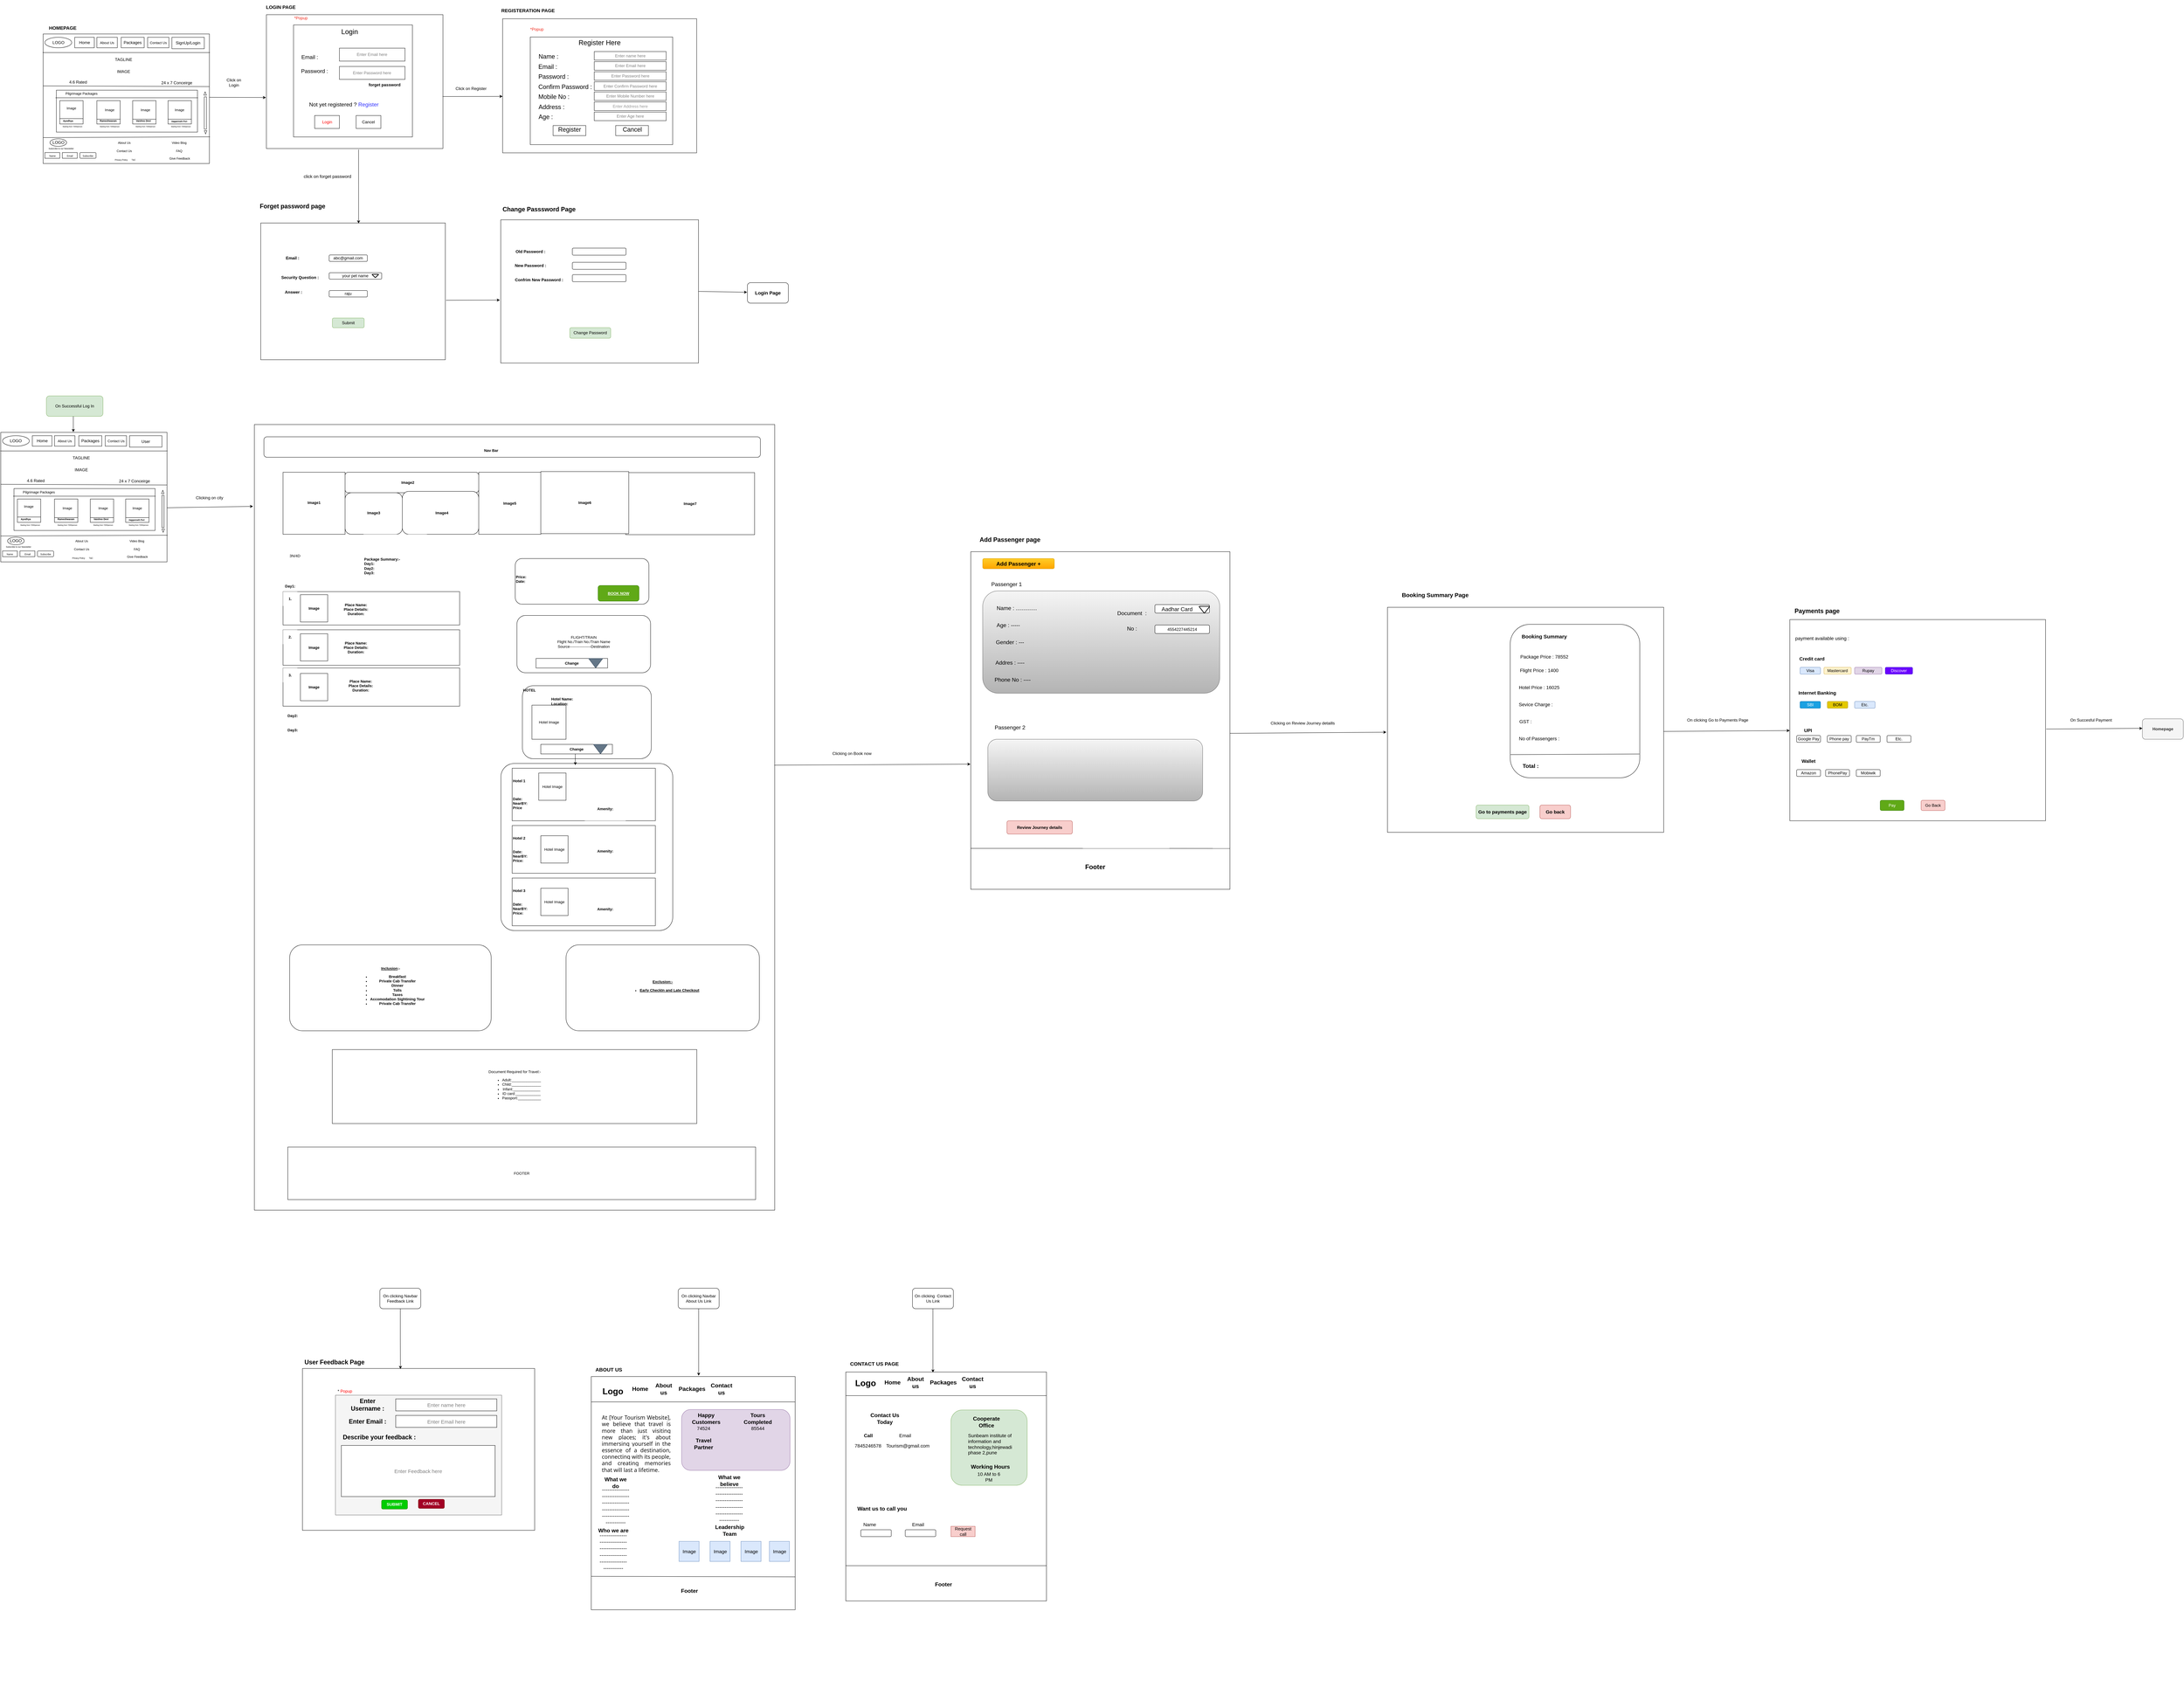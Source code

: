 <mxfile version="24.2.5" type="device">
  <diagram name="Page-1" id="y3Rw11i7DqbFPEGEizgv">
    <mxGraphModel dx="5100" dy="4487" grid="0" gridSize="10" guides="1" tooltips="1" connect="1" arrows="1" fold="1" page="0" pageScale="1" pageWidth="850" pageHeight="1100" math="0" shadow="0">
      <root>
        <mxCell id="0" />
        <mxCell id="1" parent="0" />
        <mxCell id="SfINytJbg_CtMsAsmTvE-201" value="" style="group" parent="1" vertex="1" connectable="0">
          <mxGeometry x="-3204.95" y="-3281" width="1304.954" height="1221" as="geometry" />
        </mxCell>
        <mxCell id="SfINytJbg_CtMsAsmTvE-25" value="" style="group" parent="SfINytJbg_CtMsAsmTvE-201" vertex="1" connectable="0">
          <mxGeometry y="70.82" width="494.073" height="425.943" as="geometry" />
        </mxCell>
        <mxCell id="JK-exNpyXs9Q0qq5_ZFb-192" value="" style="group" vertex="1" connectable="0" parent="SfINytJbg_CtMsAsmTvE-25">
          <mxGeometry x="-4.759" y="28.816" width="490.322" height="388.237" as="geometry" />
        </mxCell>
        <mxCell id="JK-exNpyXs9Q0qq5_ZFb-193" value="" style="rounded=0;whiteSpace=wrap;html=1;movable=1;resizable=1;rotatable=1;deletable=1;editable=1;locked=0;connectable=1;" vertex="1" parent="JK-exNpyXs9Q0qq5_ZFb-192">
          <mxGeometry x="1.25" width="487.609" height="379.858" as="geometry" />
        </mxCell>
        <mxCell id="JK-exNpyXs9Q0qq5_ZFb-194" value="LOGO" style="ellipse;whiteSpace=wrap;html=1;movable=1;resizable=1;rotatable=1;deletable=1;editable=1;locked=0;connectable=1;" vertex="1" parent="JK-exNpyXs9Q0qq5_ZFb-192">
          <mxGeometry x="6.251" y="9.776" width="78.768" height="30.724" as="geometry" />
        </mxCell>
        <mxCell id="JK-exNpyXs9Q0qq5_ZFb-195" value="SignUp/Login" style="rounded=0;whiteSpace=wrap;html=1;movable=1;resizable=1;rotatable=1;deletable=1;editable=1;locked=0;connectable=1;" vertex="1" parent="JK-exNpyXs9Q0qq5_ZFb-192">
          <mxGeometry x="378.835" y="9.776" width="95.021" height="33.517" as="geometry" />
        </mxCell>
        <mxCell id="JK-exNpyXs9Q0qq5_ZFb-196" value="Home" style="rounded=0;whiteSpace=wrap;html=1;movable=1;resizable=1;rotatable=1;deletable=1;editable=1;locked=0;connectable=1;" vertex="1" parent="JK-exNpyXs9Q0qq5_ZFb-192">
          <mxGeometry x="93.771" y="9.776" width="57.513" height="30.724" as="geometry" />
        </mxCell>
        <mxCell id="JK-exNpyXs9Q0qq5_ZFb-197" value="Packages" style="rounded=0;whiteSpace=wrap;html=1;movable=1;resizable=1;rotatable=1;deletable=1;editable=1;locked=0;connectable=1;" vertex="1" parent="JK-exNpyXs9Q0qq5_ZFb-192">
          <mxGeometry x="230.051" y="9.776" width="67.515" height="30.724" as="geometry" />
        </mxCell>
        <mxCell id="JK-exNpyXs9Q0qq5_ZFb-198" value="&lt;font style=&quot;font-size: 10px;&quot;&gt;About &lt;/font&gt;&lt;font style=&quot;font-size: 10px;&quot;&gt;Us&lt;/font&gt;" style="rounded=0;whiteSpace=wrap;html=1;movable=1;resizable=1;rotatable=1;deletable=1;editable=1;locked=0;connectable=1;" vertex="1" parent="JK-exNpyXs9Q0qq5_ZFb-192">
          <mxGeometry x="158.785" y="9.776" width="60.013" height="30.724" as="geometry" />
        </mxCell>
        <mxCell id="JK-exNpyXs9Q0qq5_ZFb-199" value="&lt;font size=&quot;1&quot;&gt;Contact Us&lt;/font&gt;" style="rounded=0;whiteSpace=wrap;html=1;movable=1;resizable=1;rotatable=1;deletable=1;editable=1;locked=0;connectable=1;" vertex="1" parent="JK-exNpyXs9Q0qq5_ZFb-192">
          <mxGeometry x="307.569" y="9.776" width="62.514" height="30.724" as="geometry" />
        </mxCell>
        <mxCell id="JK-exNpyXs9Q0qq5_ZFb-200" value="" style="endArrow=none;html=1;rounded=0;movable=1;resizable=1;rotatable=1;deletable=1;editable=1;locked=0;connectable=1;" edge="1" parent="JK-exNpyXs9Q0qq5_ZFb-192">
          <mxGeometry width="50" height="50" relative="1" as="geometry">
            <mxPoint y="54.465" as="sourcePoint" />
            <mxPoint x="490.11" y="54.465" as="targetPoint" />
          </mxGeometry>
        </mxCell>
        <mxCell id="JK-exNpyXs9Q0qq5_ZFb-201" value="" style="endArrow=none;html=1;rounded=0;entryX=1.003;entryY=0.821;entryDx=0;entryDy=0;entryPerimeter=0;exitX=-0.001;exitY=0.827;exitDx=0;exitDy=0;exitPerimeter=0;movable=1;resizable=1;rotatable=1;deletable=1;editable=1;locked=0;connectable=1;" edge="1" parent="JK-exNpyXs9Q0qq5_ZFb-192">
          <mxGeometry width="50" height="50" relative="1" as="geometry">
            <mxPoint x="0.763" y="303.883" as="sourcePoint" />
            <mxPoint x="490.322" y="301.587" as="targetPoint" />
          </mxGeometry>
        </mxCell>
        <mxCell id="JK-exNpyXs9Q0qq5_ZFb-202" value="" style="endArrow=none;html=1;rounded=0;movable=1;resizable=1;rotatable=1;deletable=1;editable=1;locked=0;connectable=1;" edge="1" parent="JK-exNpyXs9Q0qq5_ZFb-192">
          <mxGeometry width="50" height="50" relative="1" as="geometry">
            <mxPoint x="1.25" y="152.222" as="sourcePoint" />
            <mxPoint x="488.249" y="154.294" as="targetPoint" />
          </mxGeometry>
        </mxCell>
        <mxCell id="JK-exNpyXs9Q0qq5_ZFb-203" value="IMAGE" style="text;html=1;align=center;verticalAlign=middle;whiteSpace=wrap;rounded=0;movable=1;resizable=1;rotatable=1;deletable=1;editable=1;locked=0;connectable=1;" vertex="1" parent="JK-exNpyXs9Q0qq5_ZFb-192">
          <mxGeometry x="200.045" y="89.378" width="75.017" height="41.896" as="geometry" />
        </mxCell>
        <mxCell id="JK-exNpyXs9Q0qq5_ZFb-204" value="TAGLINE" style="text;html=1;align=center;verticalAlign=middle;whiteSpace=wrap;rounded=0;movable=1;resizable=1;rotatable=1;deletable=1;editable=1;locked=0;connectable=1;" vertex="1" parent="JK-exNpyXs9Q0qq5_ZFb-192">
          <mxGeometry x="185.041" y="64.241" width="105.023" height="22.345" as="geometry" />
        </mxCell>
        <mxCell id="JK-exNpyXs9Q0qq5_ZFb-205" value="4.6 Rated" style="text;html=1;align=center;verticalAlign=middle;whiteSpace=wrap;rounded=0;movable=1;resizable=1;rotatable=1;deletable=1;editable=1;locked=0;connectable=1;" vertex="1" parent="JK-exNpyXs9Q0qq5_ZFb-192">
          <mxGeometry x="65.015" y="131.274" width="77.517" height="20.948" as="geometry" />
        </mxCell>
        <mxCell id="JK-exNpyXs9Q0qq5_ZFb-206" value="24 x 7 Conceirge" style="text;html=1;align=center;verticalAlign=middle;whiteSpace=wrap;rounded=0;movable=1;resizable=1;rotatable=1;deletable=1;editable=1;locked=0;connectable=1;" vertex="1" parent="JK-exNpyXs9Q0qq5_ZFb-192">
          <mxGeometry x="332.574" y="131.274" width="121.277" height="23.741" as="geometry" />
        </mxCell>
        <mxCell id="JK-exNpyXs9Q0qq5_ZFb-207" value="" style="rounded=0;whiteSpace=wrap;html=1;movable=1;resizable=1;rotatable=1;deletable=1;editable=1;locked=0;connectable=1;" vertex="1" parent="JK-exNpyXs9Q0qq5_ZFb-192">
          <mxGeometry x="40.009" y="164.791" width="413.842" height="122.895" as="geometry" />
        </mxCell>
        <mxCell id="JK-exNpyXs9Q0qq5_ZFb-208" value="" style="endArrow=none;html=1;rounded=0;movable=1;resizable=1;rotatable=1;deletable=1;editable=1;locked=0;connectable=1;" edge="1" parent="JK-exNpyXs9Q0qq5_ZFb-192">
          <mxGeometry width="50" height="50" relative="1" as="geometry">
            <mxPoint x="37.508" y="187.136" as="sourcePoint" />
            <mxPoint x="455.102" y="187.136" as="targetPoint" />
          </mxGeometry>
        </mxCell>
        <mxCell id="JK-exNpyXs9Q0qq5_ZFb-209" value="&lt;font style=&quot;font-size: 10px;&quot;&gt;Pilgrimage Packages&lt;/font&gt;" style="text;html=1;align=center;verticalAlign=middle;whiteSpace=wrap;rounded=0;movable=1;resizable=1;rotatable=1;deletable=1;editable=1;locked=0;connectable=1;" vertex="1" parent="JK-exNpyXs9Q0qq5_ZFb-192">
          <mxGeometry x="46.26" y="163.395" width="133.78" height="22.345" as="geometry" />
        </mxCell>
        <mxCell id="JK-exNpyXs9Q0qq5_ZFb-210" value="" style="whiteSpace=wrap;html=1;aspect=fixed;movable=1;resizable=1;rotatable=1;deletable=1;editable=1;locked=0;connectable=1;" vertex="1" parent="JK-exNpyXs9Q0qq5_ZFb-192">
          <mxGeometry x="50.011" y="195.515" width="68.396" height="68.396" as="geometry" />
        </mxCell>
        <mxCell id="JK-exNpyXs9Q0qq5_ZFb-211" value="&lt;font style=&quot;font-size: 7px;&quot;&gt;Email&lt;/font&gt;" style="rounded=0;whiteSpace=wrap;html=1;movable=1;resizable=1;rotatable=1;deletable=1;editable=1;locked=0;connectable=1;" vertex="1" parent="JK-exNpyXs9Q0qq5_ZFb-192">
          <mxGeometry x="57.513" y="347.737" width="43.76" height="16.758" as="geometry" />
        </mxCell>
        <mxCell id="JK-exNpyXs9Q0qq5_ZFb-212" value="&lt;font style=&quot;font-size: 6px;&quot;&gt;Subsrcibe to our Newsletter&lt;/font&gt;" style="text;html=1;align=center;verticalAlign=middle;whiteSpace=wrap;rounded=0;movable=1;resizable=1;rotatable=1;deletable=1;editable=1;locked=0;connectable=1;" vertex="1" parent="JK-exNpyXs9Q0qq5_ZFb-192">
          <mxGeometry x="6.251" y="325.393" width="95.021" height="18.155" as="geometry" />
        </mxCell>
        <mxCell id="JK-exNpyXs9Q0qq5_ZFb-213" value="LOGO" style="ellipse;whiteSpace=wrap;html=1;movable=1;resizable=1;rotatable=1;deletable=1;editable=1;locked=0;connectable=1;" vertex="1" parent="JK-exNpyXs9Q0qq5_ZFb-192">
          <mxGeometry x="21.255" y="307.238" width="48.761" height="22.345" as="geometry" />
        </mxCell>
        <mxCell id="JK-exNpyXs9Q0qq5_ZFb-214" value="&lt;font style=&quot;font-size: 7px;&quot;&gt;Name&lt;/font&gt;" style="rounded=0;whiteSpace=wrap;html=1;movable=1;resizable=1;rotatable=1;deletable=1;editable=1;locked=0;connectable=1;" vertex="1" parent="JK-exNpyXs9Q0qq5_ZFb-192">
          <mxGeometry x="6.251" y="347.737" width="43.76" height="16.758" as="geometry" />
        </mxCell>
        <mxCell id="JK-exNpyXs9Q0qq5_ZFb-215" value="&lt;font style=&quot;font-size: 6px;&quot;&gt;Privacy Policy&amp;nbsp; &amp;nbsp; &amp;nbsp; &amp;nbsp;T&amp;amp;C&amp;nbsp; &amp;nbsp; &amp;nbsp;&lt;/font&gt;" style="text;html=1;align=center;verticalAlign=middle;whiteSpace=wrap;rounded=0;movable=1;resizable=1;rotatable=1;deletable=1;editable=1;locked=0;connectable=1;" vertex="1" parent="JK-exNpyXs9Q0qq5_ZFb-192">
          <mxGeometry x="181.291" y="346.341" width="128.779" height="41.896" as="geometry" />
        </mxCell>
        <mxCell id="JK-exNpyXs9Q0qq5_ZFb-216" value="&lt;font style=&quot;font-size: 7px;&quot;&gt;Subscribe&lt;/font&gt;" style="rounded=1;whiteSpace=wrap;html=1;movable=1;resizable=1;rotatable=1;deletable=1;editable=1;locked=0;connectable=1;" vertex="1" parent="JK-exNpyXs9Q0qq5_ZFb-192">
          <mxGeometry x="108.774" y="347.737" width="47.511" height="16.758" as="geometry" />
        </mxCell>
        <mxCell id="JK-exNpyXs9Q0qq5_ZFb-217" value="&lt;font style=&quot;font-size: 9px;&quot;&gt;About Us&lt;/font&gt;" style="text;html=1;align=center;verticalAlign=middle;whiteSpace=wrap;rounded=0;movable=1;resizable=1;rotatable=1;deletable=1;editable=1;locked=0;connectable=1;" vertex="1" parent="JK-exNpyXs9Q0qq5_ZFb-192">
          <mxGeometry x="201.295" y="297.462" width="75.017" height="41.896" as="geometry" />
        </mxCell>
        <mxCell id="JK-exNpyXs9Q0qq5_ZFb-218" value="&lt;font style=&quot;font-size: 9px;&quot;&gt;Contact Us&lt;/font&gt;" style="text;html=1;align=center;verticalAlign=middle;whiteSpace=wrap;rounded=0;movable=1;resizable=1;rotatable=1;deletable=1;editable=1;locked=0;connectable=1;" vertex="1" parent="JK-exNpyXs9Q0qq5_ZFb-192">
          <mxGeometry x="201.295" y="321.203" width="75.017" height="41.896" as="geometry" />
        </mxCell>
        <mxCell id="JK-exNpyXs9Q0qq5_ZFb-219" value="&lt;font style=&quot;font-size: 9px;&quot;&gt;Video Blog&lt;/font&gt;" style="text;html=1;align=center;verticalAlign=middle;whiteSpace=wrap;rounded=0;movable=1;resizable=1;rotatable=1;deletable=1;editable=1;locked=0;connectable=1;" vertex="1" parent="JK-exNpyXs9Q0qq5_ZFb-192">
          <mxGeometry x="362.581" y="297.462" width="75.017" height="41.896" as="geometry" />
        </mxCell>
        <mxCell id="JK-exNpyXs9Q0qq5_ZFb-220" value="&lt;font style=&quot;font-size: 9px;&quot;&gt;FAQ&lt;/font&gt;" style="text;html=1;align=center;verticalAlign=middle;whiteSpace=wrap;rounded=0;movable=1;resizable=1;rotatable=1;deletable=1;editable=1;locked=0;connectable=1;" vertex="1" parent="JK-exNpyXs9Q0qq5_ZFb-192">
          <mxGeometry x="362.581" y="321.203" width="75.017" height="41.896" as="geometry" />
        </mxCell>
        <mxCell id="JK-exNpyXs9Q0qq5_ZFb-221" value="&lt;font style=&quot;font-size: 9px;&quot;&gt;Give Feedback&lt;/font&gt;" style="text;html=1;align=center;verticalAlign=middle;whiteSpace=wrap;rounded=0;movable=1;resizable=1;rotatable=1;deletable=1;editable=1;locked=0;connectable=1;" vertex="1" parent="JK-exNpyXs9Q0qq5_ZFb-192">
          <mxGeometry x="357.58" y="343.548" width="87.52" height="41.896" as="geometry" />
        </mxCell>
        <mxCell id="JK-exNpyXs9Q0qq5_ZFb-222" value="" style="endArrow=none;html=1;rounded=0;exitX=0;exitY=0.25;exitDx=0;exitDy=0;movable=1;resizable=1;rotatable=1;deletable=1;editable=1;locked=0;connectable=1;entryX=0.996;entryY=0.771;entryDx=0;entryDy=0;entryPerimeter=0;" edge="1" parent="JK-exNpyXs9Q0qq5_ZFb-192" source="JK-exNpyXs9Q0qq5_ZFb-223" target="JK-exNpyXs9Q0qq5_ZFb-210">
          <mxGeometry width="50" height="50" relative="1" as="geometry">
            <mxPoint x="62.514" y="276.514" as="sourcePoint" />
            <mxPoint x="116.199" y="248.294" as="targetPoint" />
          </mxGeometry>
        </mxCell>
        <mxCell id="JK-exNpyXs9Q0qq5_ZFb-223" value="&lt;font style=&quot;font-size: 7px;&quot;&gt;&lt;b&gt;Ayodhya&lt;/b&gt;&lt;/font&gt;" style="text;html=1;align=center;verticalAlign=middle;whiteSpace=wrap;rounded=0;movable=1;resizable=1;rotatable=1;deletable=1;editable=1;locked=0;connectable=1;" vertex="1" parent="JK-exNpyXs9Q0qq5_ZFb-192">
          <mxGeometry x="50.011" y="242.967" width="48.761" height="20.948" as="geometry" />
        </mxCell>
        <mxCell id="JK-exNpyXs9Q0qq5_ZFb-224" value="&lt;p style=&quot;line-height: 50%;&quot;&gt;&lt;font style=&quot;font-size: 5px;&quot;&gt;Starting from 7200/person&lt;/font&gt;&lt;/p&gt;" style="text;html=1;align=center;verticalAlign=middle;whiteSpace=wrap;rounded=0;movable=1;resizable=1;rotatable=1;deletable=1;editable=1;locked=0;connectable=1;" vertex="1" parent="JK-exNpyXs9Q0qq5_ZFb-192">
          <mxGeometry x="50.011" y="259.756" width="75.017" height="19.552" as="geometry" />
        </mxCell>
        <mxCell id="JK-exNpyXs9Q0qq5_ZFb-225" value="" style="whiteSpace=wrap;html=1;aspect=fixed;movable=1;resizable=1;rotatable=1;deletable=1;editable=1;locked=0;connectable=1;" vertex="1" parent="JK-exNpyXs9Q0qq5_ZFb-192">
          <mxGeometry x="158.785" y="195.515" width="68.396" height="68.396" as="geometry" />
        </mxCell>
        <mxCell id="JK-exNpyXs9Q0qq5_ZFb-226" value="" style="whiteSpace=wrap;html=1;aspect=fixed;movable=1;resizable=1;rotatable=1;deletable=1;editable=1;locked=0;connectable=1;" vertex="1" parent="JK-exNpyXs9Q0qq5_ZFb-192">
          <mxGeometry x="263.809" y="195.515" width="68.396" height="68.396" as="geometry" />
        </mxCell>
        <mxCell id="JK-exNpyXs9Q0qq5_ZFb-227" value="" style="whiteSpace=wrap;html=1;aspect=fixed;movable=1;resizable=1;rotatable=1;deletable=1;editable=1;locked=0;connectable=1;" vertex="1" parent="JK-exNpyXs9Q0qq5_ZFb-192">
          <mxGeometry x="367.582" y="195.515" width="68.396" height="68.396" as="geometry" />
        </mxCell>
        <mxCell id="JK-exNpyXs9Q0qq5_ZFb-228" value="" style="line;strokeWidth=1;html=1;movable=1;resizable=1;rotatable=1;deletable=1;editable=1;locked=0;connectable=1;" vertex="1" parent="JK-exNpyXs9Q0qq5_ZFb-192">
          <mxGeometry x="158.789" y="242.994" width="68.46" height="13.97" as="geometry" />
        </mxCell>
        <mxCell id="JK-exNpyXs9Q0qq5_ZFb-229" value="&lt;font style=&quot;font-size: 10px;&quot;&gt;Image&lt;/font&gt;" style="text;html=1;align=center;verticalAlign=middle;whiteSpace=wrap;rounded=0;movable=1;resizable=1;rotatable=1;deletable=1;editable=1;locked=0;connectable=1;" vertex="1" parent="JK-exNpyXs9Q0qq5_ZFb-192">
          <mxGeometry x="46.259" y="201.104" width="75.02" height="32.19" as="geometry" />
        </mxCell>
        <mxCell id="JK-exNpyXs9Q0qq5_ZFb-230" value="&lt;font style=&quot;font-size: 10px;&quot;&gt;Image&lt;/font&gt;" style="text;html=1;align=center;verticalAlign=middle;whiteSpace=wrap;rounded=0;movable=1;resizable=1;rotatable=1;deletable=1;editable=1;locked=0;connectable=1;" vertex="1" parent="JK-exNpyXs9Q0qq5_ZFb-192">
          <mxGeometry x="263.809" y="201.101" width="75.017" height="41.896" as="geometry" />
        </mxCell>
        <mxCell id="JK-exNpyXs9Q0qq5_ZFb-231" value="&lt;font style=&quot;font-size: 10px;&quot;&gt;Image&lt;/font&gt;" style="text;html=1;align=center;verticalAlign=middle;whiteSpace=wrap;rounded=0;movable=1;resizable=1;rotatable=1;deletable=1;editable=1;locked=0;connectable=1;" vertex="1" parent="JK-exNpyXs9Q0qq5_ZFb-192">
          <mxGeometry x="158.785" y="201.101" width="75.017" height="41.896" as="geometry" />
        </mxCell>
        <mxCell id="JK-exNpyXs9Q0qq5_ZFb-232" value="&lt;font style=&quot;font-size: 10px;&quot;&gt;Image&lt;/font&gt;" style="text;html=1;align=center;verticalAlign=middle;whiteSpace=wrap;rounded=0;movable=1;resizable=1;rotatable=1;deletable=1;editable=1;locked=0;connectable=1;" vertex="1" parent="JK-exNpyXs9Q0qq5_ZFb-192">
          <mxGeometry x="363.831" y="201.101" width="75.017" height="41.896" as="geometry" />
        </mxCell>
        <mxCell id="JK-exNpyXs9Q0qq5_ZFb-233" value="" style="line;strokeWidth=1;html=1;movable=1;resizable=1;rotatable=1;deletable=1;editable=1;locked=0;connectable=1;" vertex="1" parent="JK-exNpyXs9Q0qq5_ZFb-192">
          <mxGeometry x="263.809" y="242.994" width="68.44" height="13.97" as="geometry" />
        </mxCell>
        <mxCell id="JK-exNpyXs9Q0qq5_ZFb-234" value="" style="line;strokeWidth=1;html=1;movable=1;resizable=1;rotatable=1;deletable=1;editable=1;locked=0;connectable=1;" vertex="1" parent="JK-exNpyXs9Q0qq5_ZFb-192">
          <mxGeometry x="367.579" y="242.994" width="68.67" height="13.97" as="geometry" />
        </mxCell>
        <mxCell id="JK-exNpyXs9Q0qq5_ZFb-235" value="&lt;p style=&quot;line-height: 50%;&quot;&gt;&lt;font style=&quot;font-size: 5px;&quot;&gt;Starting from 7200/person&lt;/font&gt;&lt;/p&gt;" style="text;html=1;align=center;verticalAlign=middle;whiteSpace=wrap;rounded=0;movable=1;resizable=1;rotatable=1;deletable=1;editable=1;locked=0;connectable=1;" vertex="1" parent="JK-exNpyXs9Q0qq5_ZFb-192">
          <mxGeometry x="158.785" y="259.756" width="75.017" height="19.552" as="geometry" />
        </mxCell>
        <mxCell id="JK-exNpyXs9Q0qq5_ZFb-236" value="&lt;p style=&quot;line-height: 50%;&quot;&gt;&lt;font style=&quot;font-size: 5px;&quot;&gt;Starting from 7200/person&lt;/font&gt;&lt;/p&gt;" style="text;html=1;align=center;verticalAlign=middle;whiteSpace=wrap;rounded=0;movable=1;resizable=1;rotatable=1;deletable=1;editable=1;locked=0;connectable=1;" vertex="1" parent="JK-exNpyXs9Q0qq5_ZFb-192">
          <mxGeometry x="263.809" y="259.756" width="75.017" height="19.552" as="geometry" />
        </mxCell>
        <mxCell id="JK-exNpyXs9Q0qq5_ZFb-237" value="&lt;p style=&quot;line-height: 50%;&quot;&gt;&lt;font style=&quot;font-size: 5px;&quot;&gt;Starting from 7200/person&lt;/font&gt;&lt;/p&gt;" style="text;html=1;align=center;verticalAlign=middle;whiteSpace=wrap;rounded=0;movable=1;resizable=1;rotatable=1;deletable=1;editable=1;locked=0;connectable=1;" vertex="1" parent="JK-exNpyXs9Q0qq5_ZFb-192">
          <mxGeometry x="367.582" y="259.756" width="75.017" height="19.552" as="geometry" />
        </mxCell>
        <mxCell id="JK-exNpyXs9Q0qq5_ZFb-238" value="&lt;font style=&quot;font-size: 7px;&quot;&gt;&lt;b&gt;Rameshwaram&lt;/b&gt;&lt;/font&gt;" style="text;html=1;align=center;verticalAlign=middle;whiteSpace=wrap;rounded=0;movable=1;resizable=1;rotatable=1;deletable=1;editable=1;locked=0;connectable=1;" vertex="1" parent="JK-exNpyXs9Q0qq5_ZFb-192">
          <mxGeometry x="167.539" y="242.994" width="48.71" height="20.95" as="geometry" />
        </mxCell>
        <mxCell id="JK-exNpyXs9Q0qq5_ZFb-239" value="&lt;span style=&quot;font-size: 7px;&quot;&gt;&lt;b&gt;Vaishno Devi&lt;/b&gt;&lt;/span&gt;" style="text;html=1;align=center;verticalAlign=middle;whiteSpace=wrap;rounded=0;movable=1;resizable=1;rotatable=1;deletable=1;editable=1;locked=0;connectable=1;" vertex="1" parent="JK-exNpyXs9Q0qq5_ZFb-192">
          <mxGeometry x="262.559" y="242.997" width="65.015" height="20.948" as="geometry" />
        </mxCell>
        <mxCell id="JK-exNpyXs9Q0qq5_ZFb-240" value="&lt;p style=&quot;line-height: 40%;&quot;&gt;&lt;span style=&quot;font-size: 6px;&quot;&gt;&lt;b&gt;Jaggannath Puri&lt;/b&gt;&lt;/span&gt;&lt;/p&gt;" style="text;html=1;align=center;verticalAlign=middle;whiteSpace=wrap;rounded=0;movable=1;resizable=1;rotatable=1;deletable=1;editable=1;locked=0;connectable=1;" vertex="1" parent="JK-exNpyXs9Q0qq5_ZFb-192">
          <mxGeometry x="359.455" y="247.187" width="80.643" height="16.758" as="geometry" />
        </mxCell>
        <mxCell id="JK-exNpyXs9Q0qq5_ZFb-241" value="" style="rounded=0;whiteSpace=wrap;html=1;direction=south;movable=1;resizable=1;rotatable=1;deletable=1;editable=1;locked=0;connectable=1;" vertex="1" parent="JK-exNpyXs9Q0qq5_ZFb-192">
          <mxGeometry x="473.856" y="184.343" width="6.251" height="94.964" as="geometry" />
        </mxCell>
        <mxCell id="JK-exNpyXs9Q0qq5_ZFb-242" value="" style="html=1;shadow=0;dashed=0;align=center;verticalAlign=middle;shape=mxgraph.arrows2.arrow;dy=0.6;dx=40;direction=north;notch=0;movable=1;resizable=1;rotatable=1;deletable=1;editable=1;locked=0;connectable=1;" vertex="1" parent="JK-exNpyXs9Q0qq5_ZFb-192">
          <mxGeometry x="472.606" y="169.679" width="7.502" height="9.776" as="geometry" />
        </mxCell>
        <mxCell id="JK-exNpyXs9Q0qq5_ZFb-243" value="" style="html=1;shadow=0;dashed=0;align=center;verticalAlign=middle;shape=mxgraph.arrows2.arrow;dy=0.6;dx=40;direction=south;notch=0;movable=1;resizable=1;rotatable=1;deletable=1;editable=1;locked=0;connectable=1;" vertex="1" parent="JK-exNpyXs9Q0qq5_ZFb-192">
          <mxGeometry x="473.856" y="283.497" width="7.502" height="9.776" as="geometry" />
        </mxCell>
        <mxCell id="SfINytJbg_CtMsAsmTvE-42" value="" style="group" parent="SfINytJbg_CtMsAsmTvE-201" vertex="1" connectable="0">
          <mxGeometry x="549.0" y="56.0" width="755.954" height="455.58" as="geometry" />
        </mxCell>
        <mxCell id="SfINytJbg_CtMsAsmTvE-202" value="" style="group" parent="SfINytJbg_CtMsAsmTvE-42" vertex="1" connectable="0">
          <mxGeometry x="91" y="-49.941" width="529" height="429.591" as="geometry" />
        </mxCell>
        <mxCell id="SfINytJbg_CtMsAsmTvE-31" value="" style="rounded=0;whiteSpace=wrap;html=1;" parent="SfINytJbg_CtMsAsmTvE-202" vertex="1">
          <mxGeometry x="11.236" y="36.996" width="517.764" height="392.595" as="geometry" />
        </mxCell>
        <mxCell id="SfINytJbg_CtMsAsmTvE-32" value="" style="rounded=0;whiteSpace=wrap;html=1;fontStyle=1" parent="SfINytJbg_CtMsAsmTvE-202" vertex="1">
          <mxGeometry x="90.776" y="67.095" width="348.704" height="328.471" as="geometry" />
        </mxCell>
        <mxCell id="SfINytJbg_CtMsAsmTvE-33" value="Login" style="text;html=1;align=center;verticalAlign=middle;resizable=0;points=[];autosize=1;strokeColor=none;fillColor=none;fontSize=20;" parent="SfINytJbg_CtMsAsmTvE-202" vertex="1">
          <mxGeometry x="221.124" y="68.403" width="67" height="36" as="geometry" />
        </mxCell>
        <mxCell id="SfINytJbg_CtMsAsmTvE-34" value="Enter Password here" style="rounded=0;whiteSpace=wrap;html=1;textOpacity=50;" parent="SfINytJbg_CtMsAsmTvE-202" vertex="1">
          <mxGeometry x="225.358" y="188.799" width="192.347" height="37.951" as="geometry" />
        </mxCell>
        <mxCell id="SfINytJbg_CtMsAsmTvE-35" value="&lt;font style=&quot;font-size: 16px;&quot;&gt;Password :&lt;/font&gt;" style="text;html=1;align=center;verticalAlign=middle;resizable=0;points=[];autosize=1;strokeColor=none;fillColor=none;" parent="SfINytJbg_CtMsAsmTvE-202" vertex="1">
          <mxGeometry x="103.175" y="186.182" width="97" height="31" as="geometry" />
        </mxCell>
        <mxCell id="SfINytJbg_CtMsAsmTvE-36" value="Enter Email here" style="rounded=0;whiteSpace=wrap;html=1;textOpacity=50;" parent="SfINytJbg_CtMsAsmTvE-202" vertex="1">
          <mxGeometry x="225.358" y="135.144" width="192.347" height="37.951" as="geometry" />
        </mxCell>
        <mxCell id="SfINytJbg_CtMsAsmTvE-37" value="&lt;font style=&quot;font-size: 16px;&quot;&gt;Email :&lt;/font&gt;" style="text;html=1;align=center;verticalAlign=middle;resizable=0;points=[];autosize=1;strokeColor=none;fillColor=none;" parent="SfINytJbg_CtMsAsmTvE-202" vertex="1">
          <mxGeometry x="104.385" y="145.614" width="67" height="31" as="geometry" />
        </mxCell>
        <mxCell id="SfINytJbg_CtMsAsmTvE-38" value="&lt;font color=&quot;#ff0000&quot;&gt;Login&lt;/font&gt;" style="rounded=0;whiteSpace=wrap;html=1;" parent="SfINytJbg_CtMsAsmTvE-202" vertex="1">
          <mxGeometry x="152.774" y="332.75" width="72.584" height="37.951" as="geometry" />
        </mxCell>
        <mxCell id="SfINytJbg_CtMsAsmTvE-39" value="Cancel" style="rounded=0;whiteSpace=wrap;html=1;" parent="SfINytJbg_CtMsAsmTvE-202" vertex="1">
          <mxGeometry x="274.352" y="332.75" width="72.584" height="37.951" as="geometry" />
        </mxCell>
        <mxCell id="SfINytJbg_CtMsAsmTvE-40" value="&lt;span style=&quot;font-size: 16px;&quot;&gt;Not yet registered ? &lt;font color=&quot;#3333ff&quot;&gt;Register&lt;/font&gt;&lt;/span&gt;" style="text;html=1;align=center;verticalAlign=middle;resizable=0;points=[];autosize=1;strokeColor=none;fillColor=none;" parent="SfINytJbg_CtMsAsmTvE-202" vertex="1">
          <mxGeometry x="127.37" y="284.33" width="222" height="31" as="geometry" />
        </mxCell>
        <mxCell id="SfINytJbg_CtMsAsmTvE-41" value="&lt;font style=&quot;font-size: 12px;&quot;&gt;*Popup&lt;/font&gt;" style="text;html=1;align=center;verticalAlign=middle;resizable=0;points=[];autosize=1;strokeColor=none;fillColor=none;fontColor=#f02719;" parent="SfINytJbg_CtMsAsmTvE-202" vertex="1">
          <mxGeometry x="83.82" y="34.378" width="57" height="26" as="geometry" />
        </mxCell>
        <mxCell id="SfINytJbg_CtMsAsmTvE-45" value="&lt;font style=&quot;font-size: 14px;&quot;&gt;&lt;b&gt;LOGIN PAGE&lt;/b&gt;&lt;/font&gt;" style="text;html=1;align=center;verticalAlign=middle;resizable=0;points=[];autosize=1;strokeColor=none;fillColor=none;" parent="SfINytJbg_CtMsAsmTvE-202" vertex="1">
          <mxGeometry width="105" height="29" as="geometry" />
        </mxCell>
        <mxCell id="JK-exNpyXs9Q0qq5_ZFb-123" value="&lt;b&gt;forget password&lt;/b&gt;" style="text;strokeColor=none;align=center;fillColor=none;html=1;verticalAlign=middle;whiteSpace=wrap;rounded=0;" vertex="1" parent="SfINytJbg_CtMsAsmTvE-202">
          <mxGeometry x="303.95" y="233.94" width="108.05" height="17.06" as="geometry" />
        </mxCell>
        <mxCell id="SfINytJbg_CtMsAsmTvE-28" value="Click on Login" style="text;html=1;align=center;verticalAlign=middle;whiteSpace=wrap;rounded=0;" parent="SfINytJbg_CtMsAsmTvE-42" vertex="1">
          <mxGeometry x="-26.051" y="165.997" width="66.442" height="40.566" as="geometry" />
        </mxCell>
        <mxCell id="SfINytJbg_CtMsAsmTvE-44" value="Click on Register" style="text;html=1;align=center;verticalAlign=middle;resizable=0;points=[];autosize=1;strokeColor=none;fillColor=none;" parent="SfINytJbg_CtMsAsmTvE-42" vertex="1">
          <mxGeometry x="646.954" y="190.877" width="109" height="26" as="geometry" />
        </mxCell>
        <mxCell id="JK-exNpyXs9Q0qq5_ZFb-30" value="" style="endArrow=classic;html=1;rounded=0;entryX=0;entryY=0.579;entryDx=0;entryDy=0;entryPerimeter=0;" edge="1" parent="SfINytJbg_CtMsAsmTvE-201" target="SfINytJbg_CtMsAsmTvE-1">
          <mxGeometry width="50" height="50" relative="1" as="geometry">
            <mxPoint x="1167.95" y="283" as="sourcePoint" />
            <mxPoint x="1328.95" y="283.08" as="targetPoint" />
          </mxGeometry>
        </mxCell>
        <mxCell id="JK-exNpyXs9Q0qq5_ZFb-34" value="" style="group" vertex="1" connectable="0" parent="SfINytJbg_CtMsAsmTvE-201">
          <mxGeometry x="629.95" y="591" width="546.05" height="503" as="geometry" />
        </mxCell>
        <mxCell id="JK-exNpyXs9Q0qq5_ZFb-3" value="&lt;b&gt;&lt;font style=&quot;font-size: 18px;&quot;&gt;Forget password page&lt;/font&gt;&lt;/b&gt;" style="text;strokeColor=none;align=center;fillColor=none;html=1;verticalAlign=middle;whiteSpace=wrap;rounded=0;" vertex="1" parent="JK-exNpyXs9Q0qq5_ZFb-34">
          <mxGeometry width="196.018" height="28.472" as="geometry" />
        </mxCell>
        <mxCell id="JK-exNpyXs9Q0qq5_ZFb-4" value="" style="rounded=0;whiteSpace=wrap;html=1;" vertex="1" parent="JK-exNpyXs9Q0qq5_ZFb-34">
          <mxGeometry x="4.67" y="63" width="541.38" height="401" as="geometry" />
        </mxCell>
        <mxCell id="JK-exNpyXs9Q0qq5_ZFb-5" value="&lt;b&gt;Email :&lt;/b&gt;" style="text;strokeColor=none;align=center;fillColor=none;html=1;verticalAlign=middle;whiteSpace=wrap;rounded=0;" vertex="1" parent="JK-exNpyXs9Q0qq5_ZFb-34">
          <mxGeometry x="70.006" y="151.849" width="56.005" height="28.472" as="geometry" />
        </mxCell>
        <mxCell id="JK-exNpyXs9Q0qq5_ZFb-6" value="&lt;b&gt;Security Question :&lt;/b&gt;" style="text;strokeColor=none;align=center;fillColor=none;html=1;verticalAlign=middle;whiteSpace=wrap;rounded=0;" vertex="1" parent="JK-exNpyXs9Q0qq5_ZFb-34">
          <mxGeometry x="58" y="208.79" width="124.02" height="28.47" as="geometry" />
        </mxCell>
        <mxCell id="JK-exNpyXs9Q0qq5_ZFb-7" value="&lt;b&gt;Answer :&amp;nbsp;&lt;/b&gt;" style="text;strokeColor=none;align=center;fillColor=none;html=1;verticalAlign=middle;whiteSpace=wrap;rounded=0;" vertex="1" parent="JK-exNpyXs9Q0qq5_ZFb-34">
          <mxGeometry x="70.006" y="251.5" width="65.339" height="28.472" as="geometry" />
        </mxCell>
        <mxCell id="JK-exNpyXs9Q0qq5_ZFb-8" value="abc@gmail.com" style="rounded=1;whiteSpace=wrap;html=1;" vertex="1" parent="JK-exNpyXs9Q0qq5_ZFb-34">
          <mxGeometry x="205.352" y="156.594" width="112.01" height="18.981" as="geometry" />
        </mxCell>
        <mxCell id="JK-exNpyXs9Q0qq5_ZFb-9" value="your pet name" style="rounded=1;whiteSpace=wrap;html=1;" vertex="1" parent="JK-exNpyXs9Q0qq5_ZFb-34">
          <mxGeometry x="205.352" y="208.792" width="154.014" height="18.981" as="geometry" />
        </mxCell>
        <mxCell id="JK-exNpyXs9Q0qq5_ZFb-10" value="raju" style="rounded=1;whiteSpace=wrap;html=1;" vertex="1" parent="JK-exNpyXs9Q0qq5_ZFb-34">
          <mxGeometry x="205.352" y="260.991" width="112.01" height="18.981" as="geometry" />
        </mxCell>
        <mxCell id="JK-exNpyXs9Q0qq5_ZFb-11" value="" style="strokeWidth=2;html=1;shape=mxgraph.flowchart.merge_or_storage;whiteSpace=wrap;" vertex="1" parent="JK-exNpyXs9Q0qq5_ZFb-34">
          <mxGeometry x="331.364" y="213.538" width="18.668" height="9.491" as="geometry" />
        </mxCell>
        <mxCell id="JK-exNpyXs9Q0qq5_ZFb-12" value="Submit" style="rounded=1;whiteSpace=wrap;html=1;fillColor=#d5e8d4;strokeColor=#82b366;" vertex="1" parent="JK-exNpyXs9Q0qq5_ZFb-34">
          <mxGeometry x="214.686" y="341.66" width="93.342" height="28.472" as="geometry" />
        </mxCell>
        <mxCell id="JK-exNpyXs9Q0qq5_ZFb-37" value="" style="endArrow=classic;html=1;rounded=0;entryX=0.53;entryY=0.003;entryDx=0;entryDy=0;entryPerimeter=0;exitX=0.522;exitY=1.007;exitDx=0;exitDy=0;exitPerimeter=0;" edge="1" parent="SfINytJbg_CtMsAsmTvE-201" source="SfINytJbg_CtMsAsmTvE-31" target="JK-exNpyXs9Q0qq5_ZFb-4">
          <mxGeometry width="50" height="50" relative="1" as="geometry">
            <mxPoint x="921.95" y="524" as="sourcePoint" />
            <mxPoint x="1122.95" y="578" as="targetPoint" />
          </mxGeometry>
        </mxCell>
        <mxCell id="JK-exNpyXs9Q0qq5_ZFb-122" value="&lt;font style=&quot;font-size: 13px;&quot;&gt;click on forget password&lt;/font&gt;" style="text;html=1;align=center;verticalAlign=middle;resizable=0;points=[];autosize=1;strokeColor=none;fillColor=none;" vertex="1" parent="SfINytJbg_CtMsAsmTvE-201">
          <mxGeometry x="750.95" y="503" width="157" height="28" as="geometry" />
        </mxCell>
        <mxCell id="JK-exNpyXs9Q0qq5_ZFb-191" value="" style="group" vertex="1" connectable="0" parent="SfINytJbg_CtMsAsmTvE-201">
          <mxGeometry x="-129.049" y="1267.996" width="490.322" height="388.237" as="geometry" />
        </mxCell>
        <mxCell id="zgc6wBV-Es5WocIIO4UO-1" value="" style="rounded=0;whiteSpace=wrap;html=1;movable=1;resizable=1;rotatable=1;deletable=1;editable=1;locked=0;connectable=1;" parent="JK-exNpyXs9Q0qq5_ZFb-191" vertex="1">
          <mxGeometry x="1.25" width="487.609" height="379.858" as="geometry" />
        </mxCell>
        <mxCell id="zgc6wBV-Es5WocIIO4UO-2" value="LOGO" style="ellipse;whiteSpace=wrap;html=1;movable=1;resizable=1;rotatable=1;deletable=1;editable=1;locked=0;connectable=1;" parent="JK-exNpyXs9Q0qq5_ZFb-191" vertex="1">
          <mxGeometry x="6.251" y="9.776" width="78.768" height="30.724" as="geometry" />
        </mxCell>
        <mxCell id="zgc6wBV-Es5WocIIO4UO-3" value="User" style="rounded=0;whiteSpace=wrap;html=1;movable=1;resizable=1;rotatable=1;deletable=1;editable=1;locked=0;connectable=1;" parent="JK-exNpyXs9Q0qq5_ZFb-191" vertex="1">
          <mxGeometry x="378.835" y="9.776" width="95.021" height="33.517" as="geometry" />
        </mxCell>
        <mxCell id="zgc6wBV-Es5WocIIO4UO-4" value="Home" style="rounded=0;whiteSpace=wrap;html=1;movable=1;resizable=1;rotatable=1;deletable=1;editable=1;locked=0;connectable=1;" parent="JK-exNpyXs9Q0qq5_ZFb-191" vertex="1">
          <mxGeometry x="93.771" y="9.776" width="57.513" height="30.724" as="geometry" />
        </mxCell>
        <mxCell id="zgc6wBV-Es5WocIIO4UO-5" value="Packages" style="rounded=0;whiteSpace=wrap;html=1;movable=1;resizable=1;rotatable=1;deletable=1;editable=1;locked=0;connectable=1;" parent="JK-exNpyXs9Q0qq5_ZFb-191" vertex="1">
          <mxGeometry x="230.051" y="9.776" width="67.515" height="30.724" as="geometry" />
        </mxCell>
        <mxCell id="zgc6wBV-Es5WocIIO4UO-6" value="&lt;font style=&quot;font-size: 10px;&quot;&gt;About &lt;/font&gt;&lt;font style=&quot;font-size: 10px;&quot;&gt;Us&lt;/font&gt;" style="rounded=0;whiteSpace=wrap;html=1;movable=1;resizable=1;rotatable=1;deletable=1;editable=1;locked=0;connectable=1;" parent="JK-exNpyXs9Q0qq5_ZFb-191" vertex="1">
          <mxGeometry x="158.785" y="9.776" width="60.013" height="30.724" as="geometry" />
        </mxCell>
        <mxCell id="zgc6wBV-Es5WocIIO4UO-7" value="&lt;font size=&quot;1&quot;&gt;Contact Us&lt;/font&gt;" style="rounded=0;whiteSpace=wrap;html=1;movable=1;resizable=1;rotatable=1;deletable=1;editable=1;locked=0;connectable=1;" parent="JK-exNpyXs9Q0qq5_ZFb-191" vertex="1">
          <mxGeometry x="307.569" y="9.776" width="62.514" height="30.724" as="geometry" />
        </mxCell>
        <mxCell id="zgc6wBV-Es5WocIIO4UO-8" value="" style="endArrow=none;html=1;rounded=0;movable=1;resizable=1;rotatable=1;deletable=1;editable=1;locked=0;connectable=1;" parent="JK-exNpyXs9Q0qq5_ZFb-191" edge="1">
          <mxGeometry width="50" height="50" relative="1" as="geometry">
            <mxPoint y="54.465" as="sourcePoint" />
            <mxPoint x="490.11" y="54.465" as="targetPoint" />
          </mxGeometry>
        </mxCell>
        <mxCell id="zgc6wBV-Es5WocIIO4UO-9" value="" style="endArrow=none;html=1;rounded=0;entryX=1.003;entryY=0.821;entryDx=0;entryDy=0;entryPerimeter=0;exitX=-0.001;exitY=0.827;exitDx=0;exitDy=0;exitPerimeter=0;movable=1;resizable=1;rotatable=1;deletable=1;editable=1;locked=0;connectable=1;" parent="JK-exNpyXs9Q0qq5_ZFb-191" edge="1">
          <mxGeometry width="50" height="50" relative="1" as="geometry">
            <mxPoint x="0.763" y="303.883" as="sourcePoint" />
            <mxPoint x="490.322" y="301.587" as="targetPoint" />
          </mxGeometry>
        </mxCell>
        <mxCell id="zgc6wBV-Es5WocIIO4UO-10" value="" style="endArrow=none;html=1;rounded=0;movable=1;resizable=1;rotatable=1;deletable=1;editable=1;locked=0;connectable=1;" parent="JK-exNpyXs9Q0qq5_ZFb-191" edge="1">
          <mxGeometry width="50" height="50" relative="1" as="geometry">
            <mxPoint x="1.25" y="152.222" as="sourcePoint" />
            <mxPoint x="488.249" y="154.294" as="targetPoint" />
          </mxGeometry>
        </mxCell>
        <mxCell id="zgc6wBV-Es5WocIIO4UO-11" value="IMAGE" style="text;html=1;align=center;verticalAlign=middle;whiteSpace=wrap;rounded=0;movable=1;resizable=1;rotatable=1;deletable=1;editable=1;locked=0;connectable=1;" parent="JK-exNpyXs9Q0qq5_ZFb-191" vertex="1">
          <mxGeometry x="200.045" y="89.378" width="75.017" height="41.896" as="geometry" />
        </mxCell>
        <mxCell id="zgc6wBV-Es5WocIIO4UO-12" value="TAGLINE" style="text;html=1;align=center;verticalAlign=middle;whiteSpace=wrap;rounded=0;movable=1;resizable=1;rotatable=1;deletable=1;editable=1;locked=0;connectable=1;" parent="JK-exNpyXs9Q0qq5_ZFb-191" vertex="1">
          <mxGeometry x="185.041" y="64.241" width="105.023" height="22.345" as="geometry" />
        </mxCell>
        <mxCell id="zgc6wBV-Es5WocIIO4UO-13" value="4.6 Rated" style="text;html=1;align=center;verticalAlign=middle;whiteSpace=wrap;rounded=0;movable=1;resizable=1;rotatable=1;deletable=1;editable=1;locked=0;connectable=1;" parent="JK-exNpyXs9Q0qq5_ZFb-191" vertex="1">
          <mxGeometry x="65.015" y="131.274" width="77.517" height="20.948" as="geometry" />
        </mxCell>
        <mxCell id="zgc6wBV-Es5WocIIO4UO-14" value="24 x 7 Conceirge" style="text;html=1;align=center;verticalAlign=middle;whiteSpace=wrap;rounded=0;movable=1;resizable=1;rotatable=1;deletable=1;editable=1;locked=0;connectable=1;" parent="JK-exNpyXs9Q0qq5_ZFb-191" vertex="1">
          <mxGeometry x="332.574" y="131.274" width="121.277" height="23.741" as="geometry" />
        </mxCell>
        <mxCell id="zgc6wBV-Es5WocIIO4UO-15" value="" style="rounded=0;whiteSpace=wrap;html=1;movable=1;resizable=1;rotatable=1;deletable=1;editable=1;locked=0;connectable=1;" parent="JK-exNpyXs9Q0qq5_ZFb-191" vertex="1">
          <mxGeometry x="40.009" y="164.791" width="413.842" height="122.895" as="geometry" />
        </mxCell>
        <mxCell id="zgc6wBV-Es5WocIIO4UO-16" value="" style="endArrow=none;html=1;rounded=0;movable=1;resizable=1;rotatable=1;deletable=1;editable=1;locked=0;connectable=1;" parent="JK-exNpyXs9Q0qq5_ZFb-191" edge="1">
          <mxGeometry width="50" height="50" relative="1" as="geometry">
            <mxPoint x="37.508" y="187.136" as="sourcePoint" />
            <mxPoint x="455.102" y="187.136" as="targetPoint" />
          </mxGeometry>
        </mxCell>
        <mxCell id="zgc6wBV-Es5WocIIO4UO-17" value="&lt;font style=&quot;font-size: 10px;&quot;&gt;Pilgrimage Packages&lt;/font&gt;" style="text;html=1;align=center;verticalAlign=middle;whiteSpace=wrap;rounded=0;movable=1;resizable=1;rotatable=1;deletable=1;editable=1;locked=0;connectable=1;" parent="JK-exNpyXs9Q0qq5_ZFb-191" vertex="1">
          <mxGeometry x="46.26" y="163.395" width="133.78" height="22.345" as="geometry" />
        </mxCell>
        <mxCell id="zgc6wBV-Es5WocIIO4UO-18" value="" style="whiteSpace=wrap;html=1;aspect=fixed;movable=1;resizable=1;rotatable=1;deletable=1;editable=1;locked=0;connectable=1;" parent="JK-exNpyXs9Q0qq5_ZFb-191" vertex="1">
          <mxGeometry x="50.011" y="195.515" width="68.396" height="68.396" as="geometry" />
        </mxCell>
        <mxCell id="zgc6wBV-Es5WocIIO4UO-19" value="&lt;font style=&quot;font-size: 7px;&quot;&gt;Email&lt;/font&gt;" style="rounded=0;whiteSpace=wrap;html=1;movable=1;resizable=1;rotatable=1;deletable=1;editable=1;locked=0;connectable=1;" parent="JK-exNpyXs9Q0qq5_ZFb-191" vertex="1">
          <mxGeometry x="57.513" y="347.737" width="43.76" height="16.758" as="geometry" />
        </mxCell>
        <mxCell id="zgc6wBV-Es5WocIIO4UO-20" value="&lt;font style=&quot;font-size: 6px;&quot;&gt;Subsrcibe to our Newsletter&lt;/font&gt;" style="text;html=1;align=center;verticalAlign=middle;whiteSpace=wrap;rounded=0;movable=1;resizable=1;rotatable=1;deletable=1;editable=1;locked=0;connectable=1;" parent="JK-exNpyXs9Q0qq5_ZFb-191" vertex="1">
          <mxGeometry x="6.251" y="325.393" width="95.021" height="18.155" as="geometry" />
        </mxCell>
        <mxCell id="zgc6wBV-Es5WocIIO4UO-21" value="LOGO" style="ellipse;whiteSpace=wrap;html=1;movable=1;resizable=1;rotatable=1;deletable=1;editable=1;locked=0;connectable=1;" parent="JK-exNpyXs9Q0qq5_ZFb-191" vertex="1">
          <mxGeometry x="21.255" y="307.238" width="48.761" height="22.345" as="geometry" />
        </mxCell>
        <mxCell id="zgc6wBV-Es5WocIIO4UO-22" value="&lt;font style=&quot;font-size: 7px;&quot;&gt;Name&lt;/font&gt;" style="rounded=0;whiteSpace=wrap;html=1;movable=1;resizable=1;rotatable=1;deletable=1;editable=1;locked=0;connectable=1;" parent="JK-exNpyXs9Q0qq5_ZFb-191" vertex="1">
          <mxGeometry x="6.251" y="347.737" width="43.76" height="16.758" as="geometry" />
        </mxCell>
        <mxCell id="zgc6wBV-Es5WocIIO4UO-23" value="&lt;font style=&quot;font-size: 6px;&quot;&gt;Privacy Policy&amp;nbsp; &amp;nbsp; &amp;nbsp; &amp;nbsp;T&amp;amp;C&amp;nbsp; &amp;nbsp; &amp;nbsp;&lt;/font&gt;" style="text;html=1;align=center;verticalAlign=middle;whiteSpace=wrap;rounded=0;movable=1;resizable=1;rotatable=1;deletable=1;editable=1;locked=0;connectable=1;" parent="JK-exNpyXs9Q0qq5_ZFb-191" vertex="1">
          <mxGeometry x="181.291" y="346.341" width="128.779" height="41.896" as="geometry" />
        </mxCell>
        <mxCell id="zgc6wBV-Es5WocIIO4UO-24" value="&lt;font style=&quot;font-size: 7px;&quot;&gt;Subscribe&lt;/font&gt;" style="rounded=1;whiteSpace=wrap;html=1;movable=1;resizable=1;rotatable=1;deletable=1;editable=1;locked=0;connectable=1;" parent="JK-exNpyXs9Q0qq5_ZFb-191" vertex="1">
          <mxGeometry x="108.774" y="347.737" width="47.511" height="16.758" as="geometry" />
        </mxCell>
        <mxCell id="zgc6wBV-Es5WocIIO4UO-25" value="&lt;font style=&quot;font-size: 9px;&quot;&gt;About Us&lt;/font&gt;" style="text;html=1;align=center;verticalAlign=middle;whiteSpace=wrap;rounded=0;movable=1;resizable=1;rotatable=1;deletable=1;editable=1;locked=0;connectable=1;" parent="JK-exNpyXs9Q0qq5_ZFb-191" vertex="1">
          <mxGeometry x="201.295" y="297.462" width="75.017" height="41.896" as="geometry" />
        </mxCell>
        <mxCell id="zgc6wBV-Es5WocIIO4UO-26" value="&lt;font style=&quot;font-size: 9px;&quot;&gt;Contact Us&lt;/font&gt;" style="text;html=1;align=center;verticalAlign=middle;whiteSpace=wrap;rounded=0;movable=1;resizable=1;rotatable=1;deletable=1;editable=1;locked=0;connectable=1;" parent="JK-exNpyXs9Q0qq5_ZFb-191" vertex="1">
          <mxGeometry x="201.295" y="321.203" width="75.017" height="41.896" as="geometry" />
        </mxCell>
        <mxCell id="zgc6wBV-Es5WocIIO4UO-27" value="&lt;font style=&quot;font-size: 9px;&quot;&gt;Video Blog&lt;/font&gt;" style="text;html=1;align=center;verticalAlign=middle;whiteSpace=wrap;rounded=0;movable=1;resizable=1;rotatable=1;deletable=1;editable=1;locked=0;connectable=1;" parent="JK-exNpyXs9Q0qq5_ZFb-191" vertex="1">
          <mxGeometry x="362.581" y="297.462" width="75.017" height="41.896" as="geometry" />
        </mxCell>
        <mxCell id="zgc6wBV-Es5WocIIO4UO-28" value="&lt;font style=&quot;font-size: 9px;&quot;&gt;FAQ&lt;/font&gt;" style="text;html=1;align=center;verticalAlign=middle;whiteSpace=wrap;rounded=0;movable=1;resizable=1;rotatable=1;deletable=1;editable=1;locked=0;connectable=1;" parent="JK-exNpyXs9Q0qq5_ZFb-191" vertex="1">
          <mxGeometry x="362.581" y="321.203" width="75.017" height="41.896" as="geometry" />
        </mxCell>
        <mxCell id="zgc6wBV-Es5WocIIO4UO-29" value="&lt;font style=&quot;font-size: 9px;&quot;&gt;Give Feedback&lt;/font&gt;" style="text;html=1;align=center;verticalAlign=middle;whiteSpace=wrap;rounded=0;movable=1;resizable=1;rotatable=1;deletable=1;editable=1;locked=0;connectable=1;" parent="JK-exNpyXs9Q0qq5_ZFb-191" vertex="1">
          <mxGeometry x="357.58" y="343.548" width="87.52" height="41.896" as="geometry" />
        </mxCell>
        <mxCell id="zgc6wBV-Es5WocIIO4UO-30" value="" style="endArrow=none;html=1;rounded=0;exitX=0;exitY=0.25;exitDx=0;exitDy=0;movable=1;resizable=1;rotatable=1;deletable=1;editable=1;locked=0;connectable=1;entryX=0.996;entryY=0.771;entryDx=0;entryDy=0;entryPerimeter=0;" parent="JK-exNpyXs9Q0qq5_ZFb-191" source="zgc6wBV-Es5WocIIO4UO-31" edge="1" target="zgc6wBV-Es5WocIIO4UO-18">
          <mxGeometry width="50" height="50" relative="1" as="geometry">
            <mxPoint x="62.514" y="276.514" as="sourcePoint" />
            <mxPoint x="116.199" y="248.294" as="targetPoint" />
          </mxGeometry>
        </mxCell>
        <mxCell id="zgc6wBV-Es5WocIIO4UO-31" value="&lt;font style=&quot;font-size: 7px;&quot;&gt;&lt;b&gt;Ayodhya&lt;/b&gt;&lt;/font&gt;" style="text;html=1;align=center;verticalAlign=middle;whiteSpace=wrap;rounded=0;movable=1;resizable=1;rotatable=1;deletable=1;editable=1;locked=0;connectable=1;" parent="JK-exNpyXs9Q0qq5_ZFb-191" vertex="1">
          <mxGeometry x="50.011" y="242.967" width="48.761" height="20.948" as="geometry" />
        </mxCell>
        <mxCell id="zgc6wBV-Es5WocIIO4UO-32" value="&lt;p style=&quot;line-height: 50%;&quot;&gt;&lt;font style=&quot;font-size: 5px;&quot;&gt;Starting from 7200/person&lt;/font&gt;&lt;/p&gt;" style="text;html=1;align=center;verticalAlign=middle;whiteSpace=wrap;rounded=0;movable=1;resizable=1;rotatable=1;deletable=1;editable=1;locked=0;connectable=1;" parent="JK-exNpyXs9Q0qq5_ZFb-191" vertex="1">
          <mxGeometry x="50.011" y="259.756" width="75.017" height="19.552" as="geometry" />
        </mxCell>
        <mxCell id="zgc6wBV-Es5WocIIO4UO-33" value="" style="whiteSpace=wrap;html=1;aspect=fixed;movable=1;resizable=1;rotatable=1;deletable=1;editable=1;locked=0;connectable=1;" parent="JK-exNpyXs9Q0qq5_ZFb-191" vertex="1">
          <mxGeometry x="158.785" y="195.515" width="68.396" height="68.396" as="geometry" />
        </mxCell>
        <mxCell id="zgc6wBV-Es5WocIIO4UO-34" value="" style="whiteSpace=wrap;html=1;aspect=fixed;movable=1;resizable=1;rotatable=1;deletable=1;editable=1;locked=0;connectable=1;" parent="JK-exNpyXs9Q0qq5_ZFb-191" vertex="1">
          <mxGeometry x="263.809" y="195.515" width="68.396" height="68.396" as="geometry" />
        </mxCell>
        <mxCell id="zgc6wBV-Es5WocIIO4UO-35" value="" style="whiteSpace=wrap;html=1;aspect=fixed;movable=1;resizable=1;rotatable=1;deletable=1;editable=1;locked=0;connectable=1;" parent="JK-exNpyXs9Q0qq5_ZFb-191" vertex="1">
          <mxGeometry x="367.582" y="195.515" width="68.396" height="68.396" as="geometry" />
        </mxCell>
        <mxCell id="zgc6wBV-Es5WocIIO4UO-36" value="" style="line;strokeWidth=1;html=1;movable=1;resizable=1;rotatable=1;deletable=1;editable=1;locked=0;connectable=1;" parent="JK-exNpyXs9Q0qq5_ZFb-191" vertex="1">
          <mxGeometry x="158.789" y="242.994" width="68.46" height="13.97" as="geometry" />
        </mxCell>
        <mxCell id="zgc6wBV-Es5WocIIO4UO-37" value="&lt;font style=&quot;font-size: 10px;&quot;&gt;Image&lt;/font&gt;" style="text;html=1;align=center;verticalAlign=middle;whiteSpace=wrap;rounded=0;movable=1;resizable=1;rotatable=1;deletable=1;editable=1;locked=0;connectable=1;" parent="JK-exNpyXs9Q0qq5_ZFb-191" vertex="1">
          <mxGeometry x="46.259" y="201.104" width="75.02" height="32.19" as="geometry" />
        </mxCell>
        <mxCell id="zgc6wBV-Es5WocIIO4UO-38" value="&lt;font style=&quot;font-size: 10px;&quot;&gt;Image&lt;/font&gt;" style="text;html=1;align=center;verticalAlign=middle;whiteSpace=wrap;rounded=0;movable=1;resizable=1;rotatable=1;deletable=1;editable=1;locked=0;connectable=1;" parent="JK-exNpyXs9Q0qq5_ZFb-191" vertex="1">
          <mxGeometry x="263.809" y="201.101" width="75.017" height="41.896" as="geometry" />
        </mxCell>
        <mxCell id="zgc6wBV-Es5WocIIO4UO-39" value="&lt;font style=&quot;font-size: 10px;&quot;&gt;Image&lt;/font&gt;" style="text;html=1;align=center;verticalAlign=middle;whiteSpace=wrap;rounded=0;movable=1;resizable=1;rotatable=1;deletable=1;editable=1;locked=0;connectable=1;" parent="JK-exNpyXs9Q0qq5_ZFb-191" vertex="1">
          <mxGeometry x="158.785" y="201.101" width="75.017" height="41.896" as="geometry" />
        </mxCell>
        <mxCell id="zgc6wBV-Es5WocIIO4UO-40" value="&lt;font style=&quot;font-size: 10px;&quot;&gt;Image&lt;/font&gt;" style="text;html=1;align=center;verticalAlign=middle;whiteSpace=wrap;rounded=0;movable=1;resizable=1;rotatable=1;deletable=1;editable=1;locked=0;connectable=1;" parent="JK-exNpyXs9Q0qq5_ZFb-191" vertex="1">
          <mxGeometry x="363.831" y="201.101" width="75.017" height="41.896" as="geometry" />
        </mxCell>
        <mxCell id="zgc6wBV-Es5WocIIO4UO-41" value="" style="line;strokeWidth=1;html=1;movable=1;resizable=1;rotatable=1;deletable=1;editable=1;locked=0;connectable=1;" parent="JK-exNpyXs9Q0qq5_ZFb-191" vertex="1">
          <mxGeometry x="263.809" y="242.994" width="68.44" height="13.97" as="geometry" />
        </mxCell>
        <mxCell id="zgc6wBV-Es5WocIIO4UO-42" value="" style="line;strokeWidth=1;html=1;movable=1;resizable=1;rotatable=1;deletable=1;editable=1;locked=0;connectable=1;" parent="JK-exNpyXs9Q0qq5_ZFb-191" vertex="1">
          <mxGeometry x="367.579" y="242.994" width="68.67" height="13.97" as="geometry" />
        </mxCell>
        <mxCell id="zgc6wBV-Es5WocIIO4UO-43" value="&lt;p style=&quot;line-height: 50%;&quot;&gt;&lt;font style=&quot;font-size: 5px;&quot;&gt;Starting from 7200/person&lt;/font&gt;&lt;/p&gt;" style="text;html=1;align=center;verticalAlign=middle;whiteSpace=wrap;rounded=0;movable=1;resizable=1;rotatable=1;deletable=1;editable=1;locked=0;connectable=1;" parent="JK-exNpyXs9Q0qq5_ZFb-191" vertex="1">
          <mxGeometry x="158.785" y="259.756" width="75.017" height="19.552" as="geometry" />
        </mxCell>
        <mxCell id="zgc6wBV-Es5WocIIO4UO-44" value="&lt;p style=&quot;line-height: 50%;&quot;&gt;&lt;font style=&quot;font-size: 5px;&quot;&gt;Starting from 7200/person&lt;/font&gt;&lt;/p&gt;" style="text;html=1;align=center;verticalAlign=middle;whiteSpace=wrap;rounded=0;movable=1;resizable=1;rotatable=1;deletable=1;editable=1;locked=0;connectable=1;" parent="JK-exNpyXs9Q0qq5_ZFb-191" vertex="1">
          <mxGeometry x="263.809" y="259.756" width="75.017" height="19.552" as="geometry" />
        </mxCell>
        <mxCell id="zgc6wBV-Es5WocIIO4UO-45" value="&lt;p style=&quot;line-height: 50%;&quot;&gt;&lt;font style=&quot;font-size: 5px;&quot;&gt;Starting from 7200/person&lt;/font&gt;&lt;/p&gt;" style="text;html=1;align=center;verticalAlign=middle;whiteSpace=wrap;rounded=0;movable=1;resizable=1;rotatable=1;deletable=1;editable=1;locked=0;connectable=1;" parent="JK-exNpyXs9Q0qq5_ZFb-191" vertex="1">
          <mxGeometry x="367.582" y="259.756" width="75.017" height="19.552" as="geometry" />
        </mxCell>
        <mxCell id="zgc6wBV-Es5WocIIO4UO-46" value="&lt;font style=&quot;font-size: 7px;&quot;&gt;&lt;b&gt;Rameshwaram&lt;/b&gt;&lt;/font&gt;" style="text;html=1;align=center;verticalAlign=middle;whiteSpace=wrap;rounded=0;movable=1;resizable=1;rotatable=1;deletable=1;editable=1;locked=0;connectable=1;" parent="JK-exNpyXs9Q0qq5_ZFb-191" vertex="1">
          <mxGeometry x="167.539" y="242.994" width="48.71" height="20.95" as="geometry" />
        </mxCell>
        <mxCell id="zgc6wBV-Es5WocIIO4UO-47" value="&lt;span style=&quot;font-size: 7px;&quot;&gt;&lt;b&gt;Vaishno Devi&lt;/b&gt;&lt;/span&gt;" style="text;html=1;align=center;verticalAlign=middle;whiteSpace=wrap;rounded=0;movable=1;resizable=1;rotatable=1;deletable=1;editable=1;locked=0;connectable=1;" parent="JK-exNpyXs9Q0qq5_ZFb-191" vertex="1">
          <mxGeometry x="262.559" y="242.997" width="65.015" height="20.948" as="geometry" />
        </mxCell>
        <mxCell id="zgc6wBV-Es5WocIIO4UO-48" value="&lt;p style=&quot;line-height: 40%;&quot;&gt;&lt;span style=&quot;font-size: 6px;&quot;&gt;&lt;b&gt;Jaggannath Puri&lt;/b&gt;&lt;/span&gt;&lt;/p&gt;" style="text;html=1;align=center;verticalAlign=middle;whiteSpace=wrap;rounded=0;movable=1;resizable=1;rotatable=1;deletable=1;editable=1;locked=0;connectable=1;" parent="JK-exNpyXs9Q0qq5_ZFb-191" vertex="1">
          <mxGeometry x="359.455" y="247.187" width="80.643" height="16.758" as="geometry" />
        </mxCell>
        <mxCell id="zgc6wBV-Es5WocIIO4UO-49" value="" style="rounded=0;whiteSpace=wrap;html=1;direction=south;movable=1;resizable=1;rotatable=1;deletable=1;editable=1;locked=0;connectable=1;" parent="JK-exNpyXs9Q0qq5_ZFb-191" vertex="1">
          <mxGeometry x="473.856" y="184.343" width="6.251" height="94.964" as="geometry" />
        </mxCell>
        <mxCell id="zgc6wBV-Es5WocIIO4UO-50" value="" style="html=1;shadow=0;dashed=0;align=center;verticalAlign=middle;shape=mxgraph.arrows2.arrow;dy=0.6;dx=40;direction=north;notch=0;movable=1;resizable=1;rotatable=1;deletable=1;editable=1;locked=0;connectable=1;" parent="JK-exNpyXs9Q0qq5_ZFb-191" vertex="1">
          <mxGeometry x="472.606" y="169.679" width="7.502" height="9.776" as="geometry" />
        </mxCell>
        <mxCell id="zgc6wBV-Es5WocIIO4UO-51" value="" style="html=1;shadow=0;dashed=0;align=center;verticalAlign=middle;shape=mxgraph.arrows2.arrow;dy=0.6;dx=40;direction=south;notch=0;movable=1;resizable=1;rotatable=1;deletable=1;editable=1;locked=0;connectable=1;" parent="JK-exNpyXs9Q0qq5_ZFb-191" vertex="1">
          <mxGeometry x="473.856" y="283.497" width="7.502" height="9.776" as="geometry" />
        </mxCell>
        <mxCell id="zgc6wBV-Es5WocIIO4UO-52" value="&lt;b&gt;&lt;font style=&quot;font-size: 14px;&quot;&gt;HOMEPAGE&lt;/font&gt;&lt;/b&gt;" style="text;html=1;align=center;verticalAlign=middle;whiteSpace=wrap;rounded=0;movable=1;resizable=1;rotatable=1;deletable=1;editable=1;locked=0;connectable=1;" parent="SfINytJbg_CtMsAsmTvE-201" vertex="1">
          <mxGeometry y="61.0" width="108.149" height="41.896" as="geometry" />
        </mxCell>
        <mxCell id="JK-exNpyXs9Q0qq5_ZFb-190" value="On Successful Log In" style="rounded=1;whiteSpace=wrap;html=1;fillColor=#d5e8d4;strokeColor=#82b366;" vertex="1" parent="SfINytJbg_CtMsAsmTvE-201">
          <mxGeometry x="5.95" y="1161" width="166" height="60" as="geometry" />
        </mxCell>
        <mxCell id="SfINytJbg_CtMsAsmTvE-26" value="" style="group" parent="1" vertex="1" connectable="0">
          <mxGeometry x="-1901.997" y="-3252.002" width="633.413" height="419.182" as="geometry" />
        </mxCell>
        <mxCell id="SfINytJbg_CtMsAsmTvE-1" value="" style="rounded=0;whiteSpace=wrap;html=1;" parent="SfINytJbg_CtMsAsmTvE-26" vertex="1">
          <mxGeometry x="40.972" y="26.084" width="569.185" height="393.098" as="geometry" />
        </mxCell>
        <mxCell id="SfINytJbg_CtMsAsmTvE-2" value="" style="rounded=0;whiteSpace=wrap;html=1;fontStyle=1" parent="SfINytJbg_CtMsAsmTvE-26" vertex="1">
          <mxGeometry x="122.097" y="79.507" width="417.656" height="315.691" as="geometry" />
        </mxCell>
        <mxCell id="SfINytJbg_CtMsAsmTvE-3" value="&lt;font style=&quot;font-size: 18px;&quot;&gt;Name :&lt;/font&gt;" style="text;html=1;align=center;verticalAlign=middle;resizable=0;points=[];autosize=1;strokeColor=none;fillColor=none;" parent="SfINytJbg_CtMsAsmTvE-26" vertex="1">
          <mxGeometry x="136.58" y="120.015" width="76" height="34" as="geometry" />
        </mxCell>
        <mxCell id="SfINytJbg_CtMsAsmTvE-4" value="&lt;font style=&quot;font-size: 18px;&quot;&gt;Email :&lt;/font&gt;" style="text;html=1;align=center;verticalAlign=middle;resizable=0;points=[];autosize=1;strokeColor=none;fillColor=none;" parent="SfINytJbg_CtMsAsmTvE-26" vertex="1">
          <mxGeometry x="136.58" y="149.584" width="73" height="34" as="geometry" />
        </mxCell>
        <mxCell id="SfINytJbg_CtMsAsmTvE-5" value="&lt;font style=&quot;font-size: 18px;&quot;&gt;Password :&lt;/font&gt;" style="text;html=1;align=center;verticalAlign=middle;resizable=0;points=[];autosize=1;strokeColor=none;fillColor=none;" parent="SfINytJbg_CtMsAsmTvE-26" vertex="1">
          <mxGeometry x="136.58" y="179.153" width="107" height="34" as="geometry" />
        </mxCell>
        <mxCell id="SfINytJbg_CtMsAsmTvE-6" value="&lt;font style=&quot;font-size: 18px;&quot;&gt;Confirm Password :&lt;/font&gt;" style="text;html=1;align=center;verticalAlign=middle;resizable=0;points=[];autosize=1;strokeColor=none;fillColor=none;" parent="SfINytJbg_CtMsAsmTvE-26" vertex="1">
          <mxGeometry x="136.58" y="208.722" width="175" height="34" as="geometry" />
        </mxCell>
        <mxCell id="SfINytJbg_CtMsAsmTvE-7" value="&lt;font style=&quot;font-size: 18px;&quot;&gt;Mobile No :&lt;/font&gt;" style="text;html=1;align=center;verticalAlign=middle;resizable=0;points=[];autosize=1;strokeColor=none;fillColor=none;" parent="SfINytJbg_CtMsAsmTvE-26" vertex="1">
          <mxGeometry x="136.58" y="238.29" width="109" height="34" as="geometry" />
        </mxCell>
        <mxCell id="SfINytJbg_CtMsAsmTvE-8" value="&lt;font style=&quot;font-size: 18px;&quot;&gt;Address :&lt;/font&gt;" style="text;html=1;align=center;verticalAlign=middle;resizable=0;points=[];autosize=1;strokeColor=none;fillColor=none;" parent="SfINytJbg_CtMsAsmTvE-26" vertex="1">
          <mxGeometry x="136.58" y="267.859" width="94" height="34" as="geometry" />
        </mxCell>
        <mxCell id="SfINytJbg_CtMsAsmTvE-9" value="&lt;font style=&quot;font-size: 18px;&quot;&gt;Age :&lt;/font&gt;" style="text;html=1;align=center;verticalAlign=middle;resizable=0;points=[];autosize=1;strokeColor=none;fillColor=none;" parent="SfINytJbg_CtMsAsmTvE-26" vertex="1">
          <mxGeometry x="136.58" y="297.428" width="60" height="34" as="geometry" />
        </mxCell>
        <mxCell id="SfINytJbg_CtMsAsmTvE-10" value="&lt;span style=&quot;font-size: 14px;&quot;&gt;&lt;b&gt;REGISTERATION PAGE&lt;/b&gt;&lt;/span&gt;" style="text;html=1;align=center;verticalAlign=middle;resizable=0;points=[];autosize=1;strokeColor=none;fillColor=none;" parent="SfINytJbg_CtMsAsmTvE-26" vertex="1">
          <mxGeometry x="27.684" y="-12.17" width="175" height="29" as="geometry" />
        </mxCell>
        <mxCell id="SfINytJbg_CtMsAsmTvE-11" value="" style="rounded=0;whiteSpace=wrap;html=1;" parent="SfINytJbg_CtMsAsmTvE-26" vertex="1">
          <mxGeometry x="189.034" y="339.172" width="96.002" height="29.569" as="geometry" />
        </mxCell>
        <mxCell id="SfINytJbg_CtMsAsmTvE-12" value="&lt;span style=&quot;font-size: 18px;&quot;&gt;Register&lt;/span&gt;" style="text;html=1;align=center;verticalAlign=middle;resizable=0;points=[];autosize=1;strokeColor=none;fillColor=none;" parent="SfINytJbg_CtMsAsmTvE-26" vertex="1">
          <mxGeometry x="194.972" y="333.764" width="85" height="34" as="geometry" />
        </mxCell>
        <mxCell id="SfINytJbg_CtMsAsmTvE-13" value="" style="rounded=0;whiteSpace=wrap;html=1;" parent="SfINytJbg_CtMsAsmTvE-26" vertex="1">
          <mxGeometry x="372.625" y="339.172" width="96.002" height="29.569" as="geometry" />
        </mxCell>
        <mxCell id="SfINytJbg_CtMsAsmTvE-14" value="&lt;span style=&quot;font-size: 18px;&quot;&gt;Cancel&lt;/span&gt;" style="text;html=1;align=center;verticalAlign=middle;resizable=0;points=[];autosize=1;strokeColor=none;fillColor=none;" parent="SfINytJbg_CtMsAsmTvE-26" vertex="1">
          <mxGeometry x="384.006" y="333.764" width="74" height="34" as="geometry" />
        </mxCell>
        <mxCell id="SfINytJbg_CtMsAsmTvE-15" value="Enter name here" style="rounded=0;whiteSpace=wrap;html=1;textOpacity=50;" parent="SfINytJbg_CtMsAsmTvE-26" vertex="1">
          <mxGeometry x="309.778" y="122.189" width="210.808" height="25.221" as="geometry" />
        </mxCell>
        <mxCell id="SfINytJbg_CtMsAsmTvE-16" value="Enter Email here" style="rounded=0;whiteSpace=wrap;html=1;textOpacity=50;" parent="SfINytJbg_CtMsAsmTvE-26" vertex="1">
          <mxGeometry x="309.778" y="151.758" width="210.808" height="25.221" as="geometry" />
        </mxCell>
        <mxCell id="SfINytJbg_CtMsAsmTvE-17" value="Enter Password here" style="rounded=0;whiteSpace=wrap;html=1;textOpacity=50;" parent="SfINytJbg_CtMsAsmTvE-26" vertex="1">
          <mxGeometry x="309.778" y="181.327" width="210.808" height="25.221" as="geometry" />
        </mxCell>
        <mxCell id="SfINytJbg_CtMsAsmTvE-18" value="Enter Confirm Password here" style="rounded=0;whiteSpace=wrap;html=1;textOpacity=50;" parent="SfINytJbg_CtMsAsmTvE-26" vertex="1">
          <mxGeometry x="309.778" y="210.896" width="210.808" height="25.221" as="geometry" />
        </mxCell>
        <mxCell id="SfINytJbg_CtMsAsmTvE-19" value="Enter Mobile Number here" style="rounded=0;whiteSpace=wrap;html=1;textOpacity=50;" parent="SfINytJbg_CtMsAsmTvE-26" vertex="1">
          <mxGeometry x="309.778" y="240.465" width="210.808" height="25.221" as="geometry" />
        </mxCell>
        <mxCell id="SfINytJbg_CtMsAsmTvE-20" value="Enter Address here" style="rounded=0;whiteSpace=wrap;html=1;textOpacity=40;" parent="SfINytJbg_CtMsAsmTvE-26" vertex="1">
          <mxGeometry x="309.778" y="270.033" width="210.808" height="25.221" as="geometry" />
        </mxCell>
        <mxCell id="SfINytJbg_CtMsAsmTvE-21" value="Enter Age here" style="rounded=0;whiteSpace=wrap;html=1;textOpacity=50;" parent="SfINytJbg_CtMsAsmTvE-26" vertex="1">
          <mxGeometry x="309.778" y="299.602" width="210.808" height="25.221" as="geometry" />
        </mxCell>
        <mxCell id="SfINytJbg_CtMsAsmTvE-22" value="&lt;font style=&quot;font-size: 12px;&quot;&gt;*Popup&lt;/font&gt;" style="text;html=1;align=center;verticalAlign=middle;resizable=0;points=[];autosize=1;strokeColor=none;fillColor=none;fontColor=#f02719;" parent="SfINytJbg_CtMsAsmTvE-26" vertex="1">
          <mxGeometry x="112.827" y="44.353" width="57" height="26" as="geometry" />
        </mxCell>
        <mxCell id="SfINytJbg_CtMsAsmTvE-23" value="&lt;span style=&quot;font-size: 20px;&quot;&gt;Register Here&lt;/span&gt;" style="text;html=1;align=center;verticalAlign=middle;resizable=0;points=[];autosize=1;strokeColor=none;fillColor=none;fontSize=20;" parent="SfINytJbg_CtMsAsmTvE-26" vertex="1">
          <mxGeometry x="254.85" y="77.401" width="141" height="36" as="geometry" />
        </mxCell>
        <mxCell id="JK-exNpyXs9Q0qq5_ZFb-29" value="" style="endArrow=classic;html=1;rounded=0;exitX=1;exitY=0.489;exitDx=0;exitDy=0;exitPerimeter=0;" edge="1" parent="1" source="JK-exNpyXs9Q0qq5_ZFb-193">
          <mxGeometry width="50" height="50" relative="1" as="geometry">
            <mxPoint x="-2712" y="-2995" as="sourcePoint" />
            <mxPoint x="-2555" y="-2995" as="targetPoint" />
          </mxGeometry>
        </mxCell>
        <mxCell id="JK-exNpyXs9Q0qq5_ZFb-35" value="" style="group" vertex="1" connectable="0" parent="1">
          <mxGeometry x="-1874" y="-2683.002" width="587.5" height="466.615" as="geometry" />
        </mxCell>
        <mxCell id="JK-exNpyXs9Q0qq5_ZFb-14" value="" style="rounded=0;whiteSpace=wrap;html=1;" vertex="1" parent="JK-exNpyXs9Q0qq5_ZFb-35">
          <mxGeometry x="7.5" y="46.662" width="580" height="419.954" as="geometry" />
        </mxCell>
        <mxCell id="JK-exNpyXs9Q0qq5_ZFb-15" value="&lt;b&gt;Old Password :&lt;/b&gt;" style="text;strokeColor=none;align=center;fillColor=none;html=1;verticalAlign=middle;whiteSpace=wrap;rounded=0;" vertex="1" parent="JK-exNpyXs9Q0qq5_ZFb-35">
          <mxGeometry x="35" y="124.431" width="120" height="31.108" as="geometry" />
        </mxCell>
        <mxCell id="JK-exNpyXs9Q0qq5_ZFb-17" value="" style="rounded=1;whiteSpace=wrap;html=1;" vertex="1" parent="JK-exNpyXs9Q0qq5_ZFb-35">
          <mxGeometry x="217.5" y="129.615" width="157.5" height="20.738" as="geometry" />
        </mxCell>
        <mxCell id="JK-exNpyXs9Q0qq5_ZFb-18" value="Change Password" style="rounded=1;whiteSpace=wrap;html=1;fillColor=#d5e8d4;strokeColor=#82b366;" vertex="1" parent="JK-exNpyXs9Q0qq5_ZFb-35">
          <mxGeometry x="210" y="362.923" width="120" height="31.108" as="geometry" />
        </mxCell>
        <mxCell id="JK-exNpyXs9Q0qq5_ZFb-19" value="&lt;b&gt;&lt;font style=&quot;font-size: 18px;&quot;&gt;Change Passsword Page&lt;/font&gt;&lt;/b&gt;" style="text;strokeColor=none;align=center;fillColor=none;html=1;verticalAlign=middle;whiteSpace=wrap;rounded=0;" vertex="1" parent="JK-exNpyXs9Q0qq5_ZFb-35">
          <mxGeometry width="240" height="31.108" as="geometry" />
        </mxCell>
        <mxCell id="JK-exNpyXs9Q0qq5_ZFb-20" value="" style="rounded=1;whiteSpace=wrap;html=1;" vertex="1" parent="JK-exNpyXs9Q0qq5_ZFb-35">
          <mxGeometry x="217.5" y="207.385" width="157.5" height="20.738" as="geometry" />
        </mxCell>
        <mxCell id="JK-exNpyXs9Q0qq5_ZFb-21" value="&lt;b&gt;New Password :&lt;/b&gt;" style="text;strokeColor=none;align=center;fillColor=none;html=1;verticalAlign=middle;whiteSpace=wrap;rounded=0;" vertex="1" parent="JK-exNpyXs9Q0qq5_ZFb-35">
          <mxGeometry x="40" y="165.908" width="110" height="31.108" as="geometry" />
        </mxCell>
        <mxCell id="JK-exNpyXs9Q0qq5_ZFb-22" value="" style="rounded=1;whiteSpace=wrap;html=1;" vertex="1" parent="JK-exNpyXs9Q0qq5_ZFb-35">
          <mxGeometry x="217.5" y="171.092" width="157.5" height="20.738" as="geometry" />
        </mxCell>
        <mxCell id="JK-exNpyXs9Q0qq5_ZFb-24" value="&lt;b&gt;Confrim New Password :&lt;/b&gt;" style="text;strokeColor=none;align=center;fillColor=none;html=1;verticalAlign=middle;whiteSpace=wrap;rounded=0;" vertex="1" parent="JK-exNpyXs9Q0qq5_ZFb-35">
          <mxGeometry x="45" y="207.385" width="150" height="31.108" as="geometry" />
        </mxCell>
        <mxCell id="JK-exNpyXs9Q0qq5_ZFb-124" value="" style="endArrow=classic;html=1;rounded=0;exitX=1.004;exitY=0.565;exitDx=0;exitDy=0;exitPerimeter=0;" edge="1" parent="1" source="JK-exNpyXs9Q0qq5_ZFb-4">
          <mxGeometry width="50" height="50" relative="1" as="geometry">
            <mxPoint x="-2157" y="-2311" as="sourcePoint" />
            <mxPoint x="-1869" y="-2401" as="targetPoint" />
          </mxGeometry>
        </mxCell>
        <mxCell id="JK-exNpyXs9Q0qq5_ZFb-125" value="" style="endArrow=classic;html=1;rounded=0;exitX=1;exitY=0.5;exitDx=0;exitDy=0;" edge="1" parent="1" source="JK-exNpyXs9Q0qq5_ZFb-14">
          <mxGeometry width="50" height="50" relative="1" as="geometry">
            <mxPoint x="-1483" y="-2388" as="sourcePoint" />
            <mxPoint x="-1144" y="-2424" as="targetPoint" />
          </mxGeometry>
        </mxCell>
        <mxCell id="JK-exNpyXs9Q0qq5_ZFb-126" value="&lt;b&gt;&lt;font style=&quot;font-size: 14px;&quot;&gt;Login Page&lt;/font&gt;&lt;/b&gt;" style="rounded=1;whiteSpace=wrap;html=1;" vertex="1" parent="1">
          <mxGeometry x="-1143" y="-2452" width="120" height="60" as="geometry" />
        </mxCell>
        <mxCell id="JK-exNpyXs9Q0qq5_ZFb-189" value="" style="group" vertex="1" connectable="0" parent="1">
          <mxGeometry x="-1683" y="984" width="1323" height="743" as="geometry" />
        </mxCell>
        <mxCell id="JK-exNpyXs9Q0qq5_ZFb-32" value="" style="group" vertex="1" connectable="0" parent="JK-exNpyXs9Q0qq5_ZFb-189">
          <mxGeometry x="82" y="-264" width="598" height="720" as="geometry" />
        </mxCell>
        <mxCell id="SfINytJbg_CtMsAsmTvE-46" value="" style="group" parent="JK-exNpyXs9Q0qq5_ZFb-32" vertex="1" connectable="0">
          <mxGeometry y="36" width="598" height="684" as="geometry" />
        </mxCell>
        <mxCell id="SfINytJbg_CtMsAsmTvE-47" value="&lt;font style=&quot;font-size: 25px;&quot;&gt;&lt;b&gt;Logo&lt;/b&gt;&lt;/font&gt;" style="text;html=1;align=center;verticalAlign=middle;resizable=0;points=[];autosize=1;strokeColor=none;fillColor=none;" parent="SfINytJbg_CtMsAsmTvE-46" vertex="1">
          <mxGeometry x="15.139" y="14.87" width="80" height="40" as="geometry" />
        </mxCell>
        <mxCell id="SfINytJbg_CtMsAsmTvE-48" value="&lt;font style=&quot;font-size: 17px;&quot;&gt;&lt;b&gt;Home&lt;/b&gt;&lt;/font&gt;" style="text;strokeColor=none;align=center;fillColor=none;html=1;verticalAlign=middle;whiteSpace=wrap;rounded=0;" parent="SfINytJbg_CtMsAsmTvE-46" vertex="1">
          <mxGeometry x="113.544" y="18.587" width="45.418" height="22.304" as="geometry" />
        </mxCell>
        <mxCell id="SfINytJbg_CtMsAsmTvE-49" value="&lt;font style=&quot;font-size: 17px;&quot;&gt;&lt;b&gt;About us&lt;/b&gt;&lt;/font&gt;" style="text;strokeColor=none;align=center;fillColor=none;html=1;verticalAlign=middle;whiteSpace=wrap;rounded=0;" parent="SfINytJbg_CtMsAsmTvE-46" vertex="1">
          <mxGeometry x="174.101" y="18.587" width="60.557" height="22.304" as="geometry" />
        </mxCell>
        <mxCell id="SfINytJbg_CtMsAsmTvE-50" value="&lt;font style=&quot;font-size: 17px;&quot;&gt;&lt;b&gt;Packages&lt;/b&gt;&lt;/font&gt;" style="text;strokeColor=none;align=center;fillColor=none;html=1;verticalAlign=middle;whiteSpace=wrap;rounded=0;" parent="SfINytJbg_CtMsAsmTvE-46" vertex="1">
          <mxGeometry x="264.937" y="18.587" width="45.418" height="22.304" as="geometry" />
        </mxCell>
        <mxCell id="SfINytJbg_CtMsAsmTvE-51" value="&lt;font style=&quot;font-size: 17px;&quot;&gt;&lt;b&gt;Contact us&lt;/b&gt;&lt;/font&gt;" style="text;strokeColor=none;align=center;fillColor=none;html=1;verticalAlign=middle;whiteSpace=wrap;rounded=0;" parent="SfINytJbg_CtMsAsmTvE-46" vertex="1">
          <mxGeometry x="340.633" y="18.587" width="68.127" height="22.304" as="geometry" />
        </mxCell>
        <mxCell id="SfINytJbg_CtMsAsmTvE-52" value="&lt;font style=&quot;font-size: 16px;&quot;&gt;&lt;b&gt;Description&lt;/b&gt;&lt;/font&gt;" style="text;strokeColor=none;align=center;fillColor=none;html=1;verticalAlign=middle;whiteSpace=wrap;rounded=0;" parent="SfINytJbg_CtMsAsmTvE-46" vertex="1">
          <mxGeometry x="22.709" y="96.652" width="105.975" height="22.304" as="geometry" />
        </mxCell>
        <mxCell id="SfINytJbg_CtMsAsmTvE-53" value="&lt;font style=&quot;font-size: 16px;&quot;&gt;&lt;b&gt;What we do&lt;/b&gt;&lt;/font&gt;" style="text;strokeColor=none;align=center;fillColor=none;html=1;verticalAlign=middle;whiteSpace=wrap;rounded=0;" parent="SfINytJbg_CtMsAsmTvE-46" vertex="1">
          <mxGeometry x="22.709" y="304.826" width="83.266" height="22.304" as="geometry" />
        </mxCell>
        <mxCell id="SfINytJbg_CtMsAsmTvE-54" value="&lt;font style=&quot;font-size: 16px;&quot;&gt;&lt;b&gt;What we believe&lt;/b&gt;&lt;/font&gt;" style="text;strokeColor=none;align=center;fillColor=none;html=1;verticalAlign=middle;whiteSpace=wrap;rounded=0;" parent="SfINytJbg_CtMsAsmTvE-46" vertex="1">
          <mxGeometry x="344.418" y="304.826" width="105.975" height="22.304" as="geometry" />
        </mxCell>
        <mxCell id="SfINytJbg_CtMsAsmTvE-55" value="&lt;font style=&quot;font-size: 16px;&quot;&gt;&lt;b&gt;Who we are&lt;/b&gt;&lt;/font&gt;" style="text;strokeColor=none;align=center;fillColor=none;html=1;verticalAlign=middle;whiteSpace=wrap;rounded=0;" parent="SfINytJbg_CtMsAsmTvE-46" vertex="1">
          <mxGeometry y="438.652" width="113.544" height="22.304" as="geometry" />
        </mxCell>
        <mxCell id="SfINytJbg_CtMsAsmTvE-56" value="&lt;font style=&quot;font-size: 16px;&quot;&gt;&lt;b&gt;Leadership Team&lt;/b&gt;&lt;/font&gt;" style="text;strokeColor=none;align=center;fillColor=none;html=1;verticalAlign=middle;whiteSpace=wrap;rounded=0;" parent="SfINytJbg_CtMsAsmTvE-46" vertex="1">
          <mxGeometry x="340.633" y="423.783" width="113.544" height="22.304" as="geometry" />
        </mxCell>
        <mxCell id="SfINytJbg_CtMsAsmTvE-57" value="" style="rounded=1;whiteSpace=wrap;html=1;fillColor=#e1d5e7;strokeColor=#9673a6;" parent="SfINytJbg_CtMsAsmTvE-46" vertex="1">
          <mxGeometry x="257.367" y="89.217" width="317.924" height="178.435" as="geometry" />
        </mxCell>
        <mxCell id="SfINytJbg_CtMsAsmTvE-58" style="edgeStyle=orthogonalEdgeStyle;rounded=0;orthogonalLoop=1;jettySize=auto;html=1;exitX=0.5;exitY=1;exitDx=0;exitDy=0;" parent="SfINytJbg_CtMsAsmTvE-46" edge="1">
          <mxGeometry relative="1" as="geometry">
            <mxPoint x="302.785" y="587.348" as="sourcePoint" />
            <mxPoint x="302.785" y="587.348" as="targetPoint" />
          </mxGeometry>
        </mxCell>
        <mxCell id="SfINytJbg_CtMsAsmTvE-59" value="&lt;font style=&quot;font-size: 16px;&quot;&gt;&lt;b&gt;Happy Customers&lt;/b&gt;&lt;/font&gt;" style="text;strokeColor=none;align=center;fillColor=none;html=1;verticalAlign=middle;whiteSpace=wrap;rounded=0;" parent="SfINytJbg_CtMsAsmTvE-46" vertex="1">
          <mxGeometry x="272.506" y="104.087" width="113.544" height="22.304" as="geometry" />
        </mxCell>
        <mxCell id="SfINytJbg_CtMsAsmTvE-60" value="&lt;font style=&quot;font-size: 16px;&quot;&gt;&lt;b&gt;Tours Completed&lt;/b&gt;&lt;/font&gt;" style="text;strokeColor=none;align=center;fillColor=none;html=1;verticalAlign=middle;whiteSpace=wrap;rounded=0;" parent="SfINytJbg_CtMsAsmTvE-46" vertex="1">
          <mxGeometry x="416.329" y="104.087" width="128.684" height="22.304" as="geometry" />
        </mxCell>
        <mxCell id="SfINytJbg_CtMsAsmTvE-61" value="&lt;font style=&quot;font-size: 14px;&quot;&gt;74524&lt;/font&gt;" style="text;strokeColor=none;align=center;fillColor=none;html=1;verticalAlign=middle;whiteSpace=wrap;rounded=0;" parent="SfINytJbg_CtMsAsmTvE-46" vertex="1">
          <mxGeometry x="299" y="133.826" width="45.418" height="22.304" as="geometry" />
        </mxCell>
        <mxCell id="SfINytJbg_CtMsAsmTvE-62" value="&lt;font style=&quot;font-size: 14px;&quot;&gt;85544&lt;/font&gt;" style="text;strokeColor=none;align=center;fillColor=none;html=1;verticalAlign=middle;whiteSpace=wrap;rounded=0;" parent="SfINytJbg_CtMsAsmTvE-46" vertex="1">
          <mxGeometry x="457.962" y="133.826" width="45.418" height="22.304" as="geometry" />
        </mxCell>
        <mxCell id="SfINytJbg_CtMsAsmTvE-63" value="" style="whiteSpace=wrap;html=1;aspect=fixed;fillColor=#dae8fc;strokeColor=#6c8ebf;" parent="SfINytJbg_CtMsAsmTvE-46" vertex="1">
          <mxGeometry x="249.797" y="475.826" width="58.893" height="58.893" as="geometry" />
        </mxCell>
        <mxCell id="SfINytJbg_CtMsAsmTvE-64" value="" style="whiteSpace=wrap;html=1;aspect=fixed;fillColor=#dae8fc;strokeColor=#6c8ebf;" parent="SfINytJbg_CtMsAsmTvE-46" vertex="1">
          <mxGeometry x="340.633" y="475.826" width="58.893" height="58.893" as="geometry" />
        </mxCell>
        <mxCell id="SfINytJbg_CtMsAsmTvE-65" value="" style="whiteSpace=wrap;html=1;aspect=fixed;fillColor=#dae8fc;strokeColor=#6c8ebf;" parent="SfINytJbg_CtMsAsmTvE-46" vertex="1">
          <mxGeometry x="431.468" y="475.826" width="58.893" height="58.893" as="geometry" />
        </mxCell>
        <mxCell id="SfINytJbg_CtMsAsmTvE-66" value="" style="whiteSpace=wrap;html=1;aspect=fixed;fillColor=#dae8fc;strokeColor=#6c8ebf;" parent="SfINytJbg_CtMsAsmTvE-46" vertex="1">
          <mxGeometry x="514.734" y="475.826" width="58.893" height="58.893" as="geometry" />
        </mxCell>
        <mxCell id="SfINytJbg_CtMsAsmTvE-67" value="&lt;font style=&quot;font-size: 14px;&quot;&gt;Image&lt;/font&gt;" style="text;strokeColor=none;align=center;fillColor=none;html=1;verticalAlign=middle;whiteSpace=wrap;rounded=0;" parent="SfINytJbg_CtMsAsmTvE-46" vertex="1">
          <mxGeometry x="257.367" y="494.413" width="45.418" height="22.304" as="geometry" />
        </mxCell>
        <mxCell id="SfINytJbg_CtMsAsmTvE-68" value="&lt;font style=&quot;font-size: 14px;&quot;&gt;Image&lt;/font&gt;" style="text;strokeColor=none;align=center;fillColor=none;html=1;verticalAlign=middle;whiteSpace=wrap;rounded=0;" parent="SfINytJbg_CtMsAsmTvE-46" vertex="1">
          <mxGeometry x="348.203" y="494.413" width="45.418" height="22.304" as="geometry" />
        </mxCell>
        <mxCell id="SfINytJbg_CtMsAsmTvE-69" value="&lt;font style=&quot;font-size: 14px;&quot;&gt;Image&lt;/font&gt;" style="text;strokeColor=none;align=center;fillColor=none;html=1;verticalAlign=middle;whiteSpace=wrap;rounded=0;" parent="SfINytJbg_CtMsAsmTvE-46" vertex="1">
          <mxGeometry x="439.038" y="494.413" width="45.418" height="22.304" as="geometry" />
        </mxCell>
        <mxCell id="SfINytJbg_CtMsAsmTvE-70" value="&lt;font style=&quot;font-size: 14px;&quot;&gt;Image&lt;/font&gt;" style="text;strokeColor=none;align=center;fillColor=none;html=1;verticalAlign=middle;whiteSpace=wrap;rounded=0;" parent="SfINytJbg_CtMsAsmTvE-46" vertex="1">
          <mxGeometry x="522.304" y="494.413" width="45.418" height="22.304" as="geometry" />
        </mxCell>
        <mxCell id="SfINytJbg_CtMsAsmTvE-71" value="&lt;div style=&quot;text-align: justify;&quot;&gt;&lt;span style=&quot;background-color: rgb(255, 255, 255); color: rgb(13, 13, 13); font-family: Söhne, ui-sans-serif, system-ui, -apple-system, &amp;quot;Segoe UI&amp;quot;, Roboto, Ubuntu, Cantarell, &amp;quot;Noto Sans&amp;quot;, sans-serif, &amp;quot;Helvetica Neue&amp;quot;, Arial, &amp;quot;Apple Color Emoji&amp;quot;, &amp;quot;Segoe UI Emoji&amp;quot;, &amp;quot;Segoe UI Symbol&amp;quot;, &amp;quot;Noto Color Emoji&amp;quot;; font-size: 16px; white-space-collapse: preserve;&quot;&gt;At [Your Tourism Website], we believe that travel is more than just visiting new places; it&#39;s about immersing yourself in the essence of a destination, connecting with its people, and creating memories that will last a lifetime.&lt;/span&gt;&lt;/div&gt;" style="text;strokeColor=none;align=center;fillColor=none;html=1;verticalAlign=middle;whiteSpace=wrap;rounded=0;" parent="SfINytJbg_CtMsAsmTvE-46" vertex="1">
          <mxGeometry x="22.709" y="118.957" width="204.38" height="141.261" as="geometry" />
        </mxCell>
        <mxCell id="SfINytJbg_CtMsAsmTvE-72" value="&lt;span style=&quot;font-size: 16px;&quot;&gt;--------------------------------------------------------------------------------------&lt;/span&gt;" style="text;strokeColor=none;align=center;fillColor=none;html=1;verticalAlign=middle;whiteSpace=wrap;rounded=0;" parent="SfINytJbg_CtMsAsmTvE-46" vertex="1">
          <mxGeometry x="22.709" y="334.565" width="83.266" height="74.348" as="geometry" />
        </mxCell>
        <mxCell id="SfINytJbg_CtMsAsmTvE-73" value="&lt;span style=&quot;font-size: 16px;&quot;&gt;--------------------------------------------------------------------------------------&lt;/span&gt;" style="text;strokeColor=none;align=center;fillColor=none;html=1;verticalAlign=middle;whiteSpace=wrap;rounded=0;" parent="SfINytJbg_CtMsAsmTvE-46" vertex="1">
          <mxGeometry x="355.772" y="327.13" width="83.266" height="74.348" as="geometry" />
        </mxCell>
        <mxCell id="SfINytJbg_CtMsAsmTvE-74" value="&lt;span style=&quot;font-size: 16px;&quot;&gt;--------------------------------------------------------------------------------------&lt;/span&gt;" style="text;strokeColor=none;align=center;fillColor=none;html=1;verticalAlign=middle;whiteSpace=wrap;rounded=0;" parent="SfINytJbg_CtMsAsmTvE-46" vertex="1">
          <mxGeometry x="15.139" y="468.391" width="83.266" height="74.348" as="geometry" />
        </mxCell>
        <mxCell id="SfINytJbg_CtMsAsmTvE-75" value="&lt;font style=&quot;font-size: 16px;&quot;&gt;&lt;b&gt;Travel Partner&lt;/b&gt;&lt;/font&gt;" style="text;strokeColor=none;align=center;fillColor=none;html=1;verticalAlign=middle;whiteSpace=wrap;rounded=0;" parent="SfINytJbg_CtMsAsmTvE-46" vertex="1">
          <mxGeometry x="280.076" y="178.435" width="83.266" height="22.304" as="geometry" />
        </mxCell>
        <mxCell id="SfINytJbg_CtMsAsmTvE-76" value="" style="rounded=0;whiteSpace=wrap;html=1;" parent="SfINytJbg_CtMsAsmTvE-46" vertex="1">
          <mxGeometry width="598" height="684" as="geometry" />
        </mxCell>
        <mxCell id="SfINytJbg_CtMsAsmTvE-77" value="" style="endArrow=none;html=1;rounded=0;" parent="SfINytJbg_CtMsAsmTvE-46" edge="1">
          <mxGeometry width="50" height="50" relative="1" as="geometry">
            <mxPoint y="74.348" as="sourcePoint" />
            <mxPoint x="598" y="74.348" as="targetPoint" />
          </mxGeometry>
        </mxCell>
        <mxCell id="SfINytJbg_CtMsAsmTvE-78" value="&lt;font style=&quot;font-size: 25px;&quot;&gt;&lt;b&gt;Logo&lt;/b&gt;&lt;/font&gt;" style="text;html=1;align=center;verticalAlign=middle;resizable=0;points=[];autosize=1;strokeColor=none;fillColor=none;" parent="SfINytJbg_CtMsAsmTvE-46" vertex="1">
          <mxGeometry x="22.709" y="22.304" width="80" height="40" as="geometry" />
        </mxCell>
        <mxCell id="SfINytJbg_CtMsAsmTvE-79" value="&lt;font style=&quot;font-size: 17px;&quot;&gt;&lt;b&gt;Home&lt;/b&gt;&lt;/font&gt;" style="text;strokeColor=none;align=center;fillColor=none;html=1;verticalAlign=middle;whiteSpace=wrap;rounded=0;" parent="SfINytJbg_CtMsAsmTvE-46" vertex="1">
          <mxGeometry x="121.114" y="26.022" width="45.418" height="22.304" as="geometry" />
        </mxCell>
        <mxCell id="SfINytJbg_CtMsAsmTvE-80" value="&lt;font style=&quot;font-size: 17px;&quot;&gt;&lt;b&gt;About us&lt;/b&gt;&lt;/font&gt;" style="text;strokeColor=none;align=center;fillColor=none;html=1;verticalAlign=middle;whiteSpace=wrap;rounded=0;" parent="SfINytJbg_CtMsAsmTvE-46" vertex="1">
          <mxGeometry x="181.671" y="26.022" width="60.557" height="22.304" as="geometry" />
        </mxCell>
        <mxCell id="SfINytJbg_CtMsAsmTvE-81" value="&lt;font style=&quot;font-size: 17px;&quot;&gt;&lt;b&gt;Packages&lt;/b&gt;&lt;/font&gt;" style="text;strokeColor=none;align=center;fillColor=none;html=1;verticalAlign=middle;whiteSpace=wrap;rounded=0;" parent="SfINytJbg_CtMsAsmTvE-46" vertex="1">
          <mxGeometry x="272.506" y="26.022" width="45.418" height="22.304" as="geometry" />
        </mxCell>
        <mxCell id="SfINytJbg_CtMsAsmTvE-82" value="&lt;font style=&quot;font-size: 17px;&quot;&gt;&lt;b&gt;Contact us&lt;/b&gt;&lt;/font&gt;" style="text;strokeColor=none;align=center;fillColor=none;html=1;verticalAlign=middle;whiteSpace=wrap;rounded=0;" parent="SfINytJbg_CtMsAsmTvE-46" vertex="1">
          <mxGeometry x="348.203" y="26.022" width="68.127" height="22.304" as="geometry" />
        </mxCell>
        <mxCell id="SfINytJbg_CtMsAsmTvE-83" value="&lt;font style=&quot;font-size: 16px;&quot;&gt;&lt;b&gt;Description&lt;/b&gt;&lt;/font&gt;" style="text;strokeColor=none;align=center;fillColor=none;html=1;verticalAlign=middle;whiteSpace=wrap;rounded=0;" parent="SfINytJbg_CtMsAsmTvE-46" vertex="1">
          <mxGeometry x="30.278" y="104.087" width="105.975" height="22.304" as="geometry" />
        </mxCell>
        <mxCell id="SfINytJbg_CtMsAsmTvE-84" value="&lt;font style=&quot;font-size: 16px;&quot;&gt;&lt;b&gt;What we do&lt;/b&gt;&lt;/font&gt;" style="text;strokeColor=none;align=center;fillColor=none;html=1;verticalAlign=middle;whiteSpace=wrap;rounded=0;" parent="SfINytJbg_CtMsAsmTvE-46" vertex="1">
          <mxGeometry x="30.278" y="300.101" width="83.266" height="22.304" as="geometry" />
        </mxCell>
        <mxCell id="SfINytJbg_CtMsAsmTvE-85" value="&lt;font style=&quot;font-size: 16px;&quot;&gt;&lt;b&gt;What we believe&lt;/b&gt;&lt;/font&gt;" style="text;strokeColor=none;align=center;fillColor=none;html=1;verticalAlign=middle;whiteSpace=wrap;rounded=0;" parent="SfINytJbg_CtMsAsmTvE-46" vertex="1">
          <mxGeometry x="351.987" y="294.021" width="105.975" height="22.304" as="geometry" />
        </mxCell>
        <mxCell id="SfINytJbg_CtMsAsmTvE-86" value="&lt;font style=&quot;font-size: 16px;&quot;&gt;&lt;b&gt;Who we are&lt;/b&gt;&lt;/font&gt;" style="text;strokeColor=none;align=center;fillColor=none;html=1;verticalAlign=middle;whiteSpace=wrap;rounded=0;" parent="SfINytJbg_CtMsAsmTvE-46" vertex="1">
          <mxGeometry x="7.57" y="440.007" width="113.544" height="22.304" as="geometry" />
        </mxCell>
        <mxCell id="SfINytJbg_CtMsAsmTvE-87" value="&lt;font style=&quot;font-size: 16px;&quot;&gt;&lt;b&gt;Leadership Team&lt;/b&gt;&lt;/font&gt;" style="text;strokeColor=none;align=center;fillColor=none;html=1;verticalAlign=middle;whiteSpace=wrap;rounded=0;" parent="SfINytJbg_CtMsAsmTvE-46" vertex="1">
          <mxGeometry x="350.171" y="440.334" width="111.573" height="22.303" as="geometry" />
        </mxCell>
        <mxCell id="SfINytJbg_CtMsAsmTvE-88" value="" style="rounded=1;whiteSpace=wrap;html=1;fillColor=#e1d5e7;strokeColor=#9673a6;" parent="SfINytJbg_CtMsAsmTvE-46" vertex="1">
          <mxGeometry x="264.937" y="96.652" width="317.924" height="178.435" as="geometry" />
        </mxCell>
        <mxCell id="SfINytJbg_CtMsAsmTvE-89" value="&lt;font style=&quot;font-size: 16px;&quot;&gt;&lt;b&gt;Happy Customers&lt;/b&gt;&lt;/font&gt;" style="text;strokeColor=none;align=center;fillColor=none;html=1;verticalAlign=middle;whiteSpace=wrap;rounded=0;" parent="SfINytJbg_CtMsAsmTvE-46" vertex="1">
          <mxGeometry x="280.076" y="111.522" width="113.544" height="22.304" as="geometry" />
        </mxCell>
        <mxCell id="SfINytJbg_CtMsAsmTvE-90" value="&lt;font style=&quot;font-size: 16px;&quot;&gt;&lt;b&gt;Tours Completed&lt;/b&gt;&lt;/font&gt;" style="text;strokeColor=none;align=center;fillColor=none;html=1;verticalAlign=middle;whiteSpace=wrap;rounded=0;" parent="SfINytJbg_CtMsAsmTvE-46" vertex="1">
          <mxGeometry x="423.899" y="111.522" width="128.684" height="22.304" as="geometry" />
        </mxCell>
        <mxCell id="SfINytJbg_CtMsAsmTvE-91" value="&lt;font style=&quot;font-size: 14px;&quot;&gt;74524&lt;/font&gt;" style="text;strokeColor=none;align=center;fillColor=none;html=1;verticalAlign=middle;whiteSpace=wrap;rounded=0;direction=west;" parent="SfINytJbg_CtMsAsmTvE-46" vertex="1">
          <mxGeometry x="306.57" y="141.261" width="45.418" height="22.304" as="geometry" />
        </mxCell>
        <mxCell id="SfINytJbg_CtMsAsmTvE-92" value="&lt;font style=&quot;font-size: 14px;&quot;&gt;85544&lt;/font&gt;" style="text;strokeColor=none;align=center;fillColor=none;html=1;verticalAlign=middle;whiteSpace=wrap;rounded=0;" parent="SfINytJbg_CtMsAsmTvE-46" vertex="1">
          <mxGeometry x="465.532" y="141.261" width="45.418" height="22.304" as="geometry" />
        </mxCell>
        <mxCell id="SfINytJbg_CtMsAsmTvE-93" value="" style="whiteSpace=wrap;html=1;aspect=fixed;fillColor=#dae8fc;strokeColor=#6c8ebf;" parent="SfINytJbg_CtMsAsmTvE-46" vertex="1">
          <mxGeometry x="257.367" y="483.261" width="58.893" height="58.893" as="geometry" />
        </mxCell>
        <mxCell id="SfINytJbg_CtMsAsmTvE-94" value="" style="whiteSpace=wrap;html=1;aspect=fixed;fillColor=#dae8fc;strokeColor=#6c8ebf;" parent="SfINytJbg_CtMsAsmTvE-46" vertex="1">
          <mxGeometry x="348.203" y="483.261" width="58.893" height="58.893" as="geometry" />
        </mxCell>
        <mxCell id="SfINytJbg_CtMsAsmTvE-95" value="" style="whiteSpace=wrap;html=1;aspect=fixed;fillColor=#dae8fc;strokeColor=#6c8ebf;" parent="SfINytJbg_CtMsAsmTvE-46" vertex="1">
          <mxGeometry x="439.038" y="483.261" width="58.893" height="58.893" as="geometry" />
        </mxCell>
        <mxCell id="SfINytJbg_CtMsAsmTvE-96" value="" style="whiteSpace=wrap;html=1;aspect=fixed;fillColor=#dae8fc;strokeColor=#6c8ebf;" parent="SfINytJbg_CtMsAsmTvE-46" vertex="1">
          <mxGeometry x="522.304" y="483.261" width="58.893" height="58.893" as="geometry" />
        </mxCell>
        <mxCell id="SfINytJbg_CtMsAsmTvE-97" value="&lt;font style=&quot;font-size: 14px;&quot;&gt;Image&lt;/font&gt;" style="text;strokeColor=none;align=center;fillColor=none;html=1;verticalAlign=middle;whiteSpace=wrap;rounded=0;" parent="SfINytJbg_CtMsAsmTvE-46" vertex="1">
          <mxGeometry x="264.937" y="501.848" width="45.418" height="22.304" as="geometry" />
        </mxCell>
        <mxCell id="SfINytJbg_CtMsAsmTvE-98" value="&lt;font style=&quot;font-size: 14px;&quot;&gt;Image&lt;/font&gt;" style="text;strokeColor=none;align=center;fillColor=none;html=1;verticalAlign=middle;whiteSpace=wrap;rounded=0;" parent="SfINytJbg_CtMsAsmTvE-46" vertex="1">
          <mxGeometry x="355.772" y="501.848" width="45.418" height="22.304" as="geometry" />
        </mxCell>
        <mxCell id="SfINytJbg_CtMsAsmTvE-99" value="&lt;font style=&quot;font-size: 14px;&quot;&gt;Image&lt;/font&gt;" style="text;strokeColor=none;align=center;fillColor=none;html=1;verticalAlign=middle;whiteSpace=wrap;rounded=0;" parent="SfINytJbg_CtMsAsmTvE-46" vertex="1">
          <mxGeometry x="446.608" y="501.848" width="45.418" height="22.304" as="geometry" />
        </mxCell>
        <mxCell id="SfINytJbg_CtMsAsmTvE-100" value="&lt;font style=&quot;font-size: 14px;&quot;&gt;Image&lt;/font&gt;" style="text;strokeColor=none;align=center;fillColor=none;html=1;verticalAlign=middle;whiteSpace=wrap;rounded=0;" parent="SfINytJbg_CtMsAsmTvE-46" vertex="1">
          <mxGeometry x="529.873" y="501.848" width="45.418" height="22.304" as="geometry" />
        </mxCell>
        <mxCell id="SfINytJbg_CtMsAsmTvE-101" value="&lt;div style=&quot;text-align: justify;&quot;&gt;&lt;span style=&quot;background-color: rgb(255, 255, 255); color: rgb(13, 13, 13); font-family: Söhne, ui-sans-serif, system-ui, -apple-system, &amp;quot;Segoe UI&amp;quot;, Roboto, Ubuntu, Cantarell, &amp;quot;Noto Sans&amp;quot;, sans-serif, &amp;quot;Helvetica Neue&amp;quot;, Arial, &amp;quot;Apple Color Emoji&amp;quot;, &amp;quot;Segoe UI Emoji&amp;quot;, &amp;quot;Segoe UI Symbol&amp;quot;, &amp;quot;Noto Color Emoji&amp;quot;; font-size: 16px; white-space-collapse: preserve;&quot;&gt;At [Your Tourism Website], we believe that travel is more than just visiting new places; it&#39;s about immersing yourself in the essence of a destination, connecting with its people, and creating memories that will last a lifetime.&lt;/span&gt;&lt;/div&gt;" style="text;strokeColor=none;align=center;fillColor=none;html=1;verticalAlign=middle;whiteSpace=wrap;rounded=0;" parent="SfINytJbg_CtMsAsmTvE-46" vertex="1">
          <mxGeometry x="30.278" y="126.391" width="204.38" height="141.261" as="geometry" />
        </mxCell>
        <mxCell id="SfINytJbg_CtMsAsmTvE-102" value="&lt;span style=&quot;font-size: 16px;&quot;&gt;--------------------------------------------------------------------------------------&lt;/span&gt;" style="text;strokeColor=none;align=center;fillColor=none;html=1;verticalAlign=middle;whiteSpace=wrap;rounded=0;" parent="SfINytJbg_CtMsAsmTvE-46" vertex="1">
          <mxGeometry x="30.278" y="342" width="83.266" height="74.348" as="geometry" />
        </mxCell>
        <mxCell id="SfINytJbg_CtMsAsmTvE-103" value="&lt;span style=&quot;font-size: 16px;&quot;&gt;--------------------------------------------------------------------------------------&lt;/span&gt;" style="text;strokeColor=none;align=center;fillColor=none;html=1;verticalAlign=middle;whiteSpace=wrap;rounded=0;" parent="SfINytJbg_CtMsAsmTvE-46" vertex="1">
          <mxGeometry x="363.342" y="334.565" width="83.266" height="74.348" as="geometry" />
        </mxCell>
        <mxCell id="SfINytJbg_CtMsAsmTvE-104" value="&lt;span style=&quot;font-size: 16px;&quot;&gt;--------------------------------------------------------------------------------------&lt;/span&gt;" style="text;strokeColor=none;align=center;fillColor=none;html=1;verticalAlign=middle;whiteSpace=wrap;rounded=0;" parent="SfINytJbg_CtMsAsmTvE-46" vertex="1">
          <mxGeometry x="22.709" y="475.826" width="83.266" height="74.348" as="geometry" />
        </mxCell>
        <mxCell id="SfINytJbg_CtMsAsmTvE-105" value="&lt;font style=&quot;font-size: 16px;&quot;&gt;&lt;b&gt;Travel Partner&lt;/b&gt;&lt;/font&gt;" style="text;strokeColor=none;align=center;fillColor=none;html=1;verticalAlign=middle;whiteSpace=wrap;rounded=0;" parent="SfINytJbg_CtMsAsmTvE-46" vertex="1">
          <mxGeometry x="287.646" y="185.87" width="83.266" height="22.304" as="geometry" />
        </mxCell>
        <mxCell id="SfINytJbg_CtMsAsmTvE-106" value="" style="endArrow=none;html=1;rounded=0;" parent="SfINytJbg_CtMsAsmTvE-46" edge="1">
          <mxGeometry width="50" height="50" relative="1" as="geometry">
            <mxPoint y="585.861" as="sourcePoint" />
            <mxPoint x="598" y="587.348" as="targetPoint" />
          </mxGeometry>
        </mxCell>
        <mxCell id="SfINytJbg_CtMsAsmTvE-107" value="&lt;font style=&quot;font-size: 16px;&quot;&gt;&lt;b&gt;Footer&lt;/b&gt;&lt;/font&gt;" style="text;strokeColor=none;align=center;fillColor=none;html=1;verticalAlign=middle;whiteSpace=wrap;rounded=0;" parent="SfINytJbg_CtMsAsmTvE-46" vertex="1">
          <mxGeometry x="230.873" y="617.087" width="113.544" height="22.304" as="geometry" />
        </mxCell>
        <mxCell id="SfINytJbg_CtMsAsmTvE-172" value="&lt;b style=&quot;&quot;&gt;&lt;font style=&quot;font-size: 15px;&quot;&gt;ABOUT US&lt;/font&gt;&lt;/b&gt;" style="text;html=1;align=center;verticalAlign=middle;resizable=0;points=[];autosize=1;strokeColor=none;fillColor=none;" parent="JK-exNpyXs9Q0qq5_ZFb-32" vertex="1">
          <mxGeometry x="3" width="96" height="30" as="geometry" />
        </mxCell>
        <mxCell id="JK-exNpyXs9Q0qq5_ZFb-246" value="" style="endArrow=classic;html=1;rounded=0;exitX=0.5;exitY=1;exitDx=0;exitDy=0;" edge="1" parent="1">
          <mxGeometry width="50" height="50" relative="1" as="geometry">
            <mxPoint x="-3120" y="-2060" as="sourcePoint" />
            <mxPoint x="-3120" y="-2014" as="targetPoint" />
          </mxGeometry>
        </mxCell>
        <mxCell id="JK-exNpyXs9Q0qq5_ZFb-355" value="" style="group;fontSize=11;" vertex="1" connectable="0" parent="1">
          <mxGeometry x="-2589" y="-2036" width="1526" height="2408" as="geometry" />
        </mxCell>
        <mxCell id="JK-exNpyXs9Q0qq5_ZFb-247" value="" style="rounded=1;whiteSpace=wrap;html=1;fontSize=11;" vertex="1" parent="JK-exNpyXs9Q0qq5_ZFb-355">
          <mxGeometry x="14" y="22" width="1246" height="60" as="geometry" />
        </mxCell>
        <mxCell id="JK-exNpyXs9Q0qq5_ZFb-248" value="Nav Bar" style="text;strokeColor=none;fillColor=none;html=1;fontSize=11;fontStyle=1;verticalAlign=middle;align=center;" vertex="1" parent="JK-exNpyXs9Q0qq5_ZFb-355">
          <mxGeometry x="518" y="32" width="100" height="40" as="geometry" />
        </mxCell>
        <mxCell id="JK-exNpyXs9Q0qq5_ZFb-249" value="" style="whiteSpace=wrap;html=1;aspect=fixed;fontSize=11;" vertex="1" parent="JK-exNpyXs9Q0qq5_ZFb-355">
          <mxGeometry x="70" y="126" width="182" height="182" as="geometry" />
        </mxCell>
        <mxCell id="JK-exNpyXs9Q0qq5_ZFb-250" value="" style="rounded=1;whiteSpace=wrap;html=1;fontSize=11;" vertex="1" parent="JK-exNpyXs9Q0qq5_ZFb-355">
          <mxGeometry x="252" y="126" width="392" height="60" as="geometry" />
        </mxCell>
        <mxCell id="JK-exNpyXs9Q0qq5_ZFb-251" value="" style="whiteSpace=wrap;html=1;aspect=fixed;fontSize=11;" vertex="1" parent="JK-exNpyXs9Q0qq5_ZFb-355">
          <mxGeometry x="644" y="126" width="182" height="182" as="geometry" />
        </mxCell>
        <mxCell id="JK-exNpyXs9Q0qq5_ZFb-252" value="" style="rounded=1;whiteSpace=wrap;html=1;fontSize=11;" vertex="1" parent="JK-exNpyXs9Q0qq5_ZFb-355">
          <mxGeometry x="252" y="186" width="168" height="122" as="geometry" />
        </mxCell>
        <mxCell id="JK-exNpyXs9Q0qq5_ZFb-253" value="" style="rounded=1;whiteSpace=wrap;html=1;fontSize=11;" vertex="1" parent="JK-exNpyXs9Q0qq5_ZFb-355">
          <mxGeometry x="420" y="182" width="224" height="126" as="geometry" />
        </mxCell>
        <mxCell id="JK-exNpyXs9Q0qq5_ZFb-254" style="edgeStyle=orthogonalEdgeStyle;rounded=0;orthogonalLoop=1;jettySize=auto;html=1;exitX=0.5;exitY=1;exitDx=0;exitDy=0;fontSize=11;" edge="1" parent="JK-exNpyXs9Q0qq5_ZFb-355" source="JK-exNpyXs9Q0qq5_ZFb-251" target="JK-exNpyXs9Q0qq5_ZFb-251">
          <mxGeometry relative="1" as="geometry" />
        </mxCell>
        <mxCell id="JK-exNpyXs9Q0qq5_ZFb-255" value="Image1" style="text;html=1;align=center;verticalAlign=middle;whiteSpace=wrap;rounded=0;strokeWidth=2;strokeColor=none;fontStyle=1;fontSize=11;" vertex="1" parent="JK-exNpyXs9Q0qq5_ZFb-355">
          <mxGeometry x="131" y="200" width="60" height="30" as="geometry" />
        </mxCell>
        <mxCell id="JK-exNpyXs9Q0qq5_ZFb-256" value="Image3" style="text;html=1;align=center;verticalAlign=middle;whiteSpace=wrap;rounded=0;strokeWidth=2;strokeColor=none;fontStyle=1;fontSize=11;" vertex="1" parent="JK-exNpyXs9Q0qq5_ZFb-355">
          <mxGeometry x="306" y="230" width="60" height="30" as="geometry" />
        </mxCell>
        <mxCell id="JK-exNpyXs9Q0qq5_ZFb-257" value="Image4" style="text;html=1;align=center;verticalAlign=middle;whiteSpace=wrap;rounded=0;strokeWidth=2;strokeColor=none;fontStyle=1;fontSize=11;" vertex="1" parent="JK-exNpyXs9Q0qq5_ZFb-355">
          <mxGeometry x="506" y="230" width="60" height="30" as="geometry" />
        </mxCell>
        <mxCell id="JK-exNpyXs9Q0qq5_ZFb-258" value="Image5" style="text;html=1;align=center;verticalAlign=middle;whiteSpace=wrap;rounded=0;strokeWidth=2;strokeColor=none;fontStyle=1;fontSize=11;" vertex="1" parent="JK-exNpyXs9Q0qq5_ZFb-355">
          <mxGeometry x="705" y="202" width="60" height="30" as="geometry" />
        </mxCell>
        <mxCell id="JK-exNpyXs9Q0qq5_ZFb-259" value="Image2" style="text;html=1;align=center;verticalAlign=middle;whiteSpace=wrap;rounded=0;strokeWidth=2;strokeColor=none;fontStyle=1;fontSize=11;" vertex="1" parent="JK-exNpyXs9Q0qq5_ZFb-355">
          <mxGeometry x="406" y="141" width="60" height="30" as="geometry" />
        </mxCell>
        <mxCell id="JK-exNpyXs9Q0qq5_ZFb-260" value="3N/4D" style="rounded=1;whiteSpace=wrap;html=1;fontSize=11;strokeColor=none;" vertex="1" parent="JK-exNpyXs9Q0qq5_ZFb-355">
          <mxGeometry x="56" y="350" width="98" height="42" as="geometry" />
        </mxCell>
        <mxCell id="JK-exNpyXs9Q0qq5_ZFb-261" value="Package Summary:-&lt;div style=&quot;font-size: 11px;&quot;&gt;Day1:&lt;/div&gt;&lt;div style=&quot;font-size: 11px;&quot;&gt;Day2:&lt;/div&gt;&lt;div style=&quot;font-size: 11px;&quot;&gt;Day3:&lt;/div&gt;" style="whiteSpace=wrap;html=1;aspect=fixed;fontSize=11;align=left;fontStyle=1;strokeColor=none;" vertex="1" parent="JK-exNpyXs9Q0qq5_ZFb-355">
          <mxGeometry x="306" y="308" width="186" height="186" as="geometry" />
        </mxCell>
        <mxCell id="JK-exNpyXs9Q0qq5_ZFb-262" value="" style="rounded=0;whiteSpace=wrap;html=1;fontSize=11;" vertex="1" parent="JK-exNpyXs9Q0qq5_ZFb-355">
          <mxGeometry x="70" y="700" width="518" height="112" as="geometry" />
        </mxCell>
        <mxCell id="JK-exNpyXs9Q0qq5_ZFb-263" value="Day1:" style="rounded=1;whiteSpace=wrap;html=1;fontStyle=1;fontSize=11;strokeColor=none;" vertex="1" parent="JK-exNpyXs9Q0qq5_ZFb-355">
          <mxGeometry x="42" y="444" width="98" height="32" as="geometry" />
        </mxCell>
        <mxCell id="JK-exNpyXs9Q0qq5_ZFb-264" value="" style="rounded=0;whiteSpace=wrap;html=1;fontSize=11;" vertex="1" parent="JK-exNpyXs9Q0qq5_ZFb-355">
          <mxGeometry x="70" y="588" width="518" height="104" as="geometry" />
        </mxCell>
        <mxCell id="JK-exNpyXs9Q0qq5_ZFb-265" value="2." style="whiteSpace=wrap;html=1;aspect=fixed;fontStyle=1;fontSize=11;strokeColor=none;" vertex="1" parent="JK-exNpyXs9Q0qq5_ZFb-355">
          <mxGeometry x="70" y="588" width="42" height="42" as="geometry" />
        </mxCell>
        <mxCell id="JK-exNpyXs9Q0qq5_ZFb-266" value="Image" style="whiteSpace=wrap;html=1;aspect=fixed;fontStyle=1;fontSize=11;" vertex="1" parent="JK-exNpyXs9Q0qq5_ZFb-355">
          <mxGeometry x="121" y="599.5" width="80" height="80" as="geometry" />
        </mxCell>
        <mxCell id="JK-exNpyXs9Q0qq5_ZFb-267" value="Place Name:&lt;div style=&quot;font-size: 11px;&quot;&gt;Place Details:&lt;/div&gt;&lt;div style=&quot;font-size: 11px;&quot;&gt;Duration:&lt;/div&gt;" style="rounded=1;whiteSpace=wrap;html=1;fontSize=11;fontStyle=1;strokeColor=none;" vertex="1" parent="JK-exNpyXs9Q0qq5_ZFb-355">
          <mxGeometry x="224" y="602" width="120" height="75" as="geometry" />
        </mxCell>
        <mxCell id="JK-exNpyXs9Q0qq5_ZFb-268" value="3." style="whiteSpace=wrap;html=1;aspect=fixed;fontStyle=1;fontSize=11;strokeColor=none;" vertex="1" parent="JK-exNpyXs9Q0qq5_ZFb-355">
          <mxGeometry x="70" y="700" width="42" height="42" as="geometry" />
        </mxCell>
        <mxCell id="JK-exNpyXs9Q0qq5_ZFb-269" value="Image" style="whiteSpace=wrap;html=1;aspect=fixed;fontStyle=1;fontSize=11;" vertex="1" parent="JK-exNpyXs9Q0qq5_ZFb-355">
          <mxGeometry x="121" y="716" width="80" height="80" as="geometry" />
        </mxCell>
        <mxCell id="JK-exNpyXs9Q0qq5_ZFb-270" value="Place Name:&lt;div style=&quot;font-size: 11px;&quot;&gt;Place Details:&lt;/div&gt;&lt;div style=&quot;font-size: 11px;&quot;&gt;Duration:&lt;/div&gt;" style="rounded=1;whiteSpace=wrap;html=1;fontSize=11;fontStyle=1;strokeColor=none;" vertex="1" parent="JK-exNpyXs9Q0qq5_ZFb-355">
          <mxGeometry x="238" y="714" width="120" height="75" as="geometry" />
        </mxCell>
        <mxCell id="JK-exNpyXs9Q0qq5_ZFb-271" value="" style="rounded=0;whiteSpace=wrap;html=1;fontSize=11;" vertex="1" parent="JK-exNpyXs9Q0qq5_ZFb-355">
          <mxGeometry x="70" y="476" width="518" height="98" as="geometry" />
        </mxCell>
        <mxCell id="JK-exNpyXs9Q0qq5_ZFb-272" value="1." style="whiteSpace=wrap;html=1;aspect=fixed;fontStyle=1;fontSize=11;strokeColor=none;" vertex="1" parent="JK-exNpyXs9Q0qq5_ZFb-355">
          <mxGeometry x="70" y="476" width="42" height="42" as="geometry" />
        </mxCell>
        <mxCell id="JK-exNpyXs9Q0qq5_ZFb-273" value="Image" style="whiteSpace=wrap;html=1;aspect=fixed;fontStyle=1;fontSize=11;" vertex="1" parent="JK-exNpyXs9Q0qq5_ZFb-355">
          <mxGeometry x="121" y="485" width="80" height="80" as="geometry" />
        </mxCell>
        <mxCell id="JK-exNpyXs9Q0qq5_ZFb-274" value="Place Name:&lt;div style=&quot;font-size: 11px;&quot;&gt;Place Details:&lt;/div&gt;&lt;div style=&quot;font-size: 11px;&quot;&gt;Duration:&lt;/div&gt;" style="rounded=1;whiteSpace=wrap;html=1;fontSize=11;fontStyle=1;strokeColor=none;" vertex="1" parent="JK-exNpyXs9Q0qq5_ZFb-355">
          <mxGeometry x="224" y="490" width="120" height="75" as="geometry" />
        </mxCell>
        <mxCell id="JK-exNpyXs9Q0qq5_ZFb-275" value="Day2:" style="rounded=1;whiteSpace=wrap;html=1;fontStyle=1;fontSize=11;strokeColor=none;" vertex="1" parent="JK-exNpyXs9Q0qq5_ZFb-355">
          <mxGeometry x="71" y="826" width="55" height="28" as="geometry" />
        </mxCell>
        <mxCell id="JK-exNpyXs9Q0qq5_ZFb-276" value="Day3:" style="rounded=1;whiteSpace=wrap;html=1;fontStyle=1;fontSize=11;strokeColor=none;" vertex="1" parent="JK-exNpyXs9Q0qq5_ZFb-355">
          <mxGeometry x="71" y="868" width="55" height="28" as="geometry" />
        </mxCell>
        <mxCell id="JK-exNpyXs9Q0qq5_ZFb-277" value="Image6" style="rounded=0;whiteSpace=wrap;html=1;fontSize=11;fontStyle=1" vertex="1" parent="JK-exNpyXs9Q0qq5_ZFb-355">
          <mxGeometry x="826" y="126" width="378" height="182" as="geometry" />
        </mxCell>
        <mxCell id="JK-exNpyXs9Q0qq5_ZFb-278" value="Price:&lt;div style=&quot;font-size: 11px;&quot;&gt;Date:&lt;/div&gt;&lt;div style=&quot;font-size: 11px;&quot;&gt;&lt;br style=&quot;font-size: 11px;&quot;&gt;&lt;/div&gt;" style="rounded=1;whiteSpace=wrap;html=1;fontSize=11;fontStyle=1;align=left;" vertex="1" parent="JK-exNpyXs9Q0qq5_ZFb-355">
          <mxGeometry x="756" y="384" width="392" height="134" as="geometry" />
        </mxCell>
        <mxCell id="JK-exNpyXs9Q0qq5_ZFb-279" value="BOOK NOW" style="rounded=1;whiteSpace=wrap;html=1;fontSize=11;fontStyle=5;fillColor=#60a917;strokeColor=#2D7600;fontColor=#ffffff;" vertex="1" parent="JK-exNpyXs9Q0qq5_ZFb-355">
          <mxGeometry x="994" y="458" width="120" height="46" as="geometry" />
        </mxCell>
        <mxCell id="JK-exNpyXs9Q0qq5_ZFb-280" value="FLIGHT/TRAIN&lt;div style=&quot;font-size: 11px;&quot;&gt;Flight No./Train No./Train Name&lt;/div&gt;&lt;div style=&quot;font-size: 11px;&quot;&gt;Source-----------------Destination&lt;/div&gt;&lt;div style=&quot;font-size: 11px;&quot;&gt;&lt;br style=&quot;font-size: 11px;&quot;&gt;&lt;/div&gt;" style="rounded=1;whiteSpace=wrap;html=1;fontSize=11;" vertex="1" parent="JK-exNpyXs9Q0qq5_ZFb-355">
          <mxGeometry x="756" y="546" width="392" height="168" as="geometry" />
        </mxCell>
        <mxCell id="JK-exNpyXs9Q0qq5_ZFb-281" value="Change" style="rounded=0;whiteSpace=wrap;html=1;fontStyle=1;fontSize=11;strokeColor=default;" vertex="1" parent="JK-exNpyXs9Q0qq5_ZFb-355">
          <mxGeometry x="812" y="672" width="210" height="28" as="geometry" />
        </mxCell>
        <mxCell id="JK-exNpyXs9Q0qq5_ZFb-282" value="" style="triangle;whiteSpace=wrap;html=1;direction=south;fillColor=#647687;strokeColor=#314354;fontColor=#ffffff;fontSize=11;" vertex="1" parent="JK-exNpyXs9Q0qq5_ZFb-355">
          <mxGeometry x="966" y="672" width="42" height="28" as="geometry" />
        </mxCell>
        <mxCell id="JK-exNpyXs9Q0qq5_ZFb-283" value="HOTEL&lt;div style=&quot;font-size: 11px;&quot;&gt;&lt;br style=&quot;font-size: 11px;&quot;&gt;&lt;/div&gt;&lt;div style=&quot;font-size: 11px;&quot;&gt;&amp;nbsp; &amp;nbsp; &amp;nbsp; &amp;nbsp; &amp;nbsp; &amp;nbsp; &amp;nbsp; &amp;nbsp; &amp;nbsp; &amp;nbsp; &amp;nbsp; &amp;nbsp; &amp;nbsp; &amp;nbsp;Hotel Name:&lt;/div&gt;&lt;div style=&quot;font-size: 11px;&quot;&gt;&amp;nbsp; &amp;nbsp; &amp;nbsp; &amp;nbsp; &amp;nbsp; &amp;nbsp; &amp;nbsp; &amp;nbsp; &amp;nbsp; &amp;nbsp; &amp;nbsp; &amp;nbsp; &amp;nbsp; &amp;nbsp;Location:&lt;/div&gt;&lt;div style=&quot;font-size: 11px;&quot;&gt;&amp;nbsp; &amp;nbsp; &amp;nbsp; &amp;nbsp; &amp;nbsp; &amp;nbsp; &amp;nbsp; &amp;nbsp; &amp;nbsp; &amp;nbsp; &amp;nbsp; &amp;nbsp; &amp;nbsp; &amp;nbsp;Date:&lt;/div&gt;&lt;div style=&quot;font-size: 11px;&quot;&gt;&amp;nbsp; &amp;nbsp; &amp;nbsp; &amp;nbsp; &amp;nbsp; &amp;nbsp; &amp;nbsp; &amp;nbsp; &amp;nbsp; &amp;nbsp; &amp;nbsp; &amp;nbsp; &amp;nbsp; &amp;nbsp;Stars:&lt;/div&gt;&lt;div style=&quot;font-size: 11px;&quot;&gt;&lt;br style=&quot;font-size: 11px;&quot;&gt;&lt;/div&gt;" style="rounded=1;whiteSpace=wrap;html=1;fontSize=11;align=left;horizontal=1;verticalAlign=top;fontStyle=1" vertex="1" parent="JK-exNpyXs9Q0qq5_ZFb-355">
          <mxGeometry x="772" y="752" width="378" height="214" as="geometry" />
        </mxCell>
        <mxCell id="JK-exNpyXs9Q0qq5_ZFb-284" value="" style="whiteSpace=wrap;html=1;rounded=1;arcSize=8;fontSize=11;" vertex="1" parent="JK-exNpyXs9Q0qq5_ZFb-355">
          <mxGeometry x="709" y="980" width="504" height="490" as="geometry" />
        </mxCell>
        <mxCell id="JK-exNpyXs9Q0qq5_ZFb-285" value="Change" style="rounded=0;whiteSpace=wrap;html=1;fontStyle=1;fontSize=11;strokeColor=default;" vertex="1" parent="JK-exNpyXs9Q0qq5_ZFb-355">
          <mxGeometry x="826" y="924" width="210" height="28" as="geometry" />
        </mxCell>
        <mxCell id="JK-exNpyXs9Q0qq5_ZFb-286" value="" style="triangle;whiteSpace=wrap;html=1;direction=south;fillColor=#647687;strokeColor=#314354;fontColor=#ffffff;fontSize=11;" vertex="1" parent="JK-exNpyXs9Q0qq5_ZFb-355">
          <mxGeometry x="980" y="924" width="42" height="28" as="geometry" />
        </mxCell>
        <mxCell id="JK-exNpyXs9Q0qq5_ZFb-287" value="Hotel Image" style="whiteSpace=wrap;html=1;aspect=fixed;fontSize=11;" vertex="1" parent="JK-exNpyXs9Q0qq5_ZFb-355">
          <mxGeometry x="800" y="809" width="100" height="100" as="geometry" />
        </mxCell>
        <mxCell id="JK-exNpyXs9Q0qq5_ZFb-288" style="edgeStyle=orthogonalEdgeStyle;rounded=0;orthogonalLoop=1;jettySize=auto;html=1;exitX=0.5;exitY=1;exitDx=0;exitDy=0;entryX=0.433;entryY=0.01;entryDx=0;entryDy=0;entryPerimeter=0;fontSize=11;" edge="1" parent="JK-exNpyXs9Q0qq5_ZFb-355" source="JK-exNpyXs9Q0qq5_ZFb-285" target="JK-exNpyXs9Q0qq5_ZFb-284">
          <mxGeometry relative="1" as="geometry" />
        </mxCell>
        <mxCell id="JK-exNpyXs9Q0qq5_ZFb-289" value="Hotel 1&lt;div style=&quot;font-size: 11px;&quot;&gt;&lt;br style=&quot;font-size: 11px;&quot;&gt;&lt;/div&gt;&lt;div style=&quot;font-size: 11px;&quot;&gt;&lt;br style=&quot;font-size: 11px;&quot;&gt;&lt;/div&gt;&lt;div style=&quot;font-size: 11px;&quot;&gt;&lt;br style=&quot;font-size: 11px;&quot;&gt;&lt;/div&gt;&lt;div style=&quot;font-size: 11px;&quot;&gt;Date:&lt;/div&gt;&lt;div style=&quot;font-size: 11px;&quot;&gt;NearBY:&lt;/div&gt;&lt;div style=&quot;font-size: 11px;&quot;&gt;Price&lt;/div&gt;" style="rounded=1;whiteSpace=wrap;html=1;align=left;fontSize=11;arcSize=0;fontStyle=1" vertex="1" parent="JK-exNpyXs9Q0qq5_ZFb-355">
          <mxGeometry x="742" y="994" width="420" height="154" as="geometry" />
        </mxCell>
        <mxCell id="JK-exNpyXs9Q0qq5_ZFb-290" value="Hotel Image" style="whiteSpace=wrap;html=1;aspect=fixed;fontSize=11;" vertex="1" parent="JK-exNpyXs9Q0qq5_ZFb-355">
          <mxGeometry x="820" y="1008" width="80" height="80" as="geometry" />
        </mxCell>
        <mxCell id="JK-exNpyXs9Q0qq5_ZFb-291" value="Amenity:" style="rounded=0;fontSize=11;labelBorderColor=none;whiteSpace=wrap;html=1;strokeColor=none;fontStyle=1" vertex="1" parent="JK-exNpyXs9Q0qq5_ZFb-355">
          <mxGeometry x="955" y="1078" width="120" height="70" as="geometry" />
        </mxCell>
        <mxCell id="JK-exNpyXs9Q0qq5_ZFb-292" value="Hotel 2&lt;div style=&quot;font-size: 11px;&quot;&gt;&lt;br style=&quot;font-size: 11px;&quot;&gt;&lt;/div&gt;&lt;div style=&quot;font-size: 11px;&quot;&gt;&lt;br style=&quot;font-size: 11px;&quot;&gt;&lt;/div&gt;&lt;div style=&quot;font-size: 11px;&quot;&gt;Date:&lt;/div&gt;&lt;div style=&quot;font-size: 11px;&quot;&gt;NearBY:&lt;/div&gt;&lt;div style=&quot;font-size: 11px;&quot;&gt;Price:&lt;/div&gt;" style="rounded=1;whiteSpace=wrap;html=1;align=left;fontSize=11;arcSize=0;fontStyle=1" vertex="1" parent="JK-exNpyXs9Q0qq5_ZFb-355">
          <mxGeometry x="742" y="1162" width="420" height="140" as="geometry" />
        </mxCell>
        <mxCell id="JK-exNpyXs9Q0qq5_ZFb-293" value="Hotel 3&lt;div style=&quot;font-size: 11px;&quot;&gt;&lt;br style=&quot;font-size: 11px;&quot;&gt;&lt;/div&gt;&lt;div style=&quot;font-size: 11px;&quot;&gt;&lt;br style=&quot;font-size: 11px;&quot;&gt;&lt;/div&gt;&lt;div style=&quot;font-size: 11px;&quot;&gt;Date:&lt;/div&gt;&lt;div style=&quot;font-size: 11px;&quot;&gt;NearBY:&lt;/div&gt;&lt;div style=&quot;font-size: 11px;&quot;&gt;Price:&lt;/div&gt;" style="rounded=1;whiteSpace=wrap;html=1;align=left;fontSize=11;arcSize=0;fontStyle=1" vertex="1" parent="JK-exNpyXs9Q0qq5_ZFb-355">
          <mxGeometry x="742" y="1316" width="420" height="140" as="geometry" />
        </mxCell>
        <mxCell id="JK-exNpyXs9Q0qq5_ZFb-294" value="Hotel Image" style="whiteSpace=wrap;html=1;aspect=fixed;fontSize=11;" vertex="1" parent="JK-exNpyXs9Q0qq5_ZFb-355">
          <mxGeometry x="826" y="1192" width="80" height="80" as="geometry" />
        </mxCell>
        <mxCell id="JK-exNpyXs9Q0qq5_ZFb-295" value="Hotel Image" style="whiteSpace=wrap;html=1;aspect=fixed;fontSize=11;" vertex="1" parent="JK-exNpyXs9Q0qq5_ZFb-355">
          <mxGeometry x="826" y="1346" width="80" height="80" as="geometry" />
        </mxCell>
        <mxCell id="JK-exNpyXs9Q0qq5_ZFb-296" value="Amenity:" style="rounded=0;fontSize=11;labelBorderColor=none;whiteSpace=wrap;html=1;strokeColor=none;fontStyle=1" vertex="1" parent="JK-exNpyXs9Q0qq5_ZFb-355">
          <mxGeometry x="955" y="1202" width="120" height="70" as="geometry" />
        </mxCell>
        <mxCell id="JK-exNpyXs9Q0qq5_ZFb-297" value="Amenity:" style="rounded=0;fontSize=11;labelBorderColor=none;whiteSpace=wrap;html=1;strokeColor=none;fontStyle=1" vertex="1" parent="JK-exNpyXs9Q0qq5_ZFb-355">
          <mxGeometry x="955" y="1372" width="120" height="70" as="geometry" />
        </mxCell>
        <mxCell id="JK-exNpyXs9Q0qq5_ZFb-298" value="" style="rounded=0;whiteSpace=wrap;html=1;fontSize=11;" vertex="1" parent="JK-exNpyXs9Q0qq5_ZFb-355">
          <mxGeometry width="1526" height="2304" as="geometry" />
        </mxCell>
        <mxCell id="JK-exNpyXs9Q0qq5_ZFb-299" value="" style="rounded=1;whiteSpace=wrap;html=1;fontSize=11;" vertex="1" parent="JK-exNpyXs9Q0qq5_ZFb-355">
          <mxGeometry x="28" y="36" width="1456" height="60" as="geometry" />
        </mxCell>
        <mxCell id="JK-exNpyXs9Q0qq5_ZFb-300" value="Nav Bar" style="text;strokeColor=none;fillColor=none;html=1;fontSize=11;fontStyle=1;verticalAlign=middle;align=center;" vertex="1" parent="JK-exNpyXs9Q0qq5_ZFb-355">
          <mxGeometry x="644" y="56" width="100" height="40" as="geometry" />
        </mxCell>
        <mxCell id="JK-exNpyXs9Q0qq5_ZFb-301" value="" style="whiteSpace=wrap;html=1;aspect=fixed;fontSize=11;" vertex="1" parent="JK-exNpyXs9Q0qq5_ZFb-355">
          <mxGeometry x="84" y="140" width="182" height="182" as="geometry" />
        </mxCell>
        <mxCell id="JK-exNpyXs9Q0qq5_ZFb-302" value="" style="rounded=1;whiteSpace=wrap;html=1;fontSize=11;" vertex="1" parent="JK-exNpyXs9Q0qq5_ZFb-355">
          <mxGeometry x="266" y="140" width="392" height="60" as="geometry" />
        </mxCell>
        <mxCell id="JK-exNpyXs9Q0qq5_ZFb-303" value="" style="whiteSpace=wrap;html=1;aspect=fixed;fontSize=11;" vertex="1" parent="JK-exNpyXs9Q0qq5_ZFb-355">
          <mxGeometry x="658" y="140" width="182" height="182" as="geometry" />
        </mxCell>
        <mxCell id="JK-exNpyXs9Q0qq5_ZFb-304" value="" style="rounded=1;whiteSpace=wrap;html=1;fontSize=11;" vertex="1" parent="JK-exNpyXs9Q0qq5_ZFb-355">
          <mxGeometry x="266" y="200" width="168" height="122" as="geometry" />
        </mxCell>
        <mxCell id="JK-exNpyXs9Q0qq5_ZFb-305" value="" style="rounded=1;whiteSpace=wrap;html=1;fontSize=11;" vertex="1" parent="JK-exNpyXs9Q0qq5_ZFb-355">
          <mxGeometry x="434" y="196" width="224" height="126" as="geometry" />
        </mxCell>
        <mxCell id="JK-exNpyXs9Q0qq5_ZFb-306" style="edgeStyle=orthogonalEdgeStyle;rounded=0;orthogonalLoop=1;jettySize=auto;html=1;exitX=0.5;exitY=1;exitDx=0;exitDy=0;fontSize=11;" edge="1" parent="JK-exNpyXs9Q0qq5_ZFb-355" source="JK-exNpyXs9Q0qq5_ZFb-303" target="JK-exNpyXs9Q0qq5_ZFb-303">
          <mxGeometry relative="1" as="geometry" />
        </mxCell>
        <mxCell id="JK-exNpyXs9Q0qq5_ZFb-307" value="Image1" style="text;html=1;align=center;verticalAlign=middle;whiteSpace=wrap;rounded=0;strokeWidth=2;strokeColor=none;fontStyle=1;fontSize=11;" vertex="1" parent="JK-exNpyXs9Q0qq5_ZFb-355">
          <mxGeometry x="145" y="214" width="60" height="30" as="geometry" />
        </mxCell>
        <mxCell id="JK-exNpyXs9Q0qq5_ZFb-308" value="Image3" style="text;html=1;align=center;verticalAlign=middle;whiteSpace=wrap;rounded=0;strokeWidth=2;strokeColor=none;fontStyle=1;fontSize=11;" vertex="1" parent="JK-exNpyXs9Q0qq5_ZFb-355">
          <mxGeometry x="320" y="244" width="60" height="30" as="geometry" />
        </mxCell>
        <mxCell id="JK-exNpyXs9Q0qq5_ZFb-309" value="Image4" style="text;html=1;align=center;verticalAlign=middle;whiteSpace=wrap;rounded=0;strokeWidth=2;strokeColor=none;fontStyle=1;fontSize=11;" vertex="1" parent="JK-exNpyXs9Q0qq5_ZFb-355">
          <mxGeometry x="520" y="244" width="60" height="30" as="geometry" />
        </mxCell>
        <mxCell id="JK-exNpyXs9Q0qq5_ZFb-310" value="Image5" style="text;html=1;align=center;verticalAlign=middle;whiteSpace=wrap;rounded=0;strokeWidth=2;strokeColor=none;fontStyle=1;fontSize=11;" vertex="1" parent="JK-exNpyXs9Q0qq5_ZFb-355">
          <mxGeometry x="719" y="216" width="60" height="30" as="geometry" />
        </mxCell>
        <mxCell id="JK-exNpyXs9Q0qq5_ZFb-311" value="Image2" style="text;html=1;align=center;verticalAlign=middle;whiteSpace=wrap;rounded=0;strokeWidth=2;strokeColor=none;fontStyle=1;fontSize=11;" vertex="1" parent="JK-exNpyXs9Q0qq5_ZFb-355">
          <mxGeometry x="420" y="155" width="60" height="30" as="geometry" />
        </mxCell>
        <mxCell id="JK-exNpyXs9Q0qq5_ZFb-312" value="3N/4D" style="rounded=1;whiteSpace=wrap;html=1;fontSize=11;strokeColor=none;" vertex="1" parent="JK-exNpyXs9Q0qq5_ZFb-355">
          <mxGeometry x="70" y="364" width="98" height="42" as="geometry" />
        </mxCell>
        <mxCell id="JK-exNpyXs9Q0qq5_ZFb-313" value="Package Summary:-&lt;div style=&quot;font-size: 11px;&quot;&gt;Day1:&lt;/div&gt;&lt;div style=&quot;font-size: 11px;&quot;&gt;Day2:&lt;/div&gt;&lt;div style=&quot;font-size: 11px;&quot;&gt;Day3:&lt;/div&gt;" style="whiteSpace=wrap;html=1;aspect=fixed;fontSize=11;align=left;fontStyle=1;strokeColor=none;" vertex="1" parent="JK-exNpyXs9Q0qq5_ZFb-355">
          <mxGeometry x="320" y="322" width="186" height="186" as="geometry" />
        </mxCell>
        <mxCell id="JK-exNpyXs9Q0qq5_ZFb-314" value="" style="rounded=0;whiteSpace=wrap;html=1;fontSize=11;" vertex="1" parent="JK-exNpyXs9Q0qq5_ZFb-355">
          <mxGeometry x="84" y="714" width="518" height="112" as="geometry" />
        </mxCell>
        <mxCell id="JK-exNpyXs9Q0qq5_ZFb-315" value="Day1:" style="rounded=1;whiteSpace=wrap;html=1;fontStyle=1;fontSize=11;strokeColor=none;" vertex="1" parent="JK-exNpyXs9Q0qq5_ZFb-355">
          <mxGeometry x="56" y="458" width="98" height="32" as="geometry" />
        </mxCell>
        <mxCell id="JK-exNpyXs9Q0qq5_ZFb-316" value="" style="rounded=0;whiteSpace=wrap;html=1;fontSize=11;" vertex="1" parent="JK-exNpyXs9Q0qq5_ZFb-355">
          <mxGeometry x="84" y="602" width="518" height="104" as="geometry" />
        </mxCell>
        <mxCell id="JK-exNpyXs9Q0qq5_ZFb-317" value="2." style="whiteSpace=wrap;html=1;aspect=fixed;fontStyle=1;fontSize=11;strokeColor=none;" vertex="1" parent="JK-exNpyXs9Q0qq5_ZFb-355">
          <mxGeometry x="84" y="602" width="42" height="42" as="geometry" />
        </mxCell>
        <mxCell id="JK-exNpyXs9Q0qq5_ZFb-318" value="Image" style="whiteSpace=wrap;html=1;aspect=fixed;fontStyle=1;fontSize=11;" vertex="1" parent="JK-exNpyXs9Q0qq5_ZFb-355">
          <mxGeometry x="135" y="613.5" width="80" height="80" as="geometry" />
        </mxCell>
        <mxCell id="JK-exNpyXs9Q0qq5_ZFb-319" value="Place Name:&lt;div style=&quot;font-size: 11px;&quot;&gt;Place Details:&lt;/div&gt;&lt;div style=&quot;font-size: 11px;&quot;&gt;Duration:&lt;/div&gt;" style="rounded=1;whiteSpace=wrap;html=1;fontSize=11;fontStyle=1;strokeColor=none;" vertex="1" parent="JK-exNpyXs9Q0qq5_ZFb-355">
          <mxGeometry x="238" y="616" width="120" height="75" as="geometry" />
        </mxCell>
        <mxCell id="JK-exNpyXs9Q0qq5_ZFb-320" value="3." style="whiteSpace=wrap;html=1;aspect=fixed;fontStyle=1;fontSize=11;strokeColor=none;" vertex="1" parent="JK-exNpyXs9Q0qq5_ZFb-355">
          <mxGeometry x="84" y="714" width="42" height="42" as="geometry" />
        </mxCell>
        <mxCell id="JK-exNpyXs9Q0qq5_ZFb-321" value="Image" style="whiteSpace=wrap;html=1;aspect=fixed;fontStyle=1;fontSize=11;" vertex="1" parent="JK-exNpyXs9Q0qq5_ZFb-355">
          <mxGeometry x="135" y="730" width="80" height="80" as="geometry" />
        </mxCell>
        <mxCell id="JK-exNpyXs9Q0qq5_ZFb-322" value="Place Name:&lt;div style=&quot;font-size: 11px;&quot;&gt;Place Details:&lt;/div&gt;&lt;div style=&quot;font-size: 11px;&quot;&gt;Duration:&lt;/div&gt;" style="rounded=1;whiteSpace=wrap;html=1;fontSize=11;fontStyle=1;strokeColor=none;" vertex="1" parent="JK-exNpyXs9Q0qq5_ZFb-355">
          <mxGeometry x="252" y="728" width="120" height="75" as="geometry" />
        </mxCell>
        <mxCell id="JK-exNpyXs9Q0qq5_ZFb-323" value="" style="rounded=0;whiteSpace=wrap;html=1;fontSize=11;" vertex="1" parent="JK-exNpyXs9Q0qq5_ZFb-355">
          <mxGeometry x="84" y="490" width="518" height="98" as="geometry" />
        </mxCell>
        <mxCell id="JK-exNpyXs9Q0qq5_ZFb-324" value="1." style="whiteSpace=wrap;html=1;aspect=fixed;fontStyle=1;fontSize=11;strokeColor=none;" vertex="1" parent="JK-exNpyXs9Q0qq5_ZFb-355">
          <mxGeometry x="84" y="490" width="42" height="42" as="geometry" />
        </mxCell>
        <mxCell id="JK-exNpyXs9Q0qq5_ZFb-325" value="Image" style="whiteSpace=wrap;html=1;aspect=fixed;fontStyle=1;fontSize=11;" vertex="1" parent="JK-exNpyXs9Q0qq5_ZFb-355">
          <mxGeometry x="135" y="499" width="80" height="80" as="geometry" />
        </mxCell>
        <mxCell id="JK-exNpyXs9Q0qq5_ZFb-326" value="Place Name:&lt;div style=&quot;font-size: 11px;&quot;&gt;Place Details:&lt;/div&gt;&lt;div style=&quot;font-size: 11px;&quot;&gt;Duration:&lt;/div&gt;" style="rounded=1;whiteSpace=wrap;html=1;fontSize=11;fontStyle=1;strokeColor=none;" vertex="1" parent="JK-exNpyXs9Q0qq5_ZFb-355">
          <mxGeometry x="238" y="504" width="120" height="75" as="geometry" />
        </mxCell>
        <mxCell id="JK-exNpyXs9Q0qq5_ZFb-327" value="Day2:" style="rounded=1;whiteSpace=wrap;html=1;fontStyle=1;fontSize=11;strokeColor=none;" vertex="1" parent="JK-exNpyXs9Q0qq5_ZFb-355">
          <mxGeometry x="85" y="840" width="55" height="28" as="geometry" />
        </mxCell>
        <mxCell id="JK-exNpyXs9Q0qq5_ZFb-328" value="Day3:" style="rounded=1;whiteSpace=wrap;html=1;fontStyle=1;fontSize=11;strokeColor=none;" vertex="1" parent="JK-exNpyXs9Q0qq5_ZFb-355">
          <mxGeometry x="85" y="882" width="55" height="28" as="geometry" />
        </mxCell>
        <mxCell id="JK-exNpyXs9Q0qq5_ZFb-329" value="Image7" style="rounded=0;whiteSpace=wrap;html=1;fontSize=11;fontStyle=1" vertex="1" parent="JK-exNpyXs9Q0qq5_ZFb-355">
          <mxGeometry x="1089" y="141" width="378" height="182" as="geometry" />
        </mxCell>
        <mxCell id="JK-exNpyXs9Q0qq5_ZFb-330" value="Price:&lt;div style=&quot;font-size: 11px;&quot;&gt;Date:&lt;/div&gt;&lt;div style=&quot;font-size: 11px;&quot;&gt;&lt;br style=&quot;font-size: 11px;&quot;&gt;&lt;/div&gt;" style="rounded=1;whiteSpace=wrap;html=1;fontSize=11;fontStyle=1;align=left;" vertex="1" parent="JK-exNpyXs9Q0qq5_ZFb-355">
          <mxGeometry x="765" y="393" width="392" height="134" as="geometry" />
        </mxCell>
        <mxCell id="JK-exNpyXs9Q0qq5_ZFb-331" value="BOOK NOW" style="rounded=1;whiteSpace=wrap;html=1;fontSize=11;fontStyle=5;fillColor=#60a917;strokeColor=#2D7600;fontColor=#ffffff;" vertex="1" parent="JK-exNpyXs9Q0qq5_ZFb-355">
          <mxGeometry x="1008" y="472" width="120" height="46" as="geometry" />
        </mxCell>
        <mxCell id="JK-exNpyXs9Q0qq5_ZFb-332" value="FLIGHT/TRAIN&lt;div style=&quot;font-size: 11px;&quot;&gt;Flight No./Train No./Train Name&lt;/div&gt;&lt;div style=&quot;font-size: 11px;&quot;&gt;Source-----------------Destination&lt;/div&gt;&lt;div style=&quot;font-size: 11px;&quot;&gt;&lt;br style=&quot;font-size: 11px;&quot;&gt;&lt;/div&gt;" style="rounded=1;whiteSpace=wrap;html=1;fontSize=11;" vertex="1" parent="JK-exNpyXs9Q0qq5_ZFb-355">
          <mxGeometry x="770" y="560" width="392" height="168" as="geometry" />
        </mxCell>
        <mxCell id="JK-exNpyXs9Q0qq5_ZFb-333" value="Change" style="rounded=0;whiteSpace=wrap;html=1;fontStyle=1;fontSize=11;strokeColor=default;" vertex="1" parent="JK-exNpyXs9Q0qq5_ZFb-355">
          <mxGeometry x="826" y="686" width="210" height="28" as="geometry" />
        </mxCell>
        <mxCell id="JK-exNpyXs9Q0qq5_ZFb-334" value="" style="triangle;whiteSpace=wrap;html=1;direction=south;fillColor=#647687;strokeColor=#314354;fontColor=#ffffff;fontSize=11;" vertex="1" parent="JK-exNpyXs9Q0qq5_ZFb-355">
          <mxGeometry x="980" y="686" width="42" height="28" as="geometry" />
        </mxCell>
        <mxCell id="JK-exNpyXs9Q0qq5_ZFb-335" value="HOTEL&lt;div style=&quot;font-size: 11px;&quot;&gt;&lt;br style=&quot;font-size: 11px;&quot;&gt;&lt;/div&gt;&lt;div style=&quot;font-size: 11px;&quot;&gt;&amp;nbsp; &amp;nbsp; &amp;nbsp; &amp;nbsp; &amp;nbsp; &amp;nbsp; &amp;nbsp; &amp;nbsp; &amp;nbsp; &amp;nbsp; &amp;nbsp; &amp;nbsp; &amp;nbsp; &amp;nbsp;Hotel Name:&lt;/div&gt;&lt;div style=&quot;font-size: 11px;&quot;&gt;&amp;nbsp; &amp;nbsp; &amp;nbsp; &amp;nbsp; &amp;nbsp; &amp;nbsp; &amp;nbsp; &amp;nbsp; &amp;nbsp; &amp;nbsp; &amp;nbsp; &amp;nbsp; &amp;nbsp; &amp;nbsp;Location:&lt;/div&gt;&lt;div style=&quot;font-size: 11px;&quot;&gt;&amp;nbsp; &amp;nbsp; &amp;nbsp; &amp;nbsp; &amp;nbsp; &amp;nbsp; &amp;nbsp; &amp;nbsp; &amp;nbsp; &amp;nbsp; &amp;nbsp; &amp;nbsp; &amp;nbsp; &amp;nbsp;Date:&lt;/div&gt;&lt;div style=&quot;font-size: 11px;&quot;&gt;&amp;nbsp; &amp;nbsp; &amp;nbsp; &amp;nbsp; &amp;nbsp; &amp;nbsp; &amp;nbsp; &amp;nbsp; &amp;nbsp; &amp;nbsp; &amp;nbsp; &amp;nbsp; &amp;nbsp; &amp;nbsp;Stars:&lt;/div&gt;&lt;div style=&quot;font-size: 11px;&quot;&gt;&lt;br style=&quot;font-size: 11px;&quot;&gt;&lt;/div&gt;" style="rounded=1;whiteSpace=wrap;html=1;fontSize=11;align=left;horizontal=1;verticalAlign=top;fontStyle=1" vertex="1" parent="JK-exNpyXs9Q0qq5_ZFb-355">
          <mxGeometry x="786" y="766" width="378" height="214" as="geometry" />
        </mxCell>
        <mxCell id="JK-exNpyXs9Q0qq5_ZFb-336" value="" style="whiteSpace=wrap;html=1;rounded=1;arcSize=8;fontSize=11;" vertex="1" parent="JK-exNpyXs9Q0qq5_ZFb-355">
          <mxGeometry x="723" y="994" width="504" height="490" as="geometry" />
        </mxCell>
        <mxCell id="JK-exNpyXs9Q0qq5_ZFb-337" value="Change" style="rounded=0;whiteSpace=wrap;html=1;fontStyle=1;fontSize=11;strokeColor=default;" vertex="1" parent="JK-exNpyXs9Q0qq5_ZFb-355">
          <mxGeometry x="840" y="938" width="210" height="28" as="geometry" />
        </mxCell>
        <mxCell id="JK-exNpyXs9Q0qq5_ZFb-338" value="" style="triangle;whiteSpace=wrap;html=1;direction=south;fillColor=#647687;strokeColor=#314354;fontColor=#ffffff;fontSize=11;" vertex="1" parent="JK-exNpyXs9Q0qq5_ZFb-355">
          <mxGeometry x="994" y="938" width="42" height="28" as="geometry" />
        </mxCell>
        <mxCell id="JK-exNpyXs9Q0qq5_ZFb-339" value="Hotel Image" style="whiteSpace=wrap;html=1;aspect=fixed;fontSize=11;" vertex="1" parent="JK-exNpyXs9Q0qq5_ZFb-355">
          <mxGeometry x="814" y="823" width="100" height="100" as="geometry" />
        </mxCell>
        <mxCell id="JK-exNpyXs9Q0qq5_ZFb-340" style="edgeStyle=orthogonalEdgeStyle;rounded=0;orthogonalLoop=1;jettySize=auto;html=1;exitX=0.5;exitY=1;exitDx=0;exitDy=0;entryX=0.433;entryY=0.01;entryDx=0;entryDy=0;entryPerimeter=0;fontSize=11;" edge="1" parent="JK-exNpyXs9Q0qq5_ZFb-355" source="JK-exNpyXs9Q0qq5_ZFb-337" target="JK-exNpyXs9Q0qq5_ZFb-336">
          <mxGeometry relative="1" as="geometry" />
        </mxCell>
        <mxCell id="JK-exNpyXs9Q0qq5_ZFb-341" value="Hotel 1&lt;div style=&quot;font-size: 11px;&quot;&gt;&lt;br style=&quot;font-size: 11px;&quot;&gt;&lt;/div&gt;&lt;div style=&quot;font-size: 11px;&quot;&gt;&lt;br style=&quot;font-size: 11px;&quot;&gt;&lt;/div&gt;&lt;div style=&quot;font-size: 11px;&quot;&gt;&lt;br style=&quot;font-size: 11px;&quot;&gt;&lt;/div&gt;&lt;div style=&quot;font-size: 11px;&quot;&gt;Date:&lt;/div&gt;&lt;div style=&quot;font-size: 11px;&quot;&gt;NearBY:&lt;/div&gt;&lt;div style=&quot;font-size: 11px;&quot;&gt;Price&lt;/div&gt;" style="rounded=1;whiteSpace=wrap;html=1;align=left;fontSize=11;arcSize=0;fontStyle=1" vertex="1" parent="JK-exNpyXs9Q0qq5_ZFb-355">
          <mxGeometry x="756" y="1008" width="420" height="154" as="geometry" />
        </mxCell>
        <mxCell id="JK-exNpyXs9Q0qq5_ZFb-342" value="Hotel Image" style="whiteSpace=wrap;html=1;aspect=fixed;fontSize=11;" vertex="1" parent="JK-exNpyXs9Q0qq5_ZFb-355">
          <mxGeometry x="834" y="1022" width="80" height="80" as="geometry" />
        </mxCell>
        <mxCell id="JK-exNpyXs9Q0qq5_ZFb-343" value="Amenity:" style="rounded=0;fontSize=11;labelBorderColor=none;whiteSpace=wrap;html=1;strokeColor=none;fontStyle=1" vertex="1" parent="JK-exNpyXs9Q0qq5_ZFb-355">
          <mxGeometry x="969" y="1092" width="120" height="70" as="geometry" />
        </mxCell>
        <mxCell id="JK-exNpyXs9Q0qq5_ZFb-344" value="Hotel 2&lt;div style=&quot;font-size: 11px;&quot;&gt;&lt;br style=&quot;font-size: 11px;&quot;&gt;&lt;/div&gt;&lt;div style=&quot;font-size: 11px;&quot;&gt;&lt;br style=&quot;font-size: 11px;&quot;&gt;&lt;/div&gt;&lt;div style=&quot;font-size: 11px;&quot;&gt;Date:&lt;/div&gt;&lt;div style=&quot;font-size: 11px;&quot;&gt;NearBY:&lt;/div&gt;&lt;div style=&quot;font-size: 11px;&quot;&gt;Price:&lt;/div&gt;" style="rounded=1;whiteSpace=wrap;html=1;align=left;fontSize=11;arcSize=0;fontStyle=1" vertex="1" parent="JK-exNpyXs9Q0qq5_ZFb-355">
          <mxGeometry x="756" y="1176" width="420" height="140" as="geometry" />
        </mxCell>
        <mxCell id="JK-exNpyXs9Q0qq5_ZFb-345" value="Hotel 3&lt;div style=&quot;font-size: 11px;&quot;&gt;&lt;br style=&quot;font-size: 11px;&quot;&gt;&lt;/div&gt;&lt;div style=&quot;font-size: 11px;&quot;&gt;&lt;br style=&quot;font-size: 11px;&quot;&gt;&lt;/div&gt;&lt;div style=&quot;font-size: 11px;&quot;&gt;Date:&lt;/div&gt;&lt;div style=&quot;font-size: 11px;&quot;&gt;NearBY:&lt;/div&gt;&lt;div style=&quot;font-size: 11px;&quot;&gt;Price:&lt;/div&gt;" style="rounded=1;whiteSpace=wrap;html=1;align=left;fontSize=11;arcSize=0;fontStyle=1" vertex="1" parent="JK-exNpyXs9Q0qq5_ZFb-355">
          <mxGeometry x="756" y="1330" width="420" height="140" as="geometry" />
        </mxCell>
        <mxCell id="JK-exNpyXs9Q0qq5_ZFb-346" value="Hotel Image" style="whiteSpace=wrap;html=1;aspect=fixed;fontSize=11;" vertex="1" parent="JK-exNpyXs9Q0qq5_ZFb-355">
          <mxGeometry x="840" y="1206" width="80" height="80" as="geometry" />
        </mxCell>
        <mxCell id="JK-exNpyXs9Q0qq5_ZFb-347" value="Hotel Image" style="whiteSpace=wrap;html=1;aspect=fixed;fontSize=11;" vertex="1" parent="JK-exNpyXs9Q0qq5_ZFb-355">
          <mxGeometry x="840" y="1360" width="80" height="80" as="geometry" />
        </mxCell>
        <mxCell id="JK-exNpyXs9Q0qq5_ZFb-348" value="Amenity:" style="rounded=0;fontSize=11;labelBorderColor=none;whiteSpace=wrap;html=1;strokeColor=none;fontStyle=1" vertex="1" parent="JK-exNpyXs9Q0qq5_ZFb-355">
          <mxGeometry x="969" y="1216" width="120" height="70" as="geometry" />
        </mxCell>
        <mxCell id="JK-exNpyXs9Q0qq5_ZFb-349" value="Amenity:" style="rounded=0;fontSize=11;labelBorderColor=none;whiteSpace=wrap;html=1;strokeColor=none;fontStyle=1" vertex="1" parent="JK-exNpyXs9Q0qq5_ZFb-355">
          <mxGeometry x="969" y="1386" width="120" height="70" as="geometry" />
        </mxCell>
        <mxCell id="JK-exNpyXs9Q0qq5_ZFb-350" value="Image6" style="rounded=0;whiteSpace=wrap;html=1;fontSize=11;fontStyle=1" vertex="1" parent="JK-exNpyXs9Q0qq5_ZFb-355">
          <mxGeometry x="840" y="138" width="258" height="182" as="geometry" />
        </mxCell>
        <mxCell id="JK-exNpyXs9Q0qq5_ZFb-351" value="&lt;u style=&quot;font-size: 11px;&quot;&gt;Inclusion&lt;/u&gt;:-&lt;div style=&quot;font-size: 11px;&quot;&gt;&lt;ul style=&quot;font-size: 11px;&quot;&gt;&lt;li style=&quot;font-size: 11px;&quot;&gt;Breakfast&lt;/li&gt;&lt;li style=&quot;font-size: 11px;&quot;&gt;Private Cab Transfer&lt;/li&gt;&lt;li style=&quot;font-size: 11px;&quot;&gt;Dinner&lt;/li&gt;&lt;li style=&quot;font-size: 11px;&quot;&gt;Tolls&lt;/li&gt;&lt;li style=&quot;font-size: 11px;&quot;&gt;Taxes&lt;/li&gt;&lt;li style=&quot;font-size: 11px;&quot;&gt;Accomodation Sightining Tour&lt;/li&gt;&lt;li style=&quot;font-size: 11px;&quot;&gt;Private Cab Transfer&lt;/li&gt;&lt;/ul&gt;&lt;/div&gt;" style="rounded=1;whiteSpace=wrap;html=1;fontSize=11;fontStyle=1" vertex="1" parent="JK-exNpyXs9Q0qq5_ZFb-355">
          <mxGeometry x="103.5" y="1526" width="591" height="252" as="geometry" />
        </mxCell>
        <mxCell id="JK-exNpyXs9Q0qq5_ZFb-352" value="&lt;u style=&quot;font-size: 11px;&quot;&gt;Exclusion:-&lt;/u&gt;&lt;div style=&quot;font-size: 11px;&quot;&gt;&lt;ul style=&quot;font-size: 11px;&quot;&gt;&lt;li style=&quot;font-size: 11px;&quot;&gt;&lt;u style=&quot;font-size: 11px;&quot;&gt;Early CheckIn and Late Checkout&lt;/u&gt;&lt;/li&gt;&lt;/ul&gt;&lt;/div&gt;" style="rounded=1;whiteSpace=wrap;html=1;fontSize=11;fontStyle=1" vertex="1" parent="JK-exNpyXs9Q0qq5_ZFb-355">
          <mxGeometry x="914" y="1526" width="567" height="252" as="geometry" />
        </mxCell>
        <mxCell id="JK-exNpyXs9Q0qq5_ZFb-353" value="Document Required for Travel:-&lt;div style=&quot;font-size: 11px;&quot;&gt;&lt;ul style=&quot;font-size: 11px;&quot;&gt;&lt;li style=&quot;font-size: 11px;&quot;&gt;Adult:______________&lt;/li&gt;&lt;li style=&quot;font-size: 11px;&quot;&gt;Child:______________&lt;/li&gt;&lt;li style=&quot;font-size: 11px;&quot;&gt;Infant:_____________&lt;/li&gt;&lt;li style=&quot;font-size: 11px;&quot;&gt;ID card:____________&lt;/li&gt;&lt;li style=&quot;font-size: 11px;&quot;&gt;Passport:___________&lt;/li&gt;&lt;/ul&gt;&lt;/div&gt;" style="rounded=0;whiteSpace=wrap;html=1;fontSize=11;" vertex="1" parent="JK-exNpyXs9Q0qq5_ZFb-355">
          <mxGeometry x="228.5" y="1833" width="1069" height="217" as="geometry" />
        </mxCell>
        <mxCell id="JK-exNpyXs9Q0qq5_ZFb-354" value="FOOTER" style="rounded=0;whiteSpace=wrap;html=1;fontSize=11;" vertex="1" parent="JK-exNpyXs9Q0qq5_ZFb-355">
          <mxGeometry x="98" y="2119" width="1372" height="154" as="geometry" />
        </mxCell>
        <mxCell id="JK-exNpyXs9Q0qq5_ZFb-485" value="" style="group" vertex="1" connectable="0" parent="1">
          <mxGeometry x="-488" y="-1713" width="760" height="1040" as="geometry" />
        </mxCell>
        <mxCell id="JK-exNpyXs9Q0qq5_ZFb-465" value="&lt;span style=&quot;color: rgba(0, 0, 0, 0); font-family: monospace; font-size: 0px; text-align: start; text-wrap: nowrap;&quot;&gt;%3CmxGraphModel%3E%3Croot%3E%3CmxCell%20id%3D%220%22%2F%3E%3CmxCell%20id%3D%221%22%20parent%3D%220%22%2F%3E%3CmxCell%20id%3D%222%22%20value%3D%22%26lt%3Bb%26gt%3B%26lt%3Bfont%20style%3D%26quot%3Bfont-size%3A%2016px%3B%26quot%3B%26gt%3BAdd%20Passenger%20%2B%26lt%3B%2Ffont%26gt%3B%26lt%3B%2Fb%26gt%3B%22%20style%3D%22text%3BstrokeColor%3D%236c8ebf%3Balign%3Dcenter%3BfillColor%3D%23dae8fc%3Bhtml%3D1%3BverticalAlign%3Dmiddle%3BwhiteSpace%3Dwrap%3Brounded%3D1%3BfontSize%3D18%3B%22%20vertex%3D%221%22%20parent%3D%221%22%3E%3CmxGeometry%20x%3D%2260%22%20y%3D%22170%22%20width%3D%22210%22%20height%3D%2230%22%20as%3D%22geometry%22%2F%3E%3C%2FmxCell%3E%3CmxCell%20id%3D%223%22%20value%3D%22%26lt%3Bfont%20style%3D%26quot%3Bfont-size%3A%2016px%3B%26quot%3B%26gt%3BPassenger%201%26lt%3B%2Ffont%26gt%3B%22%20style%3D%22text%3BstrokeColor%3Dnone%3Balign%3Dcenter%3BfillColor%3Dnone%3Bhtml%3D1%3BverticalAlign%3Dmiddle%3BwhiteSpace%3Dwrap%3Brounded%3D0%3BfontSize%3D18%3B%22%20vertex%3D%221%22%20parent%3D%221%22%3E%3CmxGeometry%20x%3D%2275%22%20y%3D%22230%22%20width%3D%22140%22%20height%3D%2230%22%20as%3D%22geometry%22%2F%3E%3C%2FmxCell%3E%3CmxCell%20id%3D%224%22%20value%3D%22%26lt%3Bspan%20style%3D%26quot%3Bfont-size%3A%2016px%3B%26quot%3B%26gt%3BAge%20%3A%20-----%26lt%3B%2Fspan%26gt%3B%22%20style%3D%22text%3BstrokeColor%3Dnone%3Balign%3Dcenter%3BfillColor%3Dnone%3Bhtml%3D1%3BverticalAlign%3Dmiddle%3BwhiteSpace%3Dwrap%3Brounded%3D0%3BfontSize%3D18%3B%22%20vertex%3D%221%22%20parent%3D%221%22%3E%3CmxGeometry%20x%3D%22100%22%20y%3D%22350%22%20width%3D%22100%22%20height%3D%2230%22%20as%3D%22geometry%22%2F%3E%3C%2FmxCell%3E%3CmxCell%20id%3D%225%22%20value%3D%22%26lt%3Bspan%20style%3D%26quot%3Bfont-size%3A%2016px%3B%26quot%3B%26gt%3BName%20%3A%20..............%26lt%3B%2Fspan%26gt%3B%22%20style%3D%22text%3BstrokeColor%3Dnone%3Balign%3Dcenter%3BfillColor%3Dnone%3Bhtml%3D1%3BverticalAlign%3Dmiddle%3BwhiteSpace%3Dwrap%3Brounded%3D0%3BfontSize%3D18%3B%22%20vertex%3D%221%22%20parent%3D%221%22%3E%3CmxGeometry%20x%3D%22105%22%20y%3D%22300%22%20width%3D%22140%22%20height%3D%2230%22%20as%3D%22geometry%22%2F%3E%3C%2FmxCell%3E%3CmxCell%20id%3D%226%22%20value%3D%22%26lt%3Bspan%20style%3D%26quot%3Bfont-size%3A%2016px%3B%26quot%3B%26gt%3BGender%20%3A%20---%26lt%3B%2Fspan%26gt%3B%22%20style%3D%22text%3BstrokeColor%3Dnone%3Balign%3Dcenter%3BfillColor%3Dnone%3Bhtml%3D1%3BverticalAlign%3Dmiddle%3BwhiteSpace%3Dwrap%3Brounded%3D0%3BfontSize%3D18%3B%22%20vertex%3D%221%22%20parent%3D%221%22%3E%3CmxGeometry%20x%3D%22110%22%20y%3D%22400%22%20width%3D%2290%22%20height%3D%2230%22%20as%3D%22geometry%22%2F%3E%3C%2FmxCell%3E%3CmxCell%20id%3D%227%22%20value%3D%22%26lt%3Bspan%20style%3D%26quot%3Bfont-size%3A%2016px%3B%26quot%3B%26gt%3BPhone%20No%20%3A%20----%26amp%3Bnbsp%3B%26lt%3B%2Fspan%26gt%3B%22%20style%3D%22text%3BstrokeColor%3Dnone%3Balign%3Dcenter%3BfillColor%3Dnone%3Bhtml%3D1%3BverticalAlign%3Dmiddle%3BwhiteSpace%3Dwrap%3Brounded%3D0%3BfontSize%3D18%3B%22%20vertex%3D%221%22%20parent%3D%221%22%3E%3CmxGeometry%20x%3D%22105%22%20y%3D%22510%22%20width%3D%22120%22%20height%3D%2230%22%20as%3D%22geometry%22%2F%3E%3C%2FmxCell%3E%3CmxCell%20id%3D%228%22%20value%3D%22%26lt%3Bspan%20style%3D%26quot%3Bfont-size%3A%2016px%3B%26quot%3B%26gt%3BAddres%20%3A%20----%26lt%3B%2Fspan%26gt%3B%22%20style%3D%22text%3BstrokeColor%3Dnone%3Balign%3Dcenter%3BfillColor%3Dnone%3Bhtml%3D1%3BverticalAlign%3Dmiddle%3BwhiteSpace%3Dwrap%3Brounded%3D0%3BfontSize%3D18%3B%22%20vertex%3D%221%22%20parent%3D%221%22%3E%3CmxGeometry%20x%3D%22110%22%20y%3D%22460%22%20width%3D%2290%22%20height%3D%2230%22%20as%3D%22geometry%22%2F%3E%3C%2FmxCell%3E%3CmxCell%20id%3D%229%22%20value%3D%22%26lt%3Bfont%20style%3D%26quot%3Bfont-size%3A%2016px%3B%26quot%3B%26gt%3BNo%20%3A%26amp%3Bnbsp%3B%26lt%3B%2Ffont%26gt%3B%22%20style%3D%22text%3BstrokeColor%3Dnone%3Balign%3Dcenter%3BfillColor%3Dnone%3Bhtml%3D1%3BverticalAlign%3Dmiddle%3BwhiteSpace%3Dwrap%3Brounded%3D0%3BfontSize%3D18%3B%22%20vertex%3D%221%22%20parent%3D%221%22%3E%3CmxGeometry%20x%3D%22475%22%20y%3D%22360%22%20width%3D%2280%22%20height%3D%2230%22%20as%3D%22geometry%22%2F%3E%3C%2FmxCell%3E%3CmxCell%20id%3D%2210%22%20value%3D%22%22%20style%3D%22rounded%3D1%3BwhiteSpace%3Dwrap%3Bhtml%3D1%3B%22%20vertex%3D%221%22%20parent%3D%221%22%3E%3CmxGeometry%20x%3D%22580%22%20y%3D%22305%22%20width%3D%22160%22%20height%3D%2225%22%20as%3D%22geometry%22%2F%3E%3C%2FmxCell%3E%3CmxCell%20id%3D%2211%22%20value%3D%22%26lt%3Bfont%20style%3D%26quot%3Bfont-size%3A%2016px%3B%26quot%3B%26gt%3BAadhar%20Card%26lt%3B%2Ffont%26gt%3B%22%20style%3D%22text%3BstrokeColor%3Dnone%3Balign%3Dcenter%3BfillColor%3Dnone%3Bhtml%3D1%3BverticalAlign%3Dmiddle%3BwhiteSpace%3Dwrap%3Brounded%3D0%3BfontSize%3D18%3B%22%20vertex%3D%221%22%20parent%3D%221%22%3E%3CmxGeometry%20x%3D%22590%22%20y%3D%22302.5%22%20width%3D%22110%22%20height%3D%2230%22%20as%3D%22geometry%22%2F%3E%3C%2FmxCell%3E%3CmxCell%20id%3D%2212%22%20value%3D%22%22%20style%3D%22strokeWidth%3D2%3Bhtml%3D1%3Bshape%3Dmxgraph.flowchart.merge_or_storage%3BwhiteSpace%3Dwrap%3B%22%20vertex%3D%221%22%20parent%3D%221%22%3E%3CmxGeometry%20x%3D%22710%22%20y%3D%22310%22%20width%3D%2230%22%20height%3D%2220%22%20as%3D%22geometry%22%2F%3E%3C%2FmxCell%3E%3CmxCell%20id%3D%2213%22%20value%3D%22%26lt%3Bfont%20style%3D%26quot%3Bfont-size%3A%2016px%3B%26quot%3B%26gt%3BDocument%26amp%3Bnbsp%3B%20%3A%26amp%3Bnbsp%3B%26lt%3B%2Ffont%26gt%3B%22%20style%3D%22text%3BstrokeColor%3Dnone%3Balign%3Dcenter%3BfillColor%3Dnone%3Bhtml%3D1%3BverticalAlign%3Dmiddle%3BwhiteSpace%3Dwrap%3Brounded%3D0%3BfontSize%3D18%3B%22%20vertex%3D%221%22%20parent%3D%221%22%3E%3CmxGeometry%20x%3D%22460%22%20y%3D%22315%22%20width%3D%22110%22%20height%3D%2230%22%20as%3D%22geometry%22%2F%3E%3C%2FmxCell%3E%3CmxCell%20id%3D%2214%22%20value%3D%224554227445214%22%20style%3D%22rounded%3D1%3BwhiteSpace%3Dwrap%3Bhtml%3D1%3B%22%20vertex%3D%221%22%20parent%3D%221%22%3E%3CmxGeometry%20x%3D%22580%22%20y%3D%22365%22%20width%3D%22160%22%20height%3D%2225%22%20as%3D%22geometry%22%2F%3E%3C%2FmxCell%3E%3C%2Froot%3E%3C%2FmxGraphModel%3E&lt;/span&gt;&lt;span style=&quot;color: rgba(0, 0, 0, 0); font-family: monospace; font-size: 0px; text-align: start; text-wrap: nowrap;&quot;&gt;%3CmxGraphModel%3E%3Croot%3E%3CmxCell%20id%3D%220%22%2F%3E%3CmxCell%20id%3D%221%22%20parent%3D%220%22%2F%3E%3CmxCell%20id%3D%222%22%20value%3D%22%26lt%3Bb%26gt%3B%26lt%3Bfont%20style%3D%26quot%3Bfont-size%3A%2016px%3B%26quot%3B%26gt%3BAdd%20Passenger%20%2B%26lt%3B%2Ffont%26gt%3B%26lt%3B%2Fb%26gt%3B%22%20style%3D%22text%3BstrokeColor%3D%236c8ebf%3Balign%3Dcenter%3BfillColor%3D%23dae8fc%3Bhtml%3D1%3BverticalAlign%3Dmiddle%3BwhiteSpace%3Dwrap%3Brounded%3D1%3BfontSize%3D18%3B%22%20vertex%3D%221%22%20parent%3D%221%22%3E%3CmxGeometry%20x%3D%2260%22%20y%3D%22170%22%20width%3D%22210%22%20height%3D%2230%22%20as%3D%22geometry%22%2F%3E%3C%2FmxCell%3E%3CmxCell%20id%3D%223%22%20value%3D%22%26lt%3Bfont%20style%3D%26quot%3Bfont-size%3A%2016px%3B%26quot%3B%26gt%3BPassenger%201%26lt%3B%2Ffont%26gt%3B%22%20style%3D%22text%3BstrokeColor%3Dnone%3Balign%3Dcenter%3BfillColor%3Dnone%3Bhtml%3D1%3BverticalAlign%3Dmiddle%3BwhiteSpace%3Dwrap%3Brounded%3D0%3BfontSize%3D18%3B%22%20vertex%3D%221%22%20parent%3D%221%22%3E%3CmxGeometry%20x%3D%2275%22%20y%3D%22230%22%20width%3D%22140%22%20height%3D%2230%22%20as%3D%22geometry%22%2F%3E%3C%2FmxCell%3E%3CmxCell%20id%3D%224%22%20value%3D%22%26lt%3Bspan%20style%3D%26quot%3Bfont-size%3A%2016px%3B%26quot%3B%26gt%3BAge%20%3A%20-----%26lt%3B%2Fspan%26gt%3B%22%20style%3D%22text%3BstrokeColor%3Dnone%3Balign%3Dcenter%3BfillColor%3Dnone%3Bhtml%3D1%3BverticalAlign%3Dmiddle%3BwhiteSpace%3Dwrap%3Brounded%3D0%3BfontSize%3D18%3B%22%20vertex%3D%221%22%20parent%3D%221%22%3E%3CmxGeometry%20x%3D%22100%22%20y%3D%22350%22%20width%3D%22100%22%20height%3D%2230%22%20as%3D%22geometry%22%2F%3E%3C%2FmxCell%3E%3CmxCell%20id%3D%225%22%20value%3D%22%26lt%3Bspan%20style%3D%26quot%3Bfont-size%3A%2016px%3B%26quot%3B%26gt%3BName%20%3A%20..............%26lt%3B%2Fspan%26gt%3B%22%20style%3D%22text%3BstrokeColor%3Dnone%3Balign%3Dcenter%3BfillColor%3Dnone%3Bhtml%3D1%3BverticalAlign%3Dmiddle%3BwhiteSpace%3Dwrap%3Brounded%3D0%3BfontSize%3D18%3B%22%20vertex%3D%221%22%20parent%3D%221%22%3E%3CmxGeometry%20x%3D%22105%22%20y%3D%22300%22%20width%3D%22140%22%20height%3D%2230%22%20as%3D%22geometry%22%2F%3E%3C%2FmxCell%3E%3CmxCell%20id%3D%226%22%20value%3D%22%26lt%3Bspan%20style%3D%26quot%3Bfont-size%3A%2016px%3B%26quot%3B%26gt%3BGender%20%3A%20---%26lt%3B%2Fspan%26gt%3B%22%20style%3D%22text%3BstrokeColor%3Dnone%3Balign%3Dcenter%3BfillColor%3Dnone%3Bhtml%3D1%3BverticalAlign%3Dmiddle%3BwhiteSpace%3Dwrap%3Brounded%3D0%3BfontSize%3D18%3B%22%20vertex%3D%221%22%20parent%3D%221%22%3E%3CmxGeometry%20x%3D%22110%22%20y%3D%22400%22%20width%3D%2290%22%20height%3D%2230%22%20as%3D%22geometry%22%2F%3E%3C%2FmxCell%3E%3CmxCell%20id%3D%227%22%20value%3D%22%26lt%3Bspan%20style%3D%26quot%3Bfont-size%3A%2016px%3B%26quot%3B%26gt%3BPhone%20No%20%3A%20----%26amp%3Bnbsp%3B%26lt%3B%2Fspan%26gt%3B%22%20style%3D%22text%3BstrokeColor%3Dnone%3Balign%3Dcenter%3BfillColor%3Dnone%3Bhtml%3D1%3BverticalAlign%3Dmiddle%3BwhiteSpace%3Dwrap%3Brounded%3D0%3BfontSize%3D18%3B%22%20vertex%3D%221%22%20parent%3D%221%22%3E%3CmxGeometry%20x%3D%22105%22%20y%3D%22510%22%20width%3D%22120%22%20height%3D%2230%22%20as%3D%22geometry%22%2F%3E%3C%2FmxCell%3E%3CmxCell%20id%3D%228%22%20value%3D%22%26lt%3Bspan%20style%3D%26quot%3Bfont-size%3A%2016px%3B%26quot%3B%26gt%3BAddres%20%3A%20----%26lt%3B%2Fspan%26gt%3B%22%20style%3D%22text%3BstrokeColor%3Dnone%3Balign%3Dcenter%3BfillColor%3Dnone%3Bhtml%3D1%3BverticalAlign%3Dmiddle%3BwhiteSpace%3Dwrap%3Brounded%3D0%3BfontSize%3D18%3B%22%20vertex%3D%221%22%20parent%3D%221%22%3E%3CmxGeometry%20x%3D%22110%22%20y%3D%22460%22%20width%3D%2290%22%20height%3D%2230%22%20as%3D%22geometry%22%2F%3E%3C%2FmxCell%3E%3CmxCell%20id%3D%229%22%20value%3D%22%26lt%3Bfont%20style%3D%26quot%3Bfont-size%3A%2016px%3B%26quot%3B%26gt%3BNo%20%3A%26amp%3Bnbsp%3B%26lt%3B%2Ffont%26gt%3B%22%20style%3D%22text%3BstrokeColor%3Dnone%3Balign%3Dcenter%3BfillColor%3Dnone%3Bhtml%3D1%3BverticalAlign%3Dmiddle%3BwhiteSpace%3Dwrap%3Brounded%3D0%3BfontSize%3D18%3B%22%20vertex%3D%221%22%20parent%3D%221%22%3E%3CmxGeometry%20x%3D%22475%22%20y%3D%22360%22%20width%3D%2280%22%20height%3D%2230%22%20as%3D%22geometry%22%2F%3E%3C%2FmxCell%3E%3CmxCell%20id%3D%2210%22%20value%3D%22%22%20style%3D%22rounded%3D1%3BwhiteSpace%3Dwrap%3Bhtml%3D1%3B%22%20vertex%3D%221%22%20parent%3D%221%22%3E%3CmxGeometry%20x%3D%22580%22%20y%3D%22305%22%20width%3D%22160%22%20height%3D%2225%22%20as%3D%22geometry%22%2F%3E%3C%2FmxCell%3E%3CmxCell%20id%3D%2211%22%20value%3D%22%26lt%3Bfont%20style%3D%26quot%3Bfont-size%3A%2016px%3B%26quot%3B%26gt%3BAadhar%20Card%26lt%3B%2Ffont%26gt%3B%22%20style%3D%22text%3BstrokeColor%3Dnone%3Balign%3Dcenter%3BfillColor%3Dnone%3Bhtml%3D1%3BverticalAlign%3Dmiddle%3BwhiteSpace%3Dwrap%3Brounded%3D0%3BfontSize%3D18%3B%22%20vertex%3D%221%22%20parent%3D%221%22%3E%3CmxGeometry%20x%3D%22590%22%20y%3D%22302.5%22%20width%3D%22110%22%20height%3D%2230%22%20as%3D%22geometry%22%2F%3E%3C%2FmxCell%3E%3CmxCell%20id%3D%2212%22%20value%3D%22%22%20style%3D%22strokeWidth%3D2%3Bhtml%3D1%3Bshape%3Dmxgraph.flowchart.merge_or_storage%3BwhiteSpace%3Dwrap%3B%22%20vertex%3D%221%22%20parent%3D%221%22%3E%3CmxGeometry%20x%3D%22710%22%20y%3D%22310%22%20width%3D%2230%22%20height%3D%2220%22%20as%3D%22geometry%22%2F%3E%3C%2FmxCell%3E%3CmxCell%20id%3D%2213%22%20value%3D%22%26lt%3Bfont%20style%3D%26quot%3Bfont-size%3A%2016px%3B%26quot%3B%26gt%3BDocument%26amp%3Bnbsp%3B%20%3A%26amp%3Bnbsp%3B%26lt%3B%2Ffont%26gt%3B%22%20style%3D%22text%3BstrokeColor%3Dnone%3Balign%3Dcenter%3BfillColor%3Dnone%3Bhtml%3D1%3BverticalAlign%3Dmiddle%3BwhiteSpace%3Dwrap%3Brounded%3D0%3BfontSize%3D18%3B%22%20vertex%3D%221%22%20parent%3D%221%22%3E%3CmxGeometry%20x%3D%22460%22%20y%3D%22315%22%20width%3D%22110%22%20height%3D%2230%22%20as%3D%22geometry%22%2F%3E%3C%2FmxCell%3E%3CmxCell%20id%3D%2214%22%20value%3D%224554227445214%22%20style%3D%22rounded%3D1%3BwhiteSpace%3Dwrap%3Bhtml%3D1%3B%22%20vertex%3D%221%22%20parent%3D%221%22%3E%3CmxGeometry%20x%3D%22580%22%20y%3D%22365%22%20width%3D%22160%22%20height%3D%2225%22%20as%3D%22geometry%22%2F%3E%3C%2FmxCell%3E%3C%2Froot%3E%3C%2FmxGraphModel%3E&lt;/span&gt;&lt;span style=&quot;color: rgba(0, 0, 0, 0); font-family: monospace; font-size: 0px; text-align: start; text-wrap: nowrap;&quot;&gt;%3CmxGraphModel%3E%3Croot%3E%3CmxCell%20id%3D%220%22%2F%3E%3CmxCell%20id%3D%221%22%20parent%3D%220%22%2F%3E%3CmxCell%20id%3D%222%22%20value%3D%22%26lt%3Bb%26gt%3B%26lt%3Bfont%20style%3D%26quot%3Bfont-size%3A%2016px%3B%26quot%3B%26gt%3BAdd%20Passenger%20%2B%26lt%3B%2Ffont%26gt%3B%26lt%3B%2Fb%26gt%3B%22%20style%3D%22text%3BstrokeColor%3D%236c8ebf%3Balign%3Dcenter%3BfillColor%3D%23dae8fc%3Bhtml%3D1%3BverticalAlign%3Dmiddle%3BwhiteSpace%3Dwrap%3Brounded%3D1%3BfontSize%3D18%3B%22%20vertex%3D%221%22%20parent%3D%221%22%3E%3CmxGeometry%20x%3D%2260%22%20y%3D%22170%22%20width%3D%22210%22%20height%3D%2230%22%20as%3D%22geometry%22%2F%3E%3C%2FmxCell%3E%3CmxCell%20id%3D%223%22%20value%3D%22%26lt%3Bfont%20style%3D%26quot%3Bfont-size%3A%2016px%3B%26quot%3B%26gt%3BPassenger%201%26lt%3B%2Ffont%26gt%3B%22%20style%3D%22text%3BstrokeColor%3Dnone%3Balign%3Dcenter%3BfillColor%3Dnone%3Bhtml%3D1%3BverticalAlign%3Dmiddle%3BwhiteSpace%3Dwrap%3Brounded%3D0%3BfontSize%3D18%3B%22%20vertex%3D%221%22%20parent%3D%221%22%3E%3CmxGeometry%20x%3D%2275%22%20y%3D%22230%22%20width%3D%22140%22%20height%3D%2230%22%20as%3D%22geometry%22%2F%3E%3C%2FmxCell%3E%3CmxCell%20id%3D%224%22%20value%3D%22%26lt%3Bspan%20style%3D%26quot%3Bfont-size%3A%2016px%3B%26quot%3B%26gt%3BAge%20%3A%20-----%26lt%3B%2Fspan%26gt%3B%22%20style%3D%22text%3BstrokeColor%3Dnone%3Balign%3Dcenter%3BfillColor%3Dnone%3Bhtml%3D1%3BverticalAlign%3Dmiddle%3BwhiteSpace%3Dwrap%3Brounded%3D0%3BfontSize%3D18%3B%22%20vertex%3D%221%22%20parent%3D%221%22%3E%3CmxGeometry%20x%3D%22100%22%20y%3D%22350%22%20width%3D%22100%22%20height%3D%2230%22%20as%3D%22geometry%22%2F%3E%3C%2FmxCell%3E%3CmxCell%20id%3D%225%22%20value%3D%22%26lt%3Bspan%20style%3D%26quot%3Bfont-size%3A%2016px%3B%26quot%3B%26gt%3BName%20%3A%20..............%26lt%3B%2Fspan%26gt%3B%22%20style%3D%22text%3BstrokeColor%3Dnone%3Balign%3Dcenter%3BfillColor%3Dnone%3Bhtml%3D1%3BverticalAlign%3Dmiddle%3BwhiteSpace%3Dwrap%3Brounded%3D0%3BfontSize%3D18%3B%22%20vertex%3D%221%22%20parent%3D%221%22%3E%3CmxGeometry%20x%3D%22105%22%20y%3D%22300%22%20width%3D%22140%22%20height%3D%2230%22%20as%3D%22geometry%22%2F%3E%3C%2FmxCell%3E%3CmxCell%20id%3D%226%22%20value%3D%22%26lt%3Bspan%20style%3D%26quot%3Bfont-size%3A%2016px%3B%26quot%3B%26gt%3BGender%20%3A%20---%26lt%3B%2Fspan%26gt%3B%22%20style%3D%22text%3BstrokeColor%3Dnone%3Balign%3Dcenter%3BfillColor%3Dnone%3Bhtml%3D1%3BverticalAlign%3Dmiddle%3BwhiteSpace%3Dwrap%3Brounded%3D0%3BfontSize%3D18%3B%22%20vertex%3D%221%22%20parent%3D%221%22%3E%3CmxGeometry%20x%3D%22110%22%20y%3D%22400%22%20width%3D%2290%22%20height%3D%2230%22%20as%3D%22geometry%22%2F%3E%3C%2FmxCell%3E%3CmxCell%20id%3D%227%22%20value%3D%22%26lt%3Bspan%20style%3D%26quot%3Bfont-size%3A%2016px%3B%26quot%3B%26gt%3BPhone%20No%20%3A%20----%26amp%3Bnbsp%3B%26lt%3B%2Fspan%26gt%3B%22%20style%3D%22text%3BstrokeColor%3Dnone%3Balign%3Dcenter%3BfillColor%3Dnone%3Bhtml%3D1%3BverticalAlign%3Dmiddle%3BwhiteSpace%3Dwrap%3Brounded%3D0%3BfontSize%3D18%3B%22%20vertex%3D%221%22%20parent%3D%221%22%3E%3CmxGeometry%20x%3D%22105%22%20y%3D%22510%22%20width%3D%22120%22%20height%3D%2230%22%20as%3D%22geometry%22%2F%3E%3C%2FmxCell%3E%3CmxCell%20id%3D%228%22%20value%3D%22%26lt%3Bspan%20style%3D%26quot%3Bfont-size%3A%2016px%3B%26quot%3B%26gt%3BAddres%20%3A%20----%26lt%3B%2Fspan%26gt%3B%22%20style%3D%22text%3BstrokeColor%3Dnone%3Balign%3Dcenter%3BfillColor%3Dnone%3Bhtml%3D1%3BverticalAlign%3Dmiddle%3BwhiteSpace%3Dwrap%3Brounded%3D0%3BfontSize%3D18%3B%22%20vertex%3D%221%22%20parent%3D%221%22%3E%3CmxGeometry%20x%3D%22110%22%20y%3D%22460%22%20width%3D%2290%22%20height%3D%2230%22%20as%3D%22geometry%22%2F%3E%3C%2FmxCell%3E%3CmxCell%20id%3D%229%22%20value%3D%22%26lt%3Bfont%20style%3D%26quot%3Bfont-size%3A%2016px%3B%26quot%3B%26gt%3BNo%20%3A%26amp%3Bnbsp%3B%26lt%3B%2Ffont%26gt%3B%22%20style%3D%22text%3BstrokeColor%3Dnone%3Balign%3Dcenter%3BfillColor%3Dnone%3Bhtml%3D1%3BverticalAlign%3Dmiddle%3BwhiteSpace%3Dwrap%3Brounded%3D0%3BfontSize%3D18%3B%22%20vertex%3D%221%22%20parent%3D%221%22%3E%3CmxGeometry%20x%3D%22475%22%20y%3D%22360%22%20width%3D%2280%22%20height%3D%2230%22%20as%3D%22geometry%22%2F%3E%3C%2FmxCell%3E%3CmxCell%20id%3D%2210%22%20value%3D%22%22%20style%3D%22rounded%3D1%3BwhiteSpace%3Dwrap%3Bhtml%3D1%3B%22%20vertex%3D%221%22%20parent%3D%221%22%3E%3CmxGeometry%20x%3D%22580%22%20y%3D%22305%22%20width%3D%22160%22%20height%3D%2225%22%20as%3D%22geometry%22%2F%3E%3C%2FmxCell%3E%3CmxCell%20id%3D%2211%22%20value%3D%22%26lt%3Bfont%20style%3D%26quot%3Bfont-size%3A%2016px%3B%26quot%3B%26gt%3BAadhar%20Card%26lt%3B%2Ffont%26gt%3B%22%20style%3D%22text%3BstrokeColor%3Dnone%3Balign%3Dcenter%3BfillColor%3Dnone%3Bhtml%3D1%3BverticalAlign%3Dmiddle%3BwhiteSpace%3Dwrap%3Brounded%3D0%3BfontSize%3D18%3B%22%20vertex%3D%221%22%20parent%3D%221%22%3E%3CmxGeometry%20x%3D%22590%22%20y%3D%22302.5%22%20width%3D%22110%22%20height%3D%2230%22%20as%3D%22geometry%22%2F%3E%3C%2FmxCell%3E%3CmxCell%20id%3D%2212%22%20value%3D%22%22%20style%3D%22strokeWidth%3D2%3Bhtml%3D1%3Bshape%3Dmxgraph.flowchart.merge_or_storage%3BwhiteSpace%3Dwrap%3B%22%20vertex%3D%221%22%20parent%3D%221%22%3E%3CmxGeometry%20x%3D%22710%22%20y%3D%22310%22%20width%3D%2230%22%20height%3D%2220%22%20as%3D%22geometry%22%2F%3E%3C%2FmxCell%3E%3CmxCell%20id%3D%2213%22%20value%3D%22%26lt%3Bfont%20style%3D%26quot%3Bfont-size%3A%2016px%3B%26quot%3B%26gt%3BDocument%26amp%3Bnbsp%3B%20%3A%26amp%3Bnbsp%3B%26lt%3B%2Ffont%26gt%3B%22%20style%3D%22text%3BstrokeColor%3Dnone%3Balign%3Dcenter%3BfillColor%3Dnone%3Bhtml%3D1%3BverticalAlign%3Dmiddle%3BwhiteSpace%3Dwrap%3Brounded%3D0%3BfontSize%3D18%3B%22%20vertex%3D%221%22%20parent%3D%221%22%3E%3CmxGeometry%20x%3D%22460%22%20y%3D%22315%22%20width%3D%22110%22%20height%3D%2230%22%20as%3D%22geometry%22%2F%3E%3C%2FmxCell%3E%3CmxCell%20id%3D%2214%22%20value%3D%224554227445214%22%20style%3D%22rounded%3D1%3BwhiteSpace%3Dwrap%3Bhtml%3D1%3B%22%20vertex%3D%221%22%20parent%3D%221%22%3E%3CmxGeometry%20x%3D%22580%22%20y%3D%22365%22%20width%3D%22160%22%20height%3D%2225%22%20as%3D%22geometry%22%2F%3E%3C%2FmxCell%3E%3C%2Froot%3E%3C%2FmxGraphModel%3E&lt;/span&gt;" style="rounded=0;whiteSpace=wrap;html=1;" vertex="1" parent="JK-exNpyXs9Q0qq5_ZFb-485">
          <mxGeometry y="50" width="760" height="990" as="geometry" />
        </mxCell>
        <mxCell id="JK-exNpyXs9Q0qq5_ZFb-466" value="&lt;b&gt;Add Passenger page&lt;/b&gt;" style="text;strokeColor=none;align=center;fillColor=none;html=1;verticalAlign=middle;whiteSpace=wrap;rounded=0;fontSize=18;" vertex="1" parent="JK-exNpyXs9Q0qq5_ZFb-485">
          <mxGeometry x="10" width="210" height="30" as="geometry" />
        </mxCell>
        <mxCell id="JK-exNpyXs9Q0qq5_ZFb-467" value="&lt;b&gt;&lt;font style=&quot;font-size: 16px;&quot;&gt;Add Passenger +&lt;/font&gt;&lt;/b&gt;" style="text;strokeColor=#d79b00;align=center;fillColor=#ffcd28;html=1;verticalAlign=middle;whiteSpace=wrap;rounded=1;fontSize=18;gradientColor=#ffa500;" vertex="1" parent="JK-exNpyXs9Q0qq5_ZFb-485">
          <mxGeometry x="35" y="70" width="210" height="30" as="geometry" />
        </mxCell>
        <mxCell id="JK-exNpyXs9Q0qq5_ZFb-468" value="&lt;font style=&quot;font-size: 16px;&quot;&gt;Passenger 1&lt;/font&gt;" style="text;strokeColor=none;align=center;fillColor=none;html=1;verticalAlign=middle;whiteSpace=wrap;rounded=0;fontSize=18;" vertex="1" parent="JK-exNpyXs9Q0qq5_ZFb-485">
          <mxGeometry x="35" y="130" width="140" height="30" as="geometry" />
        </mxCell>
        <mxCell id="JK-exNpyXs9Q0qq5_ZFb-469" value="" style="rounded=1;whiteSpace=wrap;html=1;fillColor=#f5f5f5;strokeColor=#666666;gradientColor=#b3b3b3;" vertex="1" parent="JK-exNpyXs9Q0qq5_ZFb-485">
          <mxGeometry x="35" y="165" width="695" height="300" as="geometry" />
        </mxCell>
        <mxCell id="JK-exNpyXs9Q0qq5_ZFb-470" value="&lt;span style=&quot;font-size: 16px;&quot;&gt;Age : -----&lt;/span&gt;" style="text;strokeColor=none;align=center;fillColor=none;html=1;verticalAlign=middle;whiteSpace=wrap;rounded=0;fontSize=18;" vertex="1" parent="JK-exNpyXs9Q0qq5_ZFb-485">
          <mxGeometry x="60" y="250" width="100" height="30" as="geometry" />
        </mxCell>
        <mxCell id="JK-exNpyXs9Q0qq5_ZFb-471" value="&lt;span style=&quot;font-size: 16px;&quot;&gt;Name : ..............&lt;/span&gt;" style="text;strokeColor=none;align=center;fillColor=none;html=1;verticalAlign=middle;whiteSpace=wrap;rounded=0;fontSize=18;" vertex="1" parent="JK-exNpyXs9Q0qq5_ZFb-485">
          <mxGeometry x="65" y="200" width="140" height="30" as="geometry" />
        </mxCell>
        <mxCell id="JK-exNpyXs9Q0qq5_ZFb-472" value="&lt;span style=&quot;font-size: 16px;&quot;&gt;Gender : ---&lt;/span&gt;" style="text;strokeColor=none;align=center;fillColor=none;html=1;verticalAlign=middle;whiteSpace=wrap;rounded=0;fontSize=18;" vertex="1" parent="JK-exNpyXs9Q0qq5_ZFb-485">
          <mxGeometry x="70" y="300" width="90" height="30" as="geometry" />
        </mxCell>
        <mxCell id="JK-exNpyXs9Q0qq5_ZFb-473" value="&lt;span style=&quot;font-size: 16px;&quot;&gt;Phone No : ----&amp;nbsp;&lt;/span&gt;" style="text;strokeColor=none;align=center;fillColor=none;html=1;verticalAlign=middle;whiteSpace=wrap;rounded=0;fontSize=18;" vertex="1" parent="JK-exNpyXs9Q0qq5_ZFb-485">
          <mxGeometry x="65" y="410" width="120" height="30" as="geometry" />
        </mxCell>
        <mxCell id="JK-exNpyXs9Q0qq5_ZFb-474" value="&lt;span style=&quot;font-size: 16px;&quot;&gt;Addres : ----&lt;/span&gt;" style="text;strokeColor=none;align=center;fillColor=none;html=1;verticalAlign=middle;whiteSpace=wrap;rounded=0;fontSize=18;" vertex="1" parent="JK-exNpyXs9Q0qq5_ZFb-485">
          <mxGeometry x="70" y="360" width="90" height="30" as="geometry" />
        </mxCell>
        <mxCell id="JK-exNpyXs9Q0qq5_ZFb-475" value="&lt;font style=&quot;font-size: 16px;&quot;&gt;No :&amp;nbsp;&lt;/font&gt;" style="text;strokeColor=none;align=center;fillColor=none;html=1;verticalAlign=middle;whiteSpace=wrap;rounded=0;fontSize=18;" vertex="1" parent="JK-exNpyXs9Q0qq5_ZFb-485">
          <mxGeometry x="435" y="260" width="80" height="30" as="geometry" />
        </mxCell>
        <mxCell id="JK-exNpyXs9Q0qq5_ZFb-476" value="" style="rounded=1;whiteSpace=wrap;html=1;" vertex="1" parent="JK-exNpyXs9Q0qq5_ZFb-485">
          <mxGeometry x="540" y="205" width="160" height="25" as="geometry" />
        </mxCell>
        <mxCell id="JK-exNpyXs9Q0qq5_ZFb-477" value="&lt;font style=&quot;font-size: 16px;&quot;&gt;Aadhar Card&lt;/font&gt;" style="text;strokeColor=none;align=center;fillColor=none;html=1;verticalAlign=middle;whiteSpace=wrap;rounded=0;fontSize=18;" vertex="1" parent="JK-exNpyXs9Q0qq5_ZFb-485">
          <mxGeometry x="550" y="202.5" width="110" height="30" as="geometry" />
        </mxCell>
        <mxCell id="JK-exNpyXs9Q0qq5_ZFb-478" value="" style="strokeWidth=2;html=1;shape=mxgraph.flowchart.merge_or_storage;whiteSpace=wrap;" vertex="1" parent="JK-exNpyXs9Q0qq5_ZFb-485">
          <mxGeometry x="670" y="210" width="30" height="20" as="geometry" />
        </mxCell>
        <mxCell id="JK-exNpyXs9Q0qq5_ZFb-479" value="&lt;font style=&quot;font-size: 16px;&quot;&gt;Document&amp;nbsp; :&amp;nbsp;&lt;/font&gt;" style="text;strokeColor=none;align=center;fillColor=none;html=1;verticalAlign=middle;whiteSpace=wrap;rounded=0;fontSize=18;" vertex="1" parent="JK-exNpyXs9Q0qq5_ZFb-485">
          <mxGeometry x="420" y="215" width="110" height="30" as="geometry" />
        </mxCell>
        <mxCell id="JK-exNpyXs9Q0qq5_ZFb-480" value="4554227445214" style="rounded=1;whiteSpace=wrap;html=1;" vertex="1" parent="JK-exNpyXs9Q0qq5_ZFb-485">
          <mxGeometry x="540" y="265" width="160" height="25" as="geometry" />
        </mxCell>
        <mxCell id="JK-exNpyXs9Q0qq5_ZFb-481" value="&lt;font style=&quot;font-size: 16px;&quot;&gt;Passenger 2&lt;/font&gt;" style="text;strokeColor=none;align=center;fillColor=none;html=1;verticalAlign=middle;whiteSpace=wrap;rounded=0;fontSize=18;" vertex="1" parent="JK-exNpyXs9Q0qq5_ZFb-485">
          <mxGeometry x="45" y="550" width="140" height="30" as="geometry" />
        </mxCell>
        <mxCell id="JK-exNpyXs9Q0qq5_ZFb-482" value="" style="rounded=1;whiteSpace=wrap;html=1;fillColor=#f5f5f5;gradientColor=#b3b3b3;strokeColor=#666666;" vertex="1" parent="JK-exNpyXs9Q0qq5_ZFb-485">
          <mxGeometry x="50" y="600" width="630" height="181" as="geometry" />
        </mxCell>
        <mxCell id="JK-exNpyXs9Q0qq5_ZFb-483" value="" style="endArrow=none;html=1;rounded=0;entryX=1;entryY=0.879;entryDx=0;entryDy=0;entryPerimeter=0;" edge="1" parent="JK-exNpyXs9Q0qq5_ZFb-485" target="JK-exNpyXs9Q0qq5_ZFb-465">
          <mxGeometry width="50" height="50" relative="1" as="geometry">
            <mxPoint y="920" as="sourcePoint" />
            <mxPoint x="430" y="710" as="targetPoint" />
          </mxGeometry>
        </mxCell>
        <mxCell id="JK-exNpyXs9Q0qq5_ZFb-484" value="&lt;font size=&quot;1&quot; style=&quot;&quot;&gt;&lt;b style=&quot;font-size: 19px;&quot;&gt;Footer&lt;/b&gt;&lt;/font&gt;" style="text;strokeColor=none;align=center;fillColor=none;html=1;verticalAlign=middle;whiteSpace=wrap;rounded=0;fontSize=18;" vertex="1" parent="JK-exNpyXs9Q0qq5_ZFb-485">
          <mxGeometry x="295" y="960" width="140" height="30" as="geometry" />
        </mxCell>
        <mxCell id="JK-exNpyXs9Q0qq5_ZFb-531" value="&lt;b&gt;Review Journey details&lt;/b&gt;" style="rounded=1;whiteSpace=wrap;html=1;fillColor=#f8cecc;strokeColor=#b85450;" vertex="1" parent="JK-exNpyXs9Q0qq5_ZFb-485">
          <mxGeometry x="106" y="839" width="192" height="39" as="geometry" />
        </mxCell>
        <mxCell id="JK-exNpyXs9Q0qq5_ZFb-486" value="" style="endArrow=classic;html=1;rounded=0;exitX=1;exitY=0.582;exitDx=0;exitDy=0;exitPerimeter=0;" edge="1" parent="1" source="zgc6wBV-Es5WocIIO4UO-1">
          <mxGeometry width="50" height="50" relative="1" as="geometry">
            <mxPoint x="-1902" y="-1196" as="sourcePoint" />
            <mxPoint x="-2593" y="-1796" as="targetPoint" />
          </mxGeometry>
        </mxCell>
        <mxCell id="JK-exNpyXs9Q0qq5_ZFb-487" value="Clicking on city" style="text;html=1;align=center;verticalAlign=middle;resizable=0;points=[];autosize=1;strokeColor=none;fillColor=none;" vertex="1" parent="1">
          <mxGeometry x="-2770" y="-1834" width="98" height="26" as="geometry" />
        </mxCell>
        <mxCell id="JK-exNpyXs9Q0qq5_ZFb-488" value="" style="endArrow=classic;html=1;rounded=0;" edge="1" parent="1">
          <mxGeometry width="50" height="50" relative="1" as="geometry">
            <mxPoint x="-1064" y="-1037" as="sourcePoint" />
            <mxPoint x="-489" y="-1040" as="targetPoint" />
          </mxGeometry>
        </mxCell>
        <mxCell id="JK-exNpyXs9Q0qq5_ZFb-489" value="Clicking on Book now" style="text;html=1;align=center;verticalAlign=middle;resizable=0;points=[];autosize=1;strokeColor=none;fillColor=none;" vertex="1" parent="1">
          <mxGeometry x="-904" y="-1084" width="133" height="26" as="geometry" />
        </mxCell>
        <mxCell id="JK-exNpyXs9Q0qq5_ZFb-504" value="" style="group" vertex="1" connectable="0" parent="1">
          <mxGeometry x="734" y="-1550" width="810" height="710" as="geometry" />
        </mxCell>
        <mxCell id="JK-exNpyXs9Q0qq5_ZFb-490" value="&lt;b&gt;&lt;font style=&quot;font-size: 17px;&quot;&gt;Booking Summary Page&lt;/font&gt;&lt;/b&gt;" style="text;strokeColor=none;align=center;fillColor=none;html=1;verticalAlign=middle;whiteSpace=wrap;rounded=0;" vertex="1" parent="JK-exNpyXs9Q0qq5_ZFb-504">
          <mxGeometry x="40" width="200" height="30" as="geometry" />
        </mxCell>
        <mxCell id="JK-exNpyXs9Q0qq5_ZFb-491" value="" style="rounded=0;whiteSpace=wrap;html=1;" vertex="1" parent="JK-exNpyXs9Q0qq5_ZFb-504">
          <mxGeometry y="50" width="810" height="660" as="geometry" />
        </mxCell>
        <mxCell id="JK-exNpyXs9Q0qq5_ZFb-492" value="" style="rounded=1;whiteSpace=wrap;html=1;" vertex="1" parent="JK-exNpyXs9Q0qq5_ZFb-504">
          <mxGeometry x="360" y="100" width="380" height="450" as="geometry" />
        </mxCell>
        <mxCell id="JK-exNpyXs9Q0qq5_ZFb-493" value="&lt;font style=&quot;font-size: 14px;&quot;&gt;&lt;b&gt;Go to payments page&lt;/b&gt;&lt;/font&gt;" style="rounded=1;whiteSpace=wrap;html=1;fillColor=#d5e8d4;strokeColor=#82b366;" vertex="1" parent="JK-exNpyXs9Q0qq5_ZFb-504">
          <mxGeometry x="260" y="630" width="155" height="40" as="geometry" />
        </mxCell>
        <mxCell id="JK-exNpyXs9Q0qq5_ZFb-494" value="&lt;span style=&quot;font-size: 14px;&quot;&gt;&lt;b&gt;Go back&lt;/b&gt;&lt;/span&gt;" style="rounded=1;whiteSpace=wrap;html=1;fillColor=#f8cecc;strokeColor=#b85450;" vertex="1" parent="JK-exNpyXs9Q0qq5_ZFb-504">
          <mxGeometry x="447" y="630" width="90" height="40" as="geometry" />
        </mxCell>
        <mxCell id="JK-exNpyXs9Q0qq5_ZFb-495" value="&lt;b&gt;&lt;font style=&quot;font-size: 15px;&quot;&gt;Booking Summary&lt;/font&gt;&lt;/b&gt;" style="text;strokeColor=none;align=center;fillColor=none;html=1;verticalAlign=middle;whiteSpace=wrap;rounded=0;" vertex="1" parent="JK-exNpyXs9Q0qq5_ZFb-504">
          <mxGeometry x="380" y="120" width="160" height="30" as="geometry" />
        </mxCell>
        <mxCell id="JK-exNpyXs9Q0qq5_ZFb-496" value="&lt;font style=&quot;font-size: 14px;&quot;&gt;Flight Price : 1400&lt;/font&gt;" style="text;strokeColor=none;align=center;fillColor=none;html=1;verticalAlign=middle;whiteSpace=wrap;rounded=0;" vertex="1" parent="JK-exNpyXs9Q0qq5_ZFb-504">
          <mxGeometry x="370" y="220" width="150" height="30" as="geometry" />
        </mxCell>
        <mxCell id="JK-exNpyXs9Q0qq5_ZFb-497" value="&lt;font style=&quot;font-size: 14px;&quot;&gt;Package Price : 78552&lt;/font&gt;" style="text;strokeColor=none;align=center;fillColor=none;html=1;verticalAlign=middle;whiteSpace=wrap;rounded=0;" vertex="1" parent="JK-exNpyXs9Q0qq5_ZFb-504">
          <mxGeometry x="380" y="180" width="160" height="30" as="geometry" />
        </mxCell>
        <mxCell id="JK-exNpyXs9Q0qq5_ZFb-498" value="&lt;font style=&quot;font-size: 14px;&quot;&gt;Hotel Price : 16025&lt;/font&gt;" style="text;strokeColor=none;align=center;fillColor=none;html=1;verticalAlign=middle;whiteSpace=wrap;rounded=0;" vertex="1" parent="JK-exNpyXs9Q0qq5_ZFb-504">
          <mxGeometry x="365" y="270" width="160" height="30" as="geometry" />
        </mxCell>
        <mxCell id="JK-exNpyXs9Q0qq5_ZFb-499" value="&lt;span style=&quot;font-size: 14px;&quot;&gt;GST :&lt;/span&gt;" style="text;strokeColor=none;align=center;fillColor=none;html=1;verticalAlign=middle;whiteSpace=wrap;rounded=0;" vertex="1" parent="JK-exNpyXs9Q0qq5_ZFb-504">
          <mxGeometry x="330" y="370" width="150" height="30" as="geometry" />
        </mxCell>
        <mxCell id="JK-exNpyXs9Q0qq5_ZFb-500" value="&lt;font style=&quot;font-size: 14px;&quot;&gt;Sevice Charge :&lt;/font&gt;" style="text;strokeColor=none;align=center;fillColor=none;html=1;verticalAlign=middle;whiteSpace=wrap;rounded=0;" vertex="1" parent="JK-exNpyXs9Q0qq5_ZFb-504">
          <mxGeometry x="360" y="320" width="150" height="30" as="geometry" />
        </mxCell>
        <mxCell id="JK-exNpyXs9Q0qq5_ZFb-501" value="&lt;span style=&quot;font-size: 14px;&quot;&gt;No of Passengers :&lt;/span&gt;" style="text;strokeColor=none;align=center;fillColor=none;html=1;verticalAlign=middle;whiteSpace=wrap;rounded=0;" vertex="1" parent="JK-exNpyXs9Q0qq5_ZFb-504">
          <mxGeometry x="370" y="420" width="150" height="30" as="geometry" />
        </mxCell>
        <mxCell id="JK-exNpyXs9Q0qq5_ZFb-502" value="" style="endArrow=none;html=1;rounded=0;exitX=0.003;exitY=0.849;exitDx=0;exitDy=0;exitPerimeter=0;entryX=0.997;entryY=0.845;entryDx=0;entryDy=0;entryPerimeter=0;" edge="1" parent="JK-exNpyXs9Q0qq5_ZFb-504" source="JK-exNpyXs9Q0qq5_ZFb-492" target="JK-exNpyXs9Q0qq5_ZFb-492">
          <mxGeometry width="50" height="50" relative="1" as="geometry">
            <mxPoint x="380" y="410" as="sourcePoint" />
            <mxPoint x="430" y="360" as="targetPoint" />
          </mxGeometry>
        </mxCell>
        <mxCell id="JK-exNpyXs9Q0qq5_ZFb-503" value="&lt;b&gt;&lt;font style=&quot;font-size: 16px;&quot;&gt;Total :&lt;/font&gt;&lt;/b&gt;" style="text;strokeColor=none;align=center;fillColor=none;html=1;verticalAlign=middle;whiteSpace=wrap;rounded=0;" vertex="1" parent="JK-exNpyXs9Q0qq5_ZFb-504">
          <mxGeometry x="340" y="500" width="160" height="30" as="geometry" />
        </mxCell>
        <mxCell id="JK-exNpyXs9Q0qq5_ZFb-505" value="" style="endArrow=classic;html=1;rounded=0;entryX=-0.004;entryY=0.555;entryDx=0;entryDy=0;entryPerimeter=0;exitX=1;exitY=0.538;exitDx=0;exitDy=0;exitPerimeter=0;" edge="1" parent="1" source="JK-exNpyXs9Q0qq5_ZFb-465" target="JK-exNpyXs9Q0qq5_ZFb-491">
          <mxGeometry width="50" height="50" relative="1" as="geometry">
            <mxPoint x="304" y="-1534" as="sourcePoint" />
            <mxPoint x="354" y="-1584" as="targetPoint" />
          </mxGeometry>
        </mxCell>
        <mxCell id="JK-exNpyXs9Q0qq5_ZFb-529" value="" style="group" vertex="1" connectable="0" parent="1">
          <mxGeometry x="1914" y="-1504" width="750" height="630" as="geometry" />
        </mxCell>
        <mxCell id="JK-exNpyXs9Q0qq5_ZFb-506" value="" style="rounded=0;whiteSpace=wrap;html=1;" vertex="1" parent="JK-exNpyXs9Q0qq5_ZFb-529">
          <mxGeometry y="40" width="750" height="590" as="geometry" />
        </mxCell>
        <mxCell id="JK-exNpyXs9Q0qq5_ZFb-507" value="&lt;b&gt;&lt;font style=&quot;font-size: 18px;&quot;&gt;Payments page&lt;/font&gt;&lt;/b&gt;" style="text;strokeColor=none;align=center;fillColor=none;html=1;verticalAlign=middle;whiteSpace=wrap;rounded=0;" vertex="1" parent="JK-exNpyXs9Q0qq5_ZFb-529">
          <mxGeometry x="10" width="140" height="30" as="geometry" />
        </mxCell>
        <mxCell id="JK-exNpyXs9Q0qq5_ZFb-508" value="&lt;font style=&quot;font-size: 14px;&quot;&gt;payment available using :&lt;/font&gt;" style="text;strokeColor=none;align=center;fillColor=none;html=1;verticalAlign=middle;whiteSpace=wrap;rounded=0;" vertex="1" parent="JK-exNpyXs9Q0qq5_ZFb-529">
          <mxGeometry x="10" y="80" width="170" height="30" as="geometry" />
        </mxCell>
        <mxCell id="JK-exNpyXs9Q0qq5_ZFb-509" value="&lt;b&gt;&lt;font style=&quot;font-size: 14px;&quot;&gt;Credit card&lt;/font&gt;&lt;/b&gt;" style="text;strokeColor=none;align=center;fillColor=none;html=1;verticalAlign=middle;whiteSpace=wrap;rounded=0;" vertex="1" parent="JK-exNpyXs9Q0qq5_ZFb-529">
          <mxGeometry x="10" y="140" width="110" height="30" as="geometry" />
        </mxCell>
        <mxCell id="JK-exNpyXs9Q0qq5_ZFb-510" value="Visa" style="rounded=1;whiteSpace=wrap;html=1;fillColor=#dae8fc;strokeColor=#6c8ebf;" vertex="1" parent="JK-exNpyXs9Q0qq5_ZFb-529">
          <mxGeometry x="30" y="180" width="60" height="20" as="geometry" />
        </mxCell>
        <mxCell id="JK-exNpyXs9Q0qq5_ZFb-511" value="Mastercard" style="rounded=1;whiteSpace=wrap;html=1;fillColor=#fff2cc;strokeColor=#d6b656;" vertex="1" parent="JK-exNpyXs9Q0qq5_ZFb-529">
          <mxGeometry x="100" y="180" width="80" height="20" as="geometry" />
        </mxCell>
        <mxCell id="JK-exNpyXs9Q0qq5_ZFb-512" value="Rupay" style="rounded=1;whiteSpace=wrap;html=1;fillColor=#e1d5e7;strokeColor=#9673a6;" vertex="1" parent="JK-exNpyXs9Q0qq5_ZFb-529">
          <mxGeometry x="190" y="180" width="80" height="20" as="geometry" />
        </mxCell>
        <mxCell id="JK-exNpyXs9Q0qq5_ZFb-513" value="Discover" style="rounded=1;whiteSpace=wrap;html=1;fillColor=#6a00ff;strokeColor=#3700CC;fontColor=#ffffff;" vertex="1" parent="JK-exNpyXs9Q0qq5_ZFb-529">
          <mxGeometry x="280" y="180" width="80" height="20" as="geometry" />
        </mxCell>
        <mxCell id="JK-exNpyXs9Q0qq5_ZFb-514" value="&lt;b&gt;&lt;font style=&quot;font-size: 14px;&quot;&gt;Wallet&lt;/font&gt;&lt;/b&gt;" style="text;strokeColor=none;align=center;fillColor=none;html=1;verticalAlign=middle;whiteSpace=wrap;rounded=0;" vertex="1" parent="JK-exNpyXs9Q0qq5_ZFb-529">
          <mxGeometry x="15" y="440" width="80" height="30" as="geometry" />
        </mxCell>
        <mxCell id="JK-exNpyXs9Q0qq5_ZFb-515" value="SBI" style="rounded=1;whiteSpace=wrap;html=1;fillColor=#1ba1e2;strokeColor=#006EAF;fontColor=#ffffff;" vertex="1" parent="JK-exNpyXs9Q0qq5_ZFb-529">
          <mxGeometry x="30" y="280" width="60" height="20" as="geometry" />
        </mxCell>
        <mxCell id="JK-exNpyXs9Q0qq5_ZFb-516" value="BOM" style="rounded=1;whiteSpace=wrap;html=1;fillColor=#e3c800;strokeColor=#B09500;fontColor=#000000;" vertex="1" parent="JK-exNpyXs9Q0qq5_ZFb-529">
          <mxGeometry x="110" y="280" width="60" height="20" as="geometry" />
        </mxCell>
        <mxCell id="JK-exNpyXs9Q0qq5_ZFb-517" value="Etc." style="rounded=1;whiteSpace=wrap;html=1;fillColor=#dae8fc;strokeColor=#6c8ebf;" vertex="1" parent="JK-exNpyXs9Q0qq5_ZFb-529">
          <mxGeometry x="190" y="280" width="60" height="20" as="geometry" />
        </mxCell>
        <mxCell id="JK-exNpyXs9Q0qq5_ZFb-518" value="&lt;b&gt;&lt;font style=&quot;font-size: 14px;&quot;&gt;Internet Banking&lt;/font&gt;&lt;/b&gt;" style="text;strokeColor=none;align=center;fillColor=none;html=1;verticalAlign=middle;whiteSpace=wrap;rounded=0;" vertex="1" parent="JK-exNpyXs9Q0qq5_ZFb-529">
          <mxGeometry x="12.5" y="240" width="135" height="30" as="geometry" />
        </mxCell>
        <mxCell id="JK-exNpyXs9Q0qq5_ZFb-519" value="Google Pay" style="rounded=1;whiteSpace=wrap;html=1;" vertex="1" parent="JK-exNpyXs9Q0qq5_ZFb-529">
          <mxGeometry x="20" y="380" width="70" height="20" as="geometry" />
        </mxCell>
        <mxCell id="JK-exNpyXs9Q0qq5_ZFb-520" value="Phone pay" style="rounded=1;whiteSpace=wrap;html=1;" vertex="1" parent="JK-exNpyXs9Q0qq5_ZFb-529">
          <mxGeometry x="110" y="380" width="70" height="20" as="geometry" />
        </mxCell>
        <mxCell id="JK-exNpyXs9Q0qq5_ZFb-521" value="PayTm" style="rounded=1;whiteSpace=wrap;html=1;" vertex="1" parent="JK-exNpyXs9Q0qq5_ZFb-529">
          <mxGeometry x="195" y="380" width="70" height="20" as="geometry" />
        </mxCell>
        <mxCell id="JK-exNpyXs9Q0qq5_ZFb-522" value="Etc." style="rounded=1;whiteSpace=wrap;html=1;" vertex="1" parent="JK-exNpyXs9Q0qq5_ZFb-529">
          <mxGeometry x="285" y="380" width="70" height="20" as="geometry" />
        </mxCell>
        <mxCell id="JK-exNpyXs9Q0qq5_ZFb-523" value="&lt;b&gt;&lt;font style=&quot;font-size: 14px;&quot;&gt;UPI&lt;/font&gt;&lt;/b&gt;" style="text;strokeColor=none;align=center;fillColor=none;html=1;verticalAlign=middle;whiteSpace=wrap;rounded=0;" vertex="1" parent="JK-exNpyXs9Q0qq5_ZFb-529">
          <mxGeometry x="17" y="350" width="73" height="30" as="geometry" />
        </mxCell>
        <mxCell id="JK-exNpyXs9Q0qq5_ZFb-524" value="Amazon" style="rounded=1;whiteSpace=wrap;html=1;" vertex="1" parent="JK-exNpyXs9Q0qq5_ZFb-529">
          <mxGeometry x="20" y="480" width="70" height="20" as="geometry" />
        </mxCell>
        <mxCell id="JK-exNpyXs9Q0qq5_ZFb-525" value="PhonePay" style="rounded=1;whiteSpace=wrap;html=1;" vertex="1" parent="JK-exNpyXs9Q0qq5_ZFb-529">
          <mxGeometry x="105" y="480" width="70" height="20" as="geometry" />
        </mxCell>
        <mxCell id="JK-exNpyXs9Q0qq5_ZFb-526" value="Mobiwik" style="rounded=1;whiteSpace=wrap;html=1;" vertex="1" parent="JK-exNpyXs9Q0qq5_ZFb-529">
          <mxGeometry x="195" y="480" width="70" height="20" as="geometry" />
        </mxCell>
        <mxCell id="JK-exNpyXs9Q0qq5_ZFb-527" value="Go Back" style="rounded=1;whiteSpace=wrap;html=1;fillColor=#f8cecc;strokeColor=#b85450;" vertex="1" parent="JK-exNpyXs9Q0qq5_ZFb-529">
          <mxGeometry x="385" y="570" width="70" height="30" as="geometry" />
        </mxCell>
        <mxCell id="JK-exNpyXs9Q0qq5_ZFb-528" value="Pay" style="rounded=1;whiteSpace=wrap;html=1;fillColor=#60a917;fontColor=#ffffff;strokeColor=#2D7600;" vertex="1" parent="JK-exNpyXs9Q0qq5_ZFb-529">
          <mxGeometry x="265" y="570" width="70" height="30" as="geometry" />
        </mxCell>
        <mxCell id="JK-exNpyXs9Q0qq5_ZFb-530" value="" style="endArrow=classic;html=1;rounded=0;entryX=-0.237;entryY=0.517;entryDx=0;entryDy=0;entryPerimeter=0;" edge="1" parent="1" target="JK-exNpyXs9Q0qq5_ZFb-523">
          <mxGeometry width="50" height="50" relative="1" as="geometry">
            <mxPoint x="1544" y="-1136" as="sourcePoint" />
            <mxPoint x="2537" y="-922" as="targetPoint" />
          </mxGeometry>
        </mxCell>
        <mxCell id="JK-exNpyXs9Q0qq5_ZFb-533" value="Clicking on Review Journey detaills" style="text;html=1;align=center;verticalAlign=middle;resizable=0;points=[];autosize=1;strokeColor=none;fillColor=none;" vertex="1" parent="1">
          <mxGeometry x="382" y="-1173" width="206" height="26" as="geometry" />
        </mxCell>
        <mxCell id="JK-exNpyXs9Q0qq5_ZFb-534" value="On clicking Go to Payments Page" style="text;html=1;align=center;verticalAlign=middle;resizable=0;points=[];autosize=1;strokeColor=none;fillColor=none;" vertex="1" parent="1">
          <mxGeometry x="1603" y="-1182" width="197" height="26" as="geometry" />
        </mxCell>
        <mxCell id="JK-exNpyXs9Q0qq5_ZFb-535" value="" style="endArrow=classic;html=1;rounded=0;" edge="1" parent="1">
          <mxGeometry width="50" height="50" relative="1" as="geometry">
            <mxPoint x="2666" y="-1143" as="sourcePoint" />
            <mxPoint x="2948" y="-1145" as="targetPoint" />
          </mxGeometry>
        </mxCell>
        <mxCell id="JK-exNpyXs9Q0qq5_ZFb-536" value="&lt;b&gt;Homepage&lt;/b&gt;" style="rounded=1;whiteSpace=wrap;html=1;fillColor=#f5f5f5;fontColor=#333333;strokeColor=#666666;" vertex="1" parent="1">
          <mxGeometry x="2948" y="-1173" width="120" height="60" as="geometry" />
        </mxCell>
        <mxCell id="JK-exNpyXs9Q0qq5_ZFb-537" value="On Succesful Payment" style="text;html=1;align=center;verticalAlign=middle;resizable=0;points=[];autosize=1;strokeColor=none;fillColor=none;" vertex="1" parent="1">
          <mxGeometry x="2727" y="-1182" width="140" height="26" as="geometry" />
        </mxCell>
        <mxCell id="JK-exNpyXs9Q0qq5_ZFb-552" value="On clicking Navbar Feedback Link" style="rounded=1;whiteSpace=wrap;html=1;" vertex="1" parent="1">
          <mxGeometry x="-2221" y="497" width="120" height="60" as="geometry" />
        </mxCell>
        <mxCell id="JK-exNpyXs9Q0qq5_ZFb-553" value="" style="group" vertex="1" connectable="0" parent="1">
          <mxGeometry x="-2448" y="700" width="681" height="507" as="geometry" />
        </mxCell>
        <mxCell id="JK-exNpyXs9Q0qq5_ZFb-538" value="" style="rounded=0;whiteSpace=wrap;html=1;" vertex="1" parent="JK-exNpyXs9Q0qq5_ZFb-553">
          <mxGeometry y="32.281" width="681" height="474.719" as="geometry" />
        </mxCell>
        <mxCell id="JK-exNpyXs9Q0qq5_ZFb-539" value="" style="rounded=0;whiteSpace=wrap;html=1;fillStyle=auto;fillColor=#f5f5f5;strokeColor=#666666;fontColor=#333333;" vertex="1" parent="JK-exNpyXs9Q0qq5_ZFb-553">
          <mxGeometry x="96.83" y="110.61" width="487.35" height="351.39" as="geometry" />
        </mxCell>
        <mxCell id="JK-exNpyXs9Q0qq5_ZFb-540" value="* &lt;font color=&quot;#ff0000&quot;&gt;Popup&lt;/font&gt;" style="text;html=1;align=center;verticalAlign=middle;whiteSpace=wrap;rounded=0;" vertex="1" parent="JK-exNpyXs9Q0qq5_ZFb-553">
          <mxGeometry x="96.827" y="84.5" width="55.067" height="28.483" as="geometry" />
        </mxCell>
        <mxCell id="JK-exNpyXs9Q0qq5_ZFb-541" value="&lt;font style=&quot;font-size: 15px;&quot;&gt;Enter name here&lt;/font&gt;" style="rounded=0;whiteSpace=wrap;html=1;textOpacity=50;" vertex="1" parent="JK-exNpyXs9Q0qq5_ZFb-553">
          <mxGeometry x="273.501" y="121.528" width="296.446" height="35.129" as="geometry" />
        </mxCell>
        <mxCell id="JK-exNpyXs9Q0qq5_ZFb-542" value="&lt;font style=&quot;font-size: 15px;&quot;&gt;Enter Email here&lt;/font&gt;" style="rounded=0;whiteSpace=wrap;html=1;textOpacity=50;" vertex="1" parent="JK-exNpyXs9Q0qq5_ZFb-553">
          <mxGeometry x="273.501" y="169.949" width="296.446" height="35.129" as="geometry" />
        </mxCell>
        <mxCell id="JK-exNpyXs9Q0qq5_ZFb-543" value="&lt;font size=&quot;1&quot; style=&quot;&quot;&gt;&lt;b style=&quot;font-size: 18px;&quot;&gt;Enter Username :&lt;/b&gt;&lt;/font&gt;" style="text;html=1;align=center;verticalAlign=middle;whiteSpace=wrap;rounded=0;" vertex="1" parent="JK-exNpyXs9Q0qq5_ZFb-553">
          <mxGeometry x="121.148" y="124.851" width="139.504" height="28.483" as="geometry" />
        </mxCell>
        <mxCell id="JK-exNpyXs9Q0qq5_ZFb-544" value="&lt;font size=&quot;1&quot; style=&quot;&quot;&gt;&lt;b style=&quot;font-size: 18px;&quot;&gt;Enter Email :&lt;/b&gt;&lt;/font&gt;" style="text;html=1;align=center;verticalAlign=middle;whiteSpace=wrap;rounded=0;" vertex="1" parent="JK-exNpyXs9Q0qq5_ZFb-553">
          <mxGeometry x="121.148" y="173.272" width="139.504" height="28.483" as="geometry" />
        </mxCell>
        <mxCell id="JK-exNpyXs9Q0qq5_ZFb-545" value="&lt;font style=&quot;font-size: 15px;&quot;&gt;Enter Feedback here&lt;/font&gt;" style="rounded=0;whiteSpace=wrap;html=1;textOpacity=50;" vertex="1" parent="JK-exNpyXs9Q0qq5_ZFb-553">
          <mxGeometry x="114" y="258" width="451" height="150.01" as="geometry" />
        </mxCell>
        <mxCell id="JK-exNpyXs9Q0qq5_ZFb-546" value="&lt;span style=&quot;font-size: 18px;&quot;&gt;&lt;b&gt;Describe your feedback :&lt;/b&gt;&lt;/span&gt;" style="text;html=1;align=center;verticalAlign=middle;whiteSpace=wrap;rounded=0;" vertex="1" parent="JK-exNpyXs9Q0qq5_ZFb-553">
          <mxGeometry x="103.94" y="220" width="243.06" height="28.48" as="geometry" />
        </mxCell>
        <mxCell id="JK-exNpyXs9Q0qq5_ZFb-547" value="&lt;b&gt;SUBMIT&lt;/b&gt;" style="rounded=1;whiteSpace=wrap;html=1;fillColor=#00CC00;strokeColor=#2D7600;fontColor=#ffffff;" vertex="1" parent="JK-exNpyXs9Q0qq5_ZFb-553">
          <mxGeometry x="231.996" y="417.995" width="76.177" height="26.584" as="geometry" />
        </mxCell>
        <mxCell id="JK-exNpyXs9Q0qq5_ZFb-548" value="&lt;b&gt;CANCEL&lt;/b&gt;" style="rounded=1;whiteSpace=wrap;html=1;fillColor=#a20025;strokeColor=#6F0000;fontColor=#ffffff;" vertex="1" parent="JK-exNpyXs9Q0qq5_ZFb-553">
          <mxGeometry x="339.998" y="415.995" width="76.177" height="26.584" as="geometry" />
        </mxCell>
        <mxCell id="JK-exNpyXs9Q0qq5_ZFb-549" value="&lt;span style=&quot;font-size: 18px;&quot;&gt;&lt;b&gt;User Feedback Page&lt;/b&gt;&lt;/span&gt;" style="text;html=1;align=center;verticalAlign=middle;whiteSpace=wrap;rounded=0;" vertex="1" parent="JK-exNpyXs9Q0qq5_ZFb-553">
          <mxGeometry x="1.836" width="184.476" height="28.483" as="geometry" />
        </mxCell>
        <mxCell id="JK-exNpyXs9Q0qq5_ZFb-559" style="edgeStyle=orthogonalEdgeStyle;rounded=0;orthogonalLoop=1;jettySize=auto;html=1;" edge="1" parent="1" source="JK-exNpyXs9Q0qq5_ZFb-554">
          <mxGeometry relative="1" as="geometry">
            <mxPoint x="-1286" y="753.471" as="targetPoint" />
          </mxGeometry>
        </mxCell>
        <mxCell id="JK-exNpyXs9Q0qq5_ZFb-554" value="On clicking Navbar About Us Link" style="rounded=1;whiteSpace=wrap;html=1;" vertex="1" parent="1">
          <mxGeometry x="-1346" y="497" width="120" height="60" as="geometry" />
        </mxCell>
        <mxCell id="JK-exNpyXs9Q0qq5_ZFb-560" style="edgeStyle=orthogonalEdgeStyle;rounded=0;orthogonalLoop=1;jettySize=auto;html=1;" edge="1" parent="1" source="JK-exNpyXs9Q0qq5_ZFb-555">
          <mxGeometry relative="1" as="geometry">
            <mxPoint x="-599" y="744.059" as="targetPoint" />
          </mxGeometry>
        </mxCell>
        <mxCell id="JK-exNpyXs9Q0qq5_ZFb-555" value="On clicking&amp;nbsp; Contact Us Link" style="rounded=1;whiteSpace=wrap;html=1;" vertex="1" parent="1">
          <mxGeometry x="-659" y="497" width="120" height="60" as="geometry" />
        </mxCell>
        <mxCell id="JK-exNpyXs9Q0qq5_ZFb-33" value="" style="group" vertex="1" connectable="0" parent="1">
          <mxGeometry x="-859" y="703" width="593" height="711" as="geometry" />
        </mxCell>
        <mxCell id="SfINytJbg_CtMsAsmTvE-199" value="" style="group" parent="JK-exNpyXs9Q0qq5_ZFb-33" vertex="1" connectable="0">
          <mxGeometry y="39.661" width="593" height="671.339" as="geometry" />
        </mxCell>
        <mxCell id="SfINytJbg_CtMsAsmTvE-173" value="" style="rounded=0;whiteSpace=wrap;html=1;" parent="SfINytJbg_CtMsAsmTvE-199" vertex="1">
          <mxGeometry x="4.47" width="588.53" height="671.339" as="geometry" />
        </mxCell>
        <mxCell id="SfINytJbg_CtMsAsmTvE-174" value="" style="endArrow=none;html=1;rounded=0;" parent="SfINytJbg_CtMsAsmTvE-199" edge="1">
          <mxGeometry width="50" height="50" relative="1" as="geometry">
            <mxPoint x="4.47" y="69.241" as="sourcePoint" />
            <mxPoint x="593.0" y="69.241" as="targetPoint" />
          </mxGeometry>
        </mxCell>
        <mxCell id="SfINytJbg_CtMsAsmTvE-175" value="&lt;font style=&quot;font-size: 25px;&quot;&gt;&lt;b&gt;Logo&lt;/b&gt;&lt;/font&gt;" style="text;html=1;align=center;verticalAlign=middle;resizable=0;points=[];autosize=1;strokeColor=none;fillColor=none;" parent="SfINytJbg_CtMsAsmTvE-199" vertex="1">
          <mxGeometry x="22.349" y="11.038" width="80" height="40" as="geometry" />
        </mxCell>
        <mxCell id="SfINytJbg_CtMsAsmTvE-176" value="&lt;font style=&quot;font-size: 17px;&quot;&gt;&lt;b&gt;Home&lt;/b&gt;&lt;/font&gt;" style="text;strokeColor=none;align=center;fillColor=none;html=1;verticalAlign=middle;whiteSpace=wrap;rounded=0;" parent="SfINytJbg_CtMsAsmTvE-199" vertex="1">
          <mxGeometry x="119.196" y="16.056" width="44.698" height="30.105" as="geometry" />
        </mxCell>
        <mxCell id="SfINytJbg_CtMsAsmTvE-177" value="&lt;font style=&quot;font-size: 17px;&quot;&gt;&lt;b&gt;About us&lt;/b&gt;&lt;/font&gt;" style="text;strokeColor=none;align=center;fillColor=none;html=1;verticalAlign=middle;whiteSpace=wrap;rounded=0;" parent="SfINytJbg_CtMsAsmTvE-199" vertex="1">
          <mxGeometry x="178.794" y="16.056" width="59.598" height="30.105" as="geometry" />
        </mxCell>
        <mxCell id="SfINytJbg_CtMsAsmTvE-178" value="&lt;font style=&quot;font-size: 17px;&quot;&gt;&lt;b&gt;Packages&lt;/b&gt;&lt;/font&gt;" style="text;strokeColor=none;align=center;fillColor=none;html=1;verticalAlign=middle;whiteSpace=wrap;rounded=0;" parent="SfINytJbg_CtMsAsmTvE-199" vertex="1">
          <mxGeometry x="268.191" y="16.056" width="44.698" height="30.105" as="geometry" />
        </mxCell>
        <mxCell id="SfINytJbg_CtMsAsmTvE-179" value="&lt;font style=&quot;font-size: 17px;&quot;&gt;&lt;b&gt;Contact us&lt;/b&gt;&lt;/font&gt;" style="text;strokeColor=none;align=center;fillColor=none;html=1;verticalAlign=middle;whiteSpace=wrap;rounded=0;" parent="SfINytJbg_CtMsAsmTvE-199" vertex="1">
          <mxGeometry x="342.688" y="16.056" width="67.048" height="30.105" as="geometry" />
        </mxCell>
        <mxCell id="SfINytJbg_CtMsAsmTvE-180" value="&lt;font style=&quot;font-size: 16px;&quot;&gt;&lt;b&gt;Contact Us Today&lt;/b&gt;&lt;/font&gt;" style="text;strokeColor=none;align=center;fillColor=none;html=1;verticalAlign=middle;whiteSpace=wrap;rounded=0;" parent="SfINytJbg_CtMsAsmTvE-199" vertex="1">
          <mxGeometry x="67.048" y="121.423" width="104.296" height="30.105" as="geometry" />
        </mxCell>
        <mxCell id="SfINytJbg_CtMsAsmTvE-181" value="&lt;span style=&quot;font-size: 16px;&quot;&gt;&lt;b&gt;Want us to call you&lt;/b&gt;&lt;/span&gt;" style="text;strokeColor=none;align=center;fillColor=none;html=1;verticalAlign=middle;whiteSpace=wrap;rounded=0;" parent="SfINytJbg_CtMsAsmTvE-199" vertex="1">
          <mxGeometry x="29.8" y="385.004" width="162.2" height="30.104" as="geometry" />
        </mxCell>
        <mxCell id="SfINytJbg_CtMsAsmTvE-182" value="&lt;font style=&quot;font-size: 16px;&quot;&gt;&lt;b&gt;Footer&lt;/b&gt;&lt;/font&gt;" style="text;strokeColor=none;align=center;fillColor=none;html=1;verticalAlign=middle;whiteSpace=wrap;rounded=0;" parent="SfINytJbg_CtMsAsmTvE-199" vertex="1">
          <mxGeometry x="234.667" y="607.115" width="111.746" height="30.105" as="geometry" />
        </mxCell>
        <mxCell id="SfINytJbg_CtMsAsmTvE-183" value="" style="rounded=1;whiteSpace=wrap;html=1;fillColor=#d5e8d4;strokeColor=#82b366;" parent="SfINytJbg_CtMsAsmTvE-199" vertex="1">
          <mxGeometry x="312.889" y="111.388" width="223.492" height="220.769" as="geometry" />
        </mxCell>
        <mxCell id="SfINytJbg_CtMsAsmTvE-184" value="&lt;font style=&quot;font-size: 16px;&quot;&gt;&lt;b&gt;Cooperate Office&lt;/b&gt;&lt;/font&gt;" style="text;strokeColor=none;align=center;fillColor=none;html=1;verticalAlign=middle;whiteSpace=wrap;rounded=0;" parent="SfINytJbg_CtMsAsmTvE-199" vertex="1">
          <mxGeometry x="361.313" y="131.458" width="111.746" height="30.105" as="geometry" />
        </mxCell>
        <mxCell id="SfINytJbg_CtMsAsmTvE-185" value="&lt;div style=&quot;&quot;&gt;&lt;span style=&quot;font-size: 14px; background-color: initial;&quot;&gt;Sunbeam institute of information and technology,hinjewadi phase 2,pune&lt;/span&gt;&lt;/div&gt;" style="text;strokeColor=none;align=left;fillColor=none;html=1;verticalAlign=middle;whiteSpace=wrap;rounded=0;" parent="SfINytJbg_CtMsAsmTvE-199" vertex="1">
          <mxGeometry x="361.313" y="171.598" width="141.545" height="80.28" as="geometry" />
        </mxCell>
        <mxCell id="SfINytJbg_CtMsAsmTvE-186" value="&lt;font style=&quot;font-size: 16px;&quot;&gt;&lt;b&gt;Working Hours&lt;/b&gt;&lt;/font&gt;" style="text;strokeColor=none;align=center;fillColor=none;html=1;verticalAlign=middle;whiteSpace=wrap;rounded=0;" parent="SfINytJbg_CtMsAsmTvE-199" vertex="1">
          <mxGeometry x="365.038" y="261.912" width="126.646" height="30.105" as="geometry" />
        </mxCell>
        <mxCell id="SfINytJbg_CtMsAsmTvE-187" value="&lt;font style=&quot;font-size: 14px;&quot;&gt;&lt;b&gt;Call&lt;/b&gt;&lt;/font&gt;" style="text;strokeColor=none;align=center;fillColor=none;html=1;verticalAlign=middle;whiteSpace=wrap;rounded=0;" parent="SfINytJbg_CtMsAsmTvE-199" vertex="1">
          <mxGeometry x="48.423" y="171.598" width="44.698" height="30.105" as="geometry" />
        </mxCell>
        <mxCell id="SfINytJbg_CtMsAsmTvE-188" value="&lt;span style=&quot;font-size: 14px;&quot;&gt;Name&lt;/span&gt;" style="text;strokeColor=none;align=center;fillColor=none;html=1;verticalAlign=middle;whiteSpace=wrap;rounded=0;" parent="SfINytJbg_CtMsAsmTvE-199" vertex="1">
          <mxGeometry x="52.148" y="432.507" width="44.698" height="30.105" as="geometry" />
        </mxCell>
        <mxCell id="SfINytJbg_CtMsAsmTvE-189" value="&lt;font style=&quot;font-size: 14px;&quot;&gt;7845246578&lt;/font&gt;" style="text;strokeColor=none;align=center;fillColor=none;html=1;verticalAlign=middle;whiteSpace=wrap;rounded=0;" parent="SfINytJbg_CtMsAsmTvE-199" vertex="1">
          <mxGeometry x="33.524" y="201.703" width="70.773" height="30.105" as="geometry" />
        </mxCell>
        <mxCell id="SfINytJbg_CtMsAsmTvE-190" value="&lt;font style=&quot;font-size: 14px;&quot;&gt;Tourism@gmail.com&lt;/font&gt;" style="text;strokeColor=none;align=center;fillColor=none;html=1;verticalAlign=middle;whiteSpace=wrap;rounded=0;" parent="SfINytJbg_CtMsAsmTvE-199" vertex="1">
          <mxGeometry x="137.821" y="201.703" width="96.847" height="30.105" as="geometry" />
        </mxCell>
        <mxCell id="SfINytJbg_CtMsAsmTvE-191" value="&lt;font style=&quot;font-size: 14px;&quot;&gt;10 AM to 6 PM&lt;/font&gt;" style="text;strokeColor=none;align=center;fillColor=none;html=1;verticalAlign=middle;whiteSpace=wrap;rounded=0;" parent="SfINytJbg_CtMsAsmTvE-199" vertex="1">
          <mxGeometry x="387.387" y="292.017" width="74.497" height="30.105" as="geometry" />
        </mxCell>
        <mxCell id="SfINytJbg_CtMsAsmTvE-192" value="" style="rounded=1;whiteSpace=wrap;html=1;" parent="SfINytJbg_CtMsAsmTvE-199" vertex="1">
          <mxGeometry x="48.423" y="462.612" width="89.397" height="20.07" as="geometry" />
        </mxCell>
        <mxCell id="SfINytJbg_CtMsAsmTvE-193" value="&lt;font style=&quot;font-size: 14px;&quot;&gt;Email&lt;/font&gt;" style="text;strokeColor=none;align=center;fillColor=none;html=1;verticalAlign=middle;whiteSpace=wrap;rounded=0;" parent="SfINytJbg_CtMsAsmTvE-199" vertex="1">
          <mxGeometry x="156.445" y="171.598" width="44.698" height="30.105" as="geometry" />
        </mxCell>
        <mxCell id="SfINytJbg_CtMsAsmTvE-194" value="&lt;span style=&quot;font-size: 14px;&quot;&gt;Email&lt;/span&gt;" style="text;strokeColor=none;align=center;fillColor=none;html=1;verticalAlign=middle;whiteSpace=wrap;rounded=0;" parent="SfINytJbg_CtMsAsmTvE-199" vertex="1">
          <mxGeometry x="193.693" y="432.507" width="44.698" height="30.105" as="geometry" />
        </mxCell>
        <mxCell id="SfINytJbg_CtMsAsmTvE-195" value="" style="rounded=1;whiteSpace=wrap;html=1;" parent="SfINytJbg_CtMsAsmTvE-199" vertex="1">
          <mxGeometry x="178.794" y="462.612" width="89.397" height="20.07" as="geometry" />
        </mxCell>
        <mxCell id="SfINytJbg_CtMsAsmTvE-196" value="&lt;font style=&quot;font-size: 13px;&quot;&gt;Request call&lt;/font&gt;" style="text;strokeColor=#b85450;align=center;fillColor=#f8cecc;html=1;verticalAlign=middle;whiteSpace=wrap;rounded=0;" parent="SfINytJbg_CtMsAsmTvE-199" vertex="1">
          <mxGeometry x="312.889" y="452.577" width="70.773" height="30.105" as="geometry" />
        </mxCell>
        <mxCell id="SfINytJbg_CtMsAsmTvE-197" value="" style="endArrow=none;html=1;rounded=0;" parent="SfINytJbg_CtMsAsmTvE-199" edge="1">
          <mxGeometry width="50" height="50" relative="1" as="geometry">
            <mxPoint x="4.47" y="567.979" as="sourcePoint" />
            <mxPoint x="593.0" y="567.979" as="targetPoint" />
          </mxGeometry>
        </mxCell>
        <mxCell id="SfINytJbg_CtMsAsmTvE-200" value="&lt;b style=&quot;&quot;&gt;&lt;font style=&quot;font-size: 15px;&quot;&gt;CONTACT US PAGE&lt;/font&gt;&lt;/b&gt;" style="text;html=1;align=center;verticalAlign=middle;resizable=0;points=[];autosize=1;strokeColor=none;fillColor=none;" parent="JK-exNpyXs9Q0qq5_ZFb-33" vertex="1">
          <mxGeometry x="7" width="161" height="30" as="geometry" />
        </mxCell>
        <mxCell id="JK-exNpyXs9Q0qq5_ZFb-557" style="edgeStyle=orthogonalEdgeStyle;rounded=0;orthogonalLoop=1;jettySize=auto;html=1;entryX=0.422;entryY=0.003;entryDx=0;entryDy=0;entryPerimeter=0;" edge="1" parent="1" source="JK-exNpyXs9Q0qq5_ZFb-552" target="JK-exNpyXs9Q0qq5_ZFb-538">
          <mxGeometry relative="1" as="geometry" />
        </mxCell>
      </root>
    </mxGraphModel>
  </diagram>
</mxfile>
